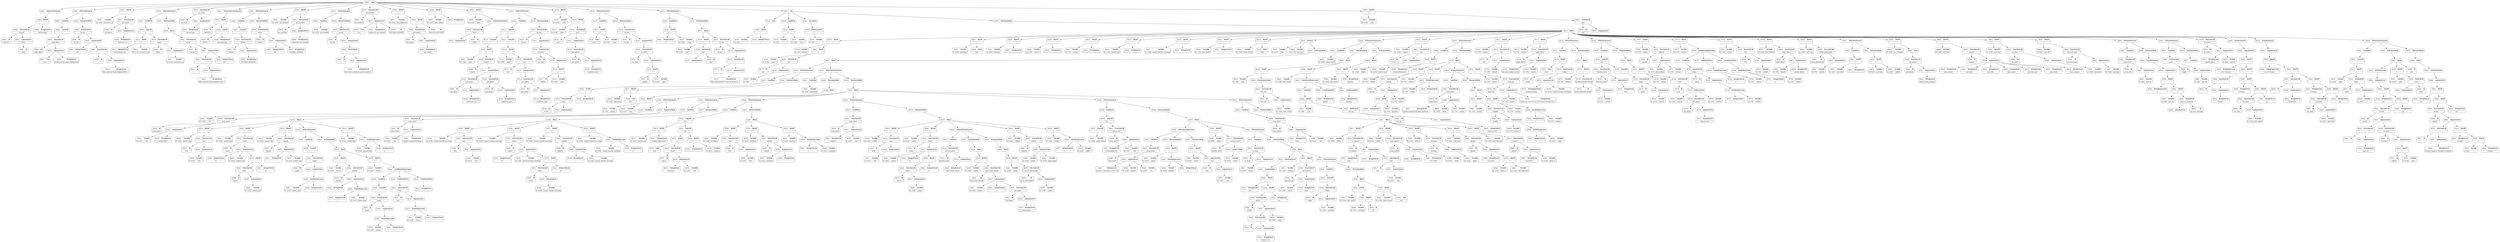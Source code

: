 digraph ast {
node [shape=none];
88981 [label=<<TABLE border='1' cellspacing='0' cellpadding='10' style='rounded' ><TR><TD border='0'>88981</TD><TD border='0'><B>Id</B></TD></TR><HR/><TR><TD border='0' cellpadding='5' colspan='2'>dirname</TD></TR></TABLE>>];
88983 [label=<<TABLE border='1' cellspacing='0' cellpadding='10' style='rounded' ><TR><TD border='0'>88983</TD><TD border='0'><B>ArgumentList</B></TD></TR><HR/><TR><TD border='0' cellpadding='5' colspan='2'>__FILE__</TD></TR></TABLE>>];
88983 -> 88982 [weight=2];
88982 [label=<<TABLE border='1' cellspacing='0' cellpadding='10' style='rounded' ><TR><TD border='0'>88982</TD><TD border='0'><B>Id</B></TD></TR><HR/><TR><TD border='0' cellpadding='5' colspan='2'>__FILE__</TD></TR></TABLE>>];
88985 [label=<<TABLE border='1' cellspacing='0' cellpadding='10' style='rounded' ><TR><TD border='0'>88985</TD><TD border='0'><B>BinOP</B></TD></TR><HR/><TR><TD border='0' cellpadding='5' colspan='2'>.</TD></TR></TABLE>>];
88985 -> 88984 [weight=2];
88985 -> 88986 [weight=2];
88984 [label=<<TABLE border='1' cellspacing='0' cellpadding='10' style='rounded' ><TR><TD border='0'>88984</TD><TD border='0'><B>FunctionCall</B></TD></TR><HR/><TR><TD border='0' cellpadding='5' colspan='2'>dirname</TD></TR></TABLE>>];
88984 -> 88981 [weight=2];
88984 -> 88983 [weight=2];
88987 [label=<<TABLE border='1' cellspacing='0' cellpadding='10' style='rounded' ><TR><TD border='0'>88987</TD><TD border='0'><B>RequireStatement</B></TD></TR></TABLE>>];
88987 -> 88985 [weight=2];
88986 [label=<<TABLE border='1' cellspacing='0' cellpadding='10' style='rounded' ><TR><TD border='0'>88986</TD><TD border='0'><B>StringLiteral</B></TD></TR><HR/><TR><TD border='0' cellpadding='5' colspan='2'>wp-load.php</TD></TR></TABLE>>];
88989 [label=<<TABLE border='1' cellspacing='0' cellpadding='10' style='rounded' ><TR><TD border='0'>88989</TD><TD border='0'><B>Id</B></TD></TR><HR/><TR><TD border='0' cellpadding='5' colspan='2'>apply_filters</TD></TR></TABLE>>];
88991 [label=<<TABLE border='1' cellspacing='0' cellpadding='10' style='rounded' ><TR><TD border='0'>88991</TD><TD border='0'><B>True</B></TD></TR><HR/><TR><TD border='0' cellpadding='5' colspan='2'>true</TD></TR></TABLE>>];
88990 [label=<<TABLE border='1' cellspacing='0' cellpadding='10' style='rounded' ><TR><TD border='0'>88990</TD><TD border='0'><B>StringLiteral</B></TD></TR><HR/><TR><TD border='0' cellpadding='5' colspan='2'>enable_post_by_email_configuration</TD></TR></TABLE>>];
88993 [label=<<TABLE border='1' cellspacing='0' cellpadding='10' style='rounded' ><TR><TD border='0'>88993</TD><TD border='0'><B>FunctionCall</B></TD></TR><HR/><TR><TD border='0' cellpadding='5' colspan='2'>apply_filters</TD></TR></TABLE>>];
88993 -> 88989 [weight=2];
88993 -> 88992 [weight=2];
88992 [label=<<TABLE border='1' cellspacing='0' cellpadding='10' style='rounded' ><TR><TD border='0'>88992</TD><TD border='0'><B>ArgumentList</B></TD></TR></TABLE>>];
88992 -> 88990 [weight=2];
88992 -> 88991 [weight=2];
88995 [label=<<TABLE border='1' cellspacing='0' cellpadding='10' style='rounded' ><TR><TD border='0'>88995</TD><TD border='0'><B>Condition</B></TD></TR></TABLE>>];
88995 -> 88994 [weight=2];
88994 [label=<<TABLE border='1' cellspacing='0' cellpadding='10' style='rounded' ><TR><TD border='0'>88994</TD><TD border='0'><B>UnaryOP</B></TD></TR><HR/><TR><TD border='0' cellpadding='5' colspan='2'>!</TD></TR></TABLE>>];
88994 -> 88993 [weight=2];
88997 [label=<<TABLE border='1' cellspacing='0' cellpadding='10' style='rounded' ><TR><TD border='0'>88997</TD><TD border='0'><B>Id</B></TD></TR><HR/><TR><TD border='0' cellpadding='5' colspan='2'>__</TD></TR></TABLE>>];
88996 [label=<<TABLE border='1' cellspacing='0' cellpadding='10' style='rounded' ><TR><TD border='0'>88996</TD><TD border='0'><B>Id</B></TD></TR><HR/><TR><TD border='0' cellpadding='5' colspan='2'>wp_die</TD></TR></TABLE>>];
88999 [label=<<TABLE border='1' cellspacing='0' cellpadding='10' style='rounded' ><TR><TD border='0'>88999</TD><TD border='0'><B>ArgumentList</B></TD></TR></TABLE>>];
88999 -> 88998 [weight=2];
88998 [label=<<TABLE border='1' cellspacing='0' cellpadding='10' style='rounded' ><TR><TD border='0'>88998</TD><TD border='0'><B>StringLiteral</B></TD></TR><HR/><TR><TD border='0' cellpadding='5' colspan='2'>This action has been disabled by the ...</TD></TR></TABLE>>];
89001 [label=<<TABLE border='1' cellspacing='0' cellpadding='10' style='rounded' ><TR><TD border='0'>89001</TD><TD border='0'><B>IntegerLiteral</B></TD></TR><HR/><TR><TD border='0' cellpadding='5' colspan='2'>403</TD></TR></TABLE>>];
89000 [label=<<TABLE border='1' cellspacing='0' cellpadding='10' style='rounded' ><TR><TD border='0'>89000</TD><TD border='0'><B>FunctionCall</B></TD></TR><HR/><TR><TD border='0' cellpadding='5' colspan='2'>__</TD></TR></TABLE>>];
89000 -> 88997 [weight=2];
89000 -> 88999 [weight=2];
89003 [label=<<TABLE border='1' cellspacing='0' cellpadding='10' style='rounded' ><TR><TD border='0'>89003</TD><TD border='0'><B>FunctionCall</B></TD></TR><HR/><TR><TD border='0' cellpadding='5' colspan='2'>wp_die</TD></TR></TABLE>>];
89003 -> 88996 [weight=2];
89003 -> 89002 [weight=2];
89002 [label=<<TABLE border='1' cellspacing='0' cellpadding='10' style='rounded' ><TR><TD border='0'>89002</TD><TD border='0'><B>ArgumentList</B></TD></TR></TABLE>>];
89002 -> 89000 [weight=2];
89002 -> 89001 [weight=2];
89005 [label=<<TABLE border='1' cellspacing='0' cellpadding='10' style='rounded' ><TR><TD border='0'>89005</TD><TD border='0'><B>StatementBody</B></TD></TR></TABLE>>];
89005 -> 89003 [weight=2];
89004 [label=<<TABLE border='1' cellspacing='0' cellpadding='10' style='rounded' ><TR><TD border='0'>89004</TD><TD border='0'><B>IfThenStatement</B></TD></TR></TABLE>>];
89004 -> 88995 [weight=2];
89004 -> 89005 [weight=2];
89007 [label=<<TABLE border='1' cellspacing='0' cellpadding='10' style='rounded' ><TR><TD border='0'>89007</TD><TD border='0'><B>BinOP</B></TD></TR><HR/><TR><TD border='0' cellpadding='5' colspan='2'>=</TD></TR></TABLE>>];
89007 -> 89006 [weight=2];
89007 -> 89011 [weight=2];
89006 [label=<<TABLE border='1' cellspacing='0' cellpadding='10' style='rounded' ><TR><TD border='0'>89006</TD><TD border='0'><B>Variable</B></TD></TR><HR/><TR><TD border='0' cellpadding='5'>(0, 2134)</TD><TD border='0' cellpadding='5'>mailserver_url</TD></TR></TABLE>>];
89009 [label=<<TABLE border='1' cellspacing='0' cellpadding='10' style='rounded' ><TR><TD border='0'>89009</TD><TD border='0'><B>StringLiteral</B></TD></TR><HR/><TR><TD border='0' cellpadding='5' colspan='2'>mailserver_url</TD></TR></TABLE>>];
89008 [label=<<TABLE border='1' cellspacing='0' cellpadding='10' style='rounded' ><TR><TD border='0'>89008</TD><TD border='0'><B>Id</B></TD></TR><HR/><TR><TD border='0' cellpadding='5' colspan='2'>get_option</TD></TR></TABLE>>];
89011 [label=<<TABLE border='1' cellspacing='0' cellpadding='10' style='rounded' ><TR><TD border='0'>89011</TD><TD border='0'><B>FunctionCall</B></TD></TR><HR/><TR><TD border='0' cellpadding='5' colspan='2'>get_option</TD></TR></TABLE>>];
89011 -> 89008 [weight=2];
89011 -> 89010 [weight=2];
89010 [label=<<TABLE border='1' cellspacing='0' cellpadding='10' style='rounded' ><TR><TD border='0'>89010</TD><TD border='0'><B>ArgumentList</B></TD></TR></TABLE>>];
89010 -> 89009 [weight=2];
89013 [label=<<TABLE border='1' cellspacing='0' cellpadding='10' style='rounded' ><TR><TD border='0'>89013</TD><TD border='0'><B>RelOP</B></TD></TR><HR/><TR><TD border='0' cellpadding='5' colspan='2'>===</TD></TR></TABLE>>];
89013 -> 89012 [weight=2];
89013 -> 89014 [weight=2];
89012 [label=<<TABLE border='1' cellspacing='0' cellpadding='10' style='rounded' ><TR><TD border='0'>89012</TD><TD border='0'><B>StringLiteral</B></TD></TR><HR/><TR><TD border='0' cellpadding='5' colspan='2'>mail.example.com</TD></TR></TABLE>>];
89015 [label=<<TABLE border='1' cellspacing='0' cellpadding='10' style='rounded' ><TR><TD border='0'>89015</TD><TD border='0'><B>LogicOP</B></TD></TR><HR/><TR><TD border='0' cellpadding='5' colspan='2'>||</TD></TR></TABLE>>];
89015 -> 89013 [weight=2];
89015 -> 89019 [weight=2];
89014 [label=<<TABLE border='1' cellspacing='0' cellpadding='10' style='rounded' ><TR><TD border='0'>89014</TD><TD border='0'><B>Variable</B></TD></TR><HR/><TR><TD border='0' cellpadding='5'>(0, 2134)</TD><TD border='0' cellpadding='5'>mailserver_url</TD></TR></TABLE>>];
89017 [label=<<TABLE border='1' cellspacing='0' cellpadding='10' style='rounded' ><TR><TD border='0'>89017</TD><TD border='0'><B>Variable</B></TD></TR><HR/><TR><TD border='0' cellpadding='5'>(0, 2134)</TD><TD border='0' cellpadding='5'>mailserver_url</TD></TR></TABLE>>];
89016 [label=<<TABLE border='1' cellspacing='0' cellpadding='10' style='rounded' ><TR><TD border='0'>89016</TD><TD border='0'><B>Id</B></TD></TR><HR/><TR><TD border='0' cellpadding='5' colspan='2'>empty</TD></TR></TABLE>>];
89019 [label=<<TABLE border='1' cellspacing='0' cellpadding='10' style='rounded' ><TR><TD border='0'>89019</TD><TD border='0'><B>FunctionCall</B></TD></TR><HR/><TR><TD border='0' cellpadding='5' colspan='2'>empty</TD></TR></TABLE>>];
89019 -> 89016 [weight=2];
89019 -> 89018 [weight=2];
89018 [label=<<TABLE border='1' cellspacing='0' cellpadding='10' style='rounded' ><TR><TD border='0'>89018</TD><TD border='0'><B>ArgumentList</B></TD></TR></TABLE>>];
89018 -> 89017 [weight=2];
89021 [label=<<TABLE border='1' cellspacing='0' cellpadding='10' style='rounded' ><TR><TD border='0'>89021</TD><TD border='0'><B>Id</B></TD></TR><HR/><TR><TD border='0' cellpadding='5' colspan='2'>wp_die</TD></TR></TABLE>>];
89020 [label=<<TABLE border='1' cellspacing='0' cellpadding='10' style='rounded' ><TR><TD border='0'>89020</TD><TD border='0'><B>Condition</B></TD></TR></TABLE>>];
89020 -> 89015 [weight=2];
89023 [label=<<TABLE border='1' cellspacing='0' cellpadding='10' style='rounded' ><TR><TD border='0'>89023</TD><TD border='0'><B>StringLiteral</B></TD></TR><HR/><TR><TD border='0' cellpadding='5' colspan='2'>This action has been disabled by the ...</TD></TR></TABLE>>];
89022 [label=<<TABLE border='1' cellspacing='0' cellpadding='10' style='rounded' ><TR><TD border='0'>89022</TD><TD border='0'><B>Id</B></TD></TR><HR/><TR><TD border='0' cellpadding='5' colspan='2'>__</TD></TR></TABLE>>];
89025 [label=<<TABLE border='1' cellspacing='0' cellpadding='10' style='rounded' ><TR><TD border='0'>89025</TD><TD border='0'><B>FunctionCall</B></TD></TR><HR/><TR><TD border='0' cellpadding='5' colspan='2'>__</TD></TR></TABLE>>];
89025 -> 89022 [weight=2];
89025 -> 89024 [weight=2];
89024 [label=<<TABLE border='1' cellspacing='0' cellpadding='10' style='rounded' ><TR><TD border='0'>89024</TD><TD border='0'><B>ArgumentList</B></TD></TR></TABLE>>];
89024 -> 89023 [weight=2];
89027 [label=<<TABLE border='1' cellspacing='0' cellpadding='10' style='rounded' ><TR><TD border='0'>89027</TD><TD border='0'><B>ArgumentList</B></TD></TR></TABLE>>];
89027 -> 89025 [weight=2];
89027 -> 89026 [weight=2];
89026 [label=<<TABLE border='1' cellspacing='0' cellpadding='10' style='rounded' ><TR><TD border='0'>89026</TD><TD border='0'><B>IntegerLiteral</B></TD></TR><HR/><TR><TD border='0' cellpadding='5' colspan='2'>403</TD></TR></TABLE>>];
89029 [label=<<TABLE border='1' cellspacing='0' cellpadding='10' style='rounded' ><TR><TD border='0'>89029</TD><TD border='0'><B>Block</B></TD></TR></TABLE>>];
89029 -> 89028 [weight=2];
89028 [label=<<TABLE border='1' cellspacing='0' cellpadding='10' style='rounded' ><TR><TD border='0'>89028</TD><TD border='0'><B>FunctionCall</B></TD></TR><HR/><TR><TD border='0' cellpadding='5' colspan='2'>wp_die</TD></TR></TABLE>>];
89028 -> 89021 [weight=2];
89028 -> 89027 [weight=2];
89031 [label=<<TABLE border='1' cellspacing='0' cellpadding='10' style='rounded' ><TR><TD border='0'>89031</TD><TD border='0'><B>StatementBody</B></TD></TR></TABLE>>];
89031 -> 89029 [weight=2];
89030 [label=<<TABLE border='1' cellspacing='0' cellpadding='10' style='rounded' ><TR><TD border='0'>89030</TD><TD border='0'><B>IfThenStatement</B></TD></TR></TABLE>>];
89030 -> 89020 [weight=2];
89030 -> 89031 [weight=2];
89033 [label=<<TABLE border='1' cellspacing='0' cellpadding='10' style='rounded' ><TR><TD border='0'>89033</TD><TD border='0'><B>StringLiteral</B></TD></TR><HR/><TR><TD border='0' cellpadding='5' colspan='2'>wp-mail.php</TD></TR></TABLE>>];
89032 [label=<<TABLE border='1' cellspacing='0' cellpadding='10' style='rounded' ><TR><TD border='0'>89032</TD><TD border='0'><B>Id</B></TD></TR><HR/><TR><TD border='0' cellpadding='5' colspan='2'>do_action</TD></TR></TABLE>>];
89035 [label=<<TABLE border='1' cellspacing='0' cellpadding='10' style='rounded' ><TR><TD border='0'>89035</TD><TD border='0'><B>FunctionCall</B></TD></TR><HR/><TR><TD border='0' cellpadding='5' colspan='2'>do_action</TD></TR></TABLE>>];
89035 -> 89032 [weight=2];
89035 -> 89034 [weight=2];
89034 [label=<<TABLE border='1' cellspacing='0' cellpadding='10' style='rounded' ><TR><TD border='0'>89034</TD><TD border='0'><B>ArgumentList</B></TD></TR></TABLE>>];
89034 -> 89033 [weight=2];
89037 [label=<<TABLE border='1' cellspacing='0' cellpadding='10' style='rounded' ><TR><TD border='0'>89037</TD><TD border='0'><B>BinOP</B></TD></TR><HR/><TR><TD border='0' cellpadding='5' colspan='2'>.</TD></TR></TABLE>>];
89037 -> 89036 [weight=2];
89037 -> 89039 [weight=2];
89036 [label=<<TABLE border='1' cellspacing='0' cellpadding='10' style='rounded' ><TR><TD border='0'>89036</TD><TD border='0'><B>Id</B></TD></TR><HR/><TR><TD border='0' cellpadding='5' colspan='2'>ABSPATH</TD></TR></TABLE>>];
89039 [label=<<TABLE border='1' cellspacing='0' cellpadding='10' style='rounded' ><TR><TD border='0'>89039</TD><TD border='0'><B>BinOP</B></TD></TR><HR/><TR><TD border='0' cellpadding='5' colspan='2'>.</TD></TR></TABLE>>];
89039 -> 89038 [weight=2];
89039 -> 89040 [weight=2];
89038 [label=<<TABLE border='1' cellspacing='0' cellpadding='10' style='rounded' ><TR><TD border='0'>89038</TD><TD border='0'><B>Id</B></TD></TR><HR/><TR><TD border='0' cellpadding='5' colspan='2'>WPINC</TD></TR></TABLE>>];
89041 [label=<<TABLE border='1' cellspacing='0' cellpadding='10' style='rounded' ><TR><TD border='0'>89041</TD><TD border='0'><B>RequireOnceStatement</B></TD></TR></TABLE>>];
89041 -> 89037 [weight=2];
89040 [label=<<TABLE border='1' cellspacing='0' cellpadding='10' style='rounded' ><TR><TD border='0'>89040</TD><TD border='0'><B>StringLiteral</B></TD></TR><HR/><TR><TD border='0' cellpadding='5' colspan='2'>class-pop3.php</TD></TR></TABLE>>];
89043 [label=<<TABLE border='1' cellspacing='0' cellpadding='10' style='rounded' ><TR><TD border='0'>89043</TD><TD border='0'><B>Id</B></TD></TR><HR/><TR><TD border='0' cellpadding='5' colspan='2'>defined</TD></TR></TABLE>>];
89045 [label=<<TABLE border='1' cellspacing='0' cellpadding='10' style='rounded' ><TR><TD border='0'>89045</TD><TD border='0'><B>ArgumentList</B></TD></TR></TABLE>>];
89045 -> 89044 [weight=2];
89044 [label=<<TABLE border='1' cellspacing='0' cellpadding='10' style='rounded' ><TR><TD border='0'>89044</TD><TD border='0'><B>StringLiteral</B></TD></TR><HR/><TR><TD border='0' cellpadding='5' colspan='2'>WP_MAIL_INTERVAL</TD></TR></TABLE>>];
89047 [label=<<TABLE border='1' cellspacing='0' cellpadding='10' style='rounded' ><TR><TD border='0'>89047</TD><TD border='0'><B>UnaryOP</B></TD></TR><HR/><TR><TD border='0' cellpadding='5' colspan='2'>!</TD></TR></TABLE>>];
89047 -> 89046 [weight=2];
89046 [label=<<TABLE border='1' cellspacing='0' cellpadding='10' style='rounded' ><TR><TD border='0'>89046</TD><TD border='0'><B>FunctionCall</B></TD></TR><HR/><TR><TD border='0' cellpadding='5' colspan='2'>defined</TD></TR></TABLE>>];
89046 -> 89043 [weight=2];
89046 -> 89045 [weight=2];
89049 [label=<<TABLE border='1' cellspacing='0' cellpadding='10' style='rounded' ><TR><TD border='0'>89049</TD><TD border='0'><B>Id</B></TD></TR><HR/><TR><TD border='0' cellpadding='5' colspan='2'>define</TD></TR></TABLE>>];
89048 [label=<<TABLE border='1' cellspacing='0' cellpadding='10' style='rounded' ><TR><TD border='0'>89048</TD><TD border='0'><B>Condition</B></TD></TR></TABLE>>];
89048 -> 89047 [weight=2];
89051 [label=<<TABLE border='1' cellspacing='0' cellpadding='10' style='rounded' ><TR><TD border='0'>89051</TD><TD border='0'><B>IntegerLiteral</B></TD></TR><HR/><TR><TD border='0' cellpadding='5' colspan='2'>300</TD></TR></TABLE>>];
89050 [label=<<TABLE border='1' cellspacing='0' cellpadding='10' style='rounded' ><TR><TD border='0'>89050</TD><TD border='0'><B>StringLiteral</B></TD></TR><HR/><TR><TD border='0' cellpadding='5' colspan='2'>WP_MAIL_INTERVAL</TD></TR></TABLE>>];
89053 [label=<<TABLE border='1' cellspacing='0' cellpadding='10' style='rounded' ><TR><TD border='0'>89053</TD><TD border='0'><B>FunctionCall</B></TD></TR><HR/><TR><TD border='0' cellpadding='5' colspan='2'>define</TD></TR></TABLE>>];
89053 -> 89049 [weight=2];
89053 -> 89052 [weight=2];
89052 [label=<<TABLE border='1' cellspacing='0' cellpadding='10' style='rounded' ><TR><TD border='0'>89052</TD><TD border='0'><B>ArgumentList</B></TD></TR></TABLE>>];
89052 -> 89050 [weight=2];
89052 -> 89051 [weight=2];
89055 [label=<<TABLE border='1' cellspacing='0' cellpadding='10' style='rounded' ><TR><TD border='0'>89055</TD><TD border='0'><B>StatementBody</B></TD></TR></TABLE>>];
89055 -> 89053 [weight=2];
89054 [label=<<TABLE border='1' cellspacing='0' cellpadding='10' style='rounded' ><TR><TD border='0'>89054</TD><TD border='0'><B>IfThenStatement</B></TD></TR></TABLE>>];
89054 -> 89048 [weight=2];
89054 -> 89055 [weight=2];
89057 [label=<<TABLE border='1' cellspacing='0' cellpadding='10' style='rounded' ><TR><TD border='0'>89057</TD><TD border='0'><B>BinOP</B></TD></TR><HR/><TR><TD border='0' cellpadding='5' colspan='2'>=</TD></TR></TABLE>>];
89057 -> 89056 [weight=2];
89057 -> 89061 [weight=2];
89056 [label=<<TABLE border='1' cellspacing='0' cellpadding='10' style='rounded' ><TR><TD border='0'>89056</TD><TD border='0'><B>Variable</B></TD></TR><HR/><TR><TD border='0' cellpadding='5'>(0, 2135)</TD><TD border='0' cellpadding='5'>last_checked</TD></TR></TABLE>>];
89059 [label=<<TABLE border='1' cellspacing='0' cellpadding='10' style='rounded' ><TR><TD border='0'>89059</TD><TD border='0'><B>StringLiteral</B></TD></TR><HR/><TR><TD border='0' cellpadding='5' colspan='2'>mailserver_last_checked</TD></TR></TABLE>>];
89058 [label=<<TABLE border='1' cellspacing='0' cellpadding='10' style='rounded' ><TR><TD border='0'>89058</TD><TD border='0'><B>Id</B></TD></TR><HR/><TR><TD border='0' cellpadding='5' colspan='2'>get_transient</TD></TR></TABLE>>];
89061 [label=<<TABLE border='1' cellspacing='0' cellpadding='10' style='rounded' ><TR><TD border='0'>89061</TD><TD border='0'><B>FunctionCall</B></TD></TR><HR/><TR><TD border='0' cellpadding='5' colspan='2'>get_transient</TD></TR></TABLE>>];
89061 -> 89058 [weight=2];
89061 -> 89060 [weight=2];
89060 [label=<<TABLE border='1' cellspacing='0' cellpadding='10' style='rounded' ><TR><TD border='0'>89060</TD><TD border='0'><B>ArgumentList</B></TD></TR></TABLE>>];
89060 -> 89059 [weight=2];
89063 [label=<<TABLE border='1' cellspacing='0' cellpadding='10' style='rounded' ><TR><TD border='0'>89063</TD><TD border='0'><B>Condition</B></TD></TR></TABLE>>];
89063 -> 89062 [weight=2];
89062 [label=<<TABLE border='1' cellspacing='0' cellpadding='10' style='rounded' ><TR><TD border='0'>89062</TD><TD border='0'><B>Variable</B></TD></TR><HR/><TR><TD border='0' cellpadding='5'>(0, 2135)</TD><TD border='0' cellpadding='5'>last_checked</TD></TR></TABLE>>];
89065 [label=<<TABLE border='1' cellspacing='0' cellpadding='10' style='rounded' ><TR><TD border='0'>89065</TD><TD border='0'><B>Id</B></TD></TR><HR/><TR><TD border='0' cellpadding='5' colspan='2'>__</TD></TR></TABLE>>];
89064 [label=<<TABLE border='1' cellspacing='0' cellpadding='10' style='rounded' ><TR><TD border='0'>89064</TD><TD border='0'><B>Id</B></TD></TR><HR/><TR><TD border='0' cellpadding='5' colspan='2'>wp_die</TD></TR></TABLE>>];
89067 [label=<<TABLE border='1' cellspacing='0' cellpadding='10' style='rounded' ><TR><TD border='0'>89067</TD><TD border='0'><B>ArgumentList</B></TD></TR></TABLE>>];
89067 -> 89066 [weight=2];
89066 [label=<<TABLE border='1' cellspacing='0' cellpadding='10' style='rounded' ><TR><TD border='0'>89066</TD><TD border='0'><B>StringLiteral</B></TD></TR><HR/><TR><TD border='0' cellpadding='5' colspan='2'>Slow down cowboy, no need to check fo...</TD></TR></TABLE>>];
89069 [label=<<TABLE border='1' cellspacing='0' cellpadding='10' style='rounded' ><TR><TD border='0'>89069</TD><TD border='0'><B>ArgumentList</B></TD></TR></TABLE>>];
89069 -> 89068 [weight=2];
89068 [label=<<TABLE border='1' cellspacing='0' cellpadding='10' style='rounded' ><TR><TD border='0'>89068</TD><TD border='0'><B>FunctionCall</B></TD></TR><HR/><TR><TD border='0' cellpadding='5' colspan='2'>__</TD></TR></TABLE>>];
89068 -> 89065 [weight=2];
89068 -> 89067 [weight=2];
89071 [label=<<TABLE border='1' cellspacing='0' cellpadding='10' style='rounded' ><TR><TD border='0'>89071</TD><TD border='0'><B>IfThenStatement</B></TD></TR></TABLE>>];
89071 -> 89063 [weight=2];
89071 -> 89072 [weight=2];
89070 [label=<<TABLE border='1' cellspacing='0' cellpadding='10' style='rounded' ><TR><TD border='0'>89070</TD><TD border='0'><B>FunctionCall</B></TD></TR><HR/><TR><TD border='0' cellpadding='5' colspan='2'>wp_die</TD></TR></TABLE>>];
89070 -> 89064 [weight=2];
89070 -> 89069 [weight=2];
89073 [label=<<TABLE border='1' cellspacing='0' cellpadding='10' style='rounded' ><TR><TD border='0'>89073</TD><TD border='0'><B>Id</B></TD></TR><HR/><TR><TD border='0' cellpadding='5' colspan='2'>set_transient</TD></TR></TABLE>>];
89072 [label=<<TABLE border='1' cellspacing='0' cellpadding='10' style='rounded' ><TR><TD border='0'>89072</TD><TD border='0'><B>StatementBody</B></TD></TR></TABLE>>];
89072 -> 89070 [weight=2];
89075 [label=<<TABLE border='1' cellspacing='0' cellpadding='10' style='rounded' ><TR><TD border='0'>89075</TD><TD border='0'><B>True</B></TD></TR><HR/><TR><TD border='0' cellpadding='5' colspan='2'>true</TD></TR></TABLE>>];
89074 [label=<<TABLE border='1' cellspacing='0' cellpadding='10' style='rounded' ><TR><TD border='0'>89074</TD><TD border='0'><B>StringLiteral</B></TD></TR><HR/><TR><TD border='0' cellpadding='5' colspan='2'>mailserver_last_checked</TD></TR></TABLE>>];
89077 [label=<<TABLE border='1' cellspacing='0' cellpadding='10' style='rounded' ><TR><TD border='0'>89077</TD><TD border='0'><B>ArgumentList</B></TD></TR></TABLE>>];
89077 -> 89074 [weight=2];
89077 -> 89075 [weight=2];
89077 -> 89076 [weight=2];
89076 [label=<<TABLE border='1' cellspacing='0' cellpadding='10' style='rounded' ><TR><TD border='0'>89076</TD><TD border='0'><B>Id</B></TD></TR><HR/><TR><TD border='0' cellpadding='5' colspan='2'>WP_MAIL_INTERVAL</TD></TR></TABLE>>];
89079 [label=<<TABLE border='1' cellspacing='0' cellpadding='10' style='rounded' ><TR><TD border='0'>89079</TD><TD border='0'><B>Variable</B></TD></TR><HR/><TR><TD border='0' cellpadding='5'>(0, 2136)</TD><TD border='0' cellpadding='5'>time_difference</TD></TR></TABLE>>];
89078 [label=<<TABLE border='1' cellspacing='0' cellpadding='10' style='rounded' ><TR><TD border='0'>89078</TD><TD border='0'><B>FunctionCall</B></TD></TR><HR/><TR><TD border='0' cellpadding='5' colspan='2'>set_transient</TD></TR></TABLE>>];
89078 -> 89073 [weight=2];
89078 -> 89077 [weight=2];
89081 [label=<<TABLE border='1' cellspacing='0' cellpadding='10' style='rounded' ><TR><TD border='0'>89081</TD><TD border='0'><B>Id</B></TD></TR><HR/><TR><TD border='0' cellpadding='5' colspan='2'>get_option</TD></TR></TABLE>>];
89080 [label=<<TABLE border='1' cellspacing='0' cellpadding='10' style='rounded' ><TR><TD border='0'>89080</TD><TD border='0'><B>BinOP</B></TD></TR><HR/><TR><TD border='0' cellpadding='5' colspan='2'>=</TD></TR></TABLE>>];
89080 -> 89079 [weight=2];
89080 -> 89085 [weight=2];
89083 [label=<<TABLE border='1' cellspacing='0' cellpadding='10' style='rounded' ><TR><TD border='0'>89083</TD><TD border='0'><B>ArgumentList</B></TD></TR></TABLE>>];
89083 -> 89082 [weight=2];
89082 [label=<<TABLE border='1' cellspacing='0' cellpadding='10' style='rounded' ><TR><TD border='0'>89082</TD><TD border='0'><B>StringLiteral</B></TD></TR><HR/><TR><TD border='0' cellpadding='5' colspan='2'>gmt_offset</TD></TR></TABLE>>];
89085 [label=<<TABLE border='1' cellspacing='0' cellpadding='10' style='rounded' ><TR><TD border='0'>89085</TD><TD border='0'><B>BinOP</B></TD></TR><HR/><TR><TD border='0' cellpadding='5' colspan='2'>*</TD></TR></TABLE>>];
89085 -> 89084 [weight=2];
89085 -> 89086 [weight=2];
89084 [label=<<TABLE border='1' cellspacing='0' cellpadding='10' style='rounded' ><TR><TD border='0'>89084</TD><TD border='0'><B>FunctionCall</B></TD></TR><HR/><TR><TD border='0' cellpadding='5' colspan='2'>get_option</TD></TR></TABLE>>];
89084 -> 89081 [weight=2];
89084 -> 89083 [weight=2];
89087 [label=<<TABLE border='1' cellspacing='0' cellpadding='10' style='rounded' ><TR><TD border='0'>89087</TD><TD border='0'><B>Variable</B></TD></TR><HR/><TR><TD border='0' cellpadding='5'>(0, 2137)</TD><TD border='0' cellpadding='5'>phone_delim</TD></TR></TABLE>>];
89086 [label=<<TABLE border='1' cellspacing='0' cellpadding='10' style='rounded' ><TR><TD border='0'>89086</TD><TD border='0'><B>Id</B></TD></TR><HR/><TR><TD border='0' cellpadding='5' colspan='2'>HOUR_IN_SECONDS</TD></TR></TABLE>>];
89089 [label=<<TABLE border='1' cellspacing='0' cellpadding='10' style='rounded' ><TR><TD border='0'>89089</TD><TD border='0'><B>StringLiteral</B></TD></TR><HR/><TR><TD border='0' cellpadding='5' colspan='2'>::</TD></TR></TABLE>>];
89088 [label=<<TABLE border='1' cellspacing='0' cellpadding='10' style='rounded' ><TR><TD border='0'>89088</TD><TD border='0'><B>BinOP</B></TD></TR><HR/><TR><TD border='0' cellpadding='5' colspan='2'>=</TD></TR></TABLE>>];
89088 -> 89087 [weight=2];
89088 -> 89089 [weight=2];
89091 [label=<<TABLE border='1' cellspacing='0' cellpadding='10' style='rounded' ><TR><TD border='0'>89091</TD><TD border='0'><B>BinOP</B></TD></TR><HR/><TR><TD border='0' cellpadding='5' colspan='2'>=</TD></TR></TABLE>>];
89091 -> 89090 [weight=2];
89091 -> 89095 [weight=2];
89090 [label=<<TABLE border='1' cellspacing='0' cellpadding='10' style='rounded' ><TR><TD border='0'>89090</TD><TD border='0'><B>Variable</B></TD></TR><HR/><TR><TD border='0' cellpadding='5'>(0, 2138)</TD><TD border='0' cellpadding='5'>pop3</TD></TR></TABLE>>];
89093 [label=<<TABLE border='1' cellspacing='0' cellpadding='10' style='rounded' ><TR><TD border='0'>89093</TD><TD border='0'><B>ArgumentList</B></TD></TR></TABLE>>];
89092 [label=<<TABLE border='1' cellspacing='0' cellpadding='10' style='rounded' ><TR><TD border='0'>89092</TD><TD border='0'><B>Id</B></TD></TR><HR/><TR><TD border='0' cellpadding='5' colspan='2'>POP3</TD></TR></TABLE>>];
89095 [label=<<TABLE border='1' cellspacing='0' cellpadding='10' style='rounded' ><TR><TD border='0'>89095</TD><TD border='0'><B>ClassInstanciation</B></TD></TR></TABLE>>];
89095 -> 89094 [weight=2];
89094 [label=<<TABLE border='1' cellspacing='0' cellpadding='10' style='rounded' ><TR><TD border='0'>89094</TD><TD border='0'><B>FunctionCall</B></TD></TR><HR/><TR><TD border='0' cellpadding='5' colspan='2'>POP3</TD></TR></TABLE>>];
89094 -> 89092 [weight=2];
89094 -> 89093 [weight=2];
89097 [label=<<TABLE border='1' cellspacing='0' cellpadding='10' style='rounded' ><TR><TD border='0'>89097</TD><TD border='0'><B>Variable</B></TD></TR><HR/><TR><TD border='0' cellpadding='5'>(0, 2138)</TD><TD border='0' cellpadding='5'>pop3</TD></TR></TABLE>>];
89099 [label=<<TABLE border='1' cellspacing='0' cellpadding='10' style='rounded' ><TR><TD border='0'>89099</TD><TD border='0'><B>Id</B></TD></TR><HR/><TR><TD border='0' cellpadding='5' colspan='2'>get_option</TD></TR></TABLE>>];
89098 [label=<<TABLE border='1' cellspacing='0' cellpadding='10' style='rounded' ><TR><TD border='0'>89098</TD><TD border='0'><B>Id</B></TD></TR><HR/><TR><TD border='0' cellpadding='5' colspan='2'>connect</TD></TR></TABLE>>];
89101 [label=<<TABLE border='1' cellspacing='0' cellpadding='10' style='rounded' ><TR><TD border='0'>89101</TD><TD border='0'><B>ArgumentList</B></TD></TR></TABLE>>];
89101 -> 89100 [weight=2];
89100 [label=<<TABLE border='1' cellspacing='0' cellpadding='10' style='rounded' ><TR><TD border='0'>89100</TD><TD border='0'><B>StringLiteral</B></TD></TR><HR/><TR><TD border='0' cellpadding='5' colspan='2'>mailserver_url</TD></TR></TABLE>>];
89103 [label=<<TABLE border='1' cellspacing='0' cellpadding='10' style='rounded' ><TR><TD border='0'>89103</TD><TD border='0'><B>Id</B></TD></TR><HR/><TR><TD border='0' cellpadding='5' colspan='2'>get_option</TD></TR></TABLE>>];
89102 [label=<<TABLE border='1' cellspacing='0' cellpadding='10' style='rounded' ><TR><TD border='0'>89102</TD><TD border='0'><B>FunctionCall</B></TD></TR><HR/><TR><TD border='0' cellpadding='5' colspan='2'>get_option</TD></TR></TABLE>>];
89102 -> 89099 [weight=2];
89102 -> 89101 [weight=2];
89105 [label=<<TABLE border='1' cellspacing='0' cellpadding='10' style='rounded' ><TR><TD border='0'>89105</TD><TD border='0'><B>ArgumentList</B></TD></TR></TABLE>>];
89105 -> 89104 [weight=2];
89104 [label=<<TABLE border='1' cellspacing='0' cellpadding='10' style='rounded' ><TR><TD border='0'>89104</TD><TD border='0'><B>StringLiteral</B></TD></TR><HR/><TR><TD border='0' cellpadding='5' colspan='2'>mailserver_port</TD></TR></TABLE>>];
89107 [label=<<TABLE border='1' cellspacing='0' cellpadding='10' style='rounded' ><TR><TD border='0'>89107</TD><TD border='0'><B>ArgumentList</B></TD></TR></TABLE>>];
89107 -> 89102 [weight=2];
89107 -> 89106 [weight=2];
89106 [label=<<TABLE border='1' cellspacing='0' cellpadding='10' style='rounded' ><TR><TD border='0'>89106</TD><TD border='0'><B>FunctionCall</B></TD></TR><HR/><TR><TD border='0' cellpadding='5' colspan='2'>get_option</TD></TR></TABLE>>];
89106 -> 89103 [weight=2];
89106 -> 89105 [weight=2];
89109 [label=<<TABLE border='1' cellspacing='0' cellpadding='10' style='rounded' ><TR><TD border='0'>89109</TD><TD border='0'><B>BinOP</B></TD></TR><HR/><TR><TD border='0' cellpadding='5' colspan='2'>-&gt;</TD></TR></TABLE>>];
89109 -> 89097 [weight=2];
89109 -> 89108 [weight=2];
89108 [label=<<TABLE border='1' cellspacing='0' cellpadding='10' style='rounded' ><TR><TD border='0'>89108</TD><TD border='0'><B>MethodCall</B></TD></TR><HR/><TR><TD border='0' cellpadding='5' colspan='2'>connect</TD></TR></TABLE>>];
89108 -> 89098 [weight=2];
89108 -> 89107 [weight=2];
89111 [label=<<TABLE border='1' cellspacing='0' cellpadding='10' style='rounded' ><TR><TD border='0'>89111</TD><TD border='0'><B>LogicOP</B></TD></TR><HR/><TR><TD border='0' cellpadding='5' colspan='2'>||</TD></TR></TABLE>>];
89111 -> 89110 [weight=2];
89111 -> 89122 [weight=2];
89110 [label=<<TABLE border='1' cellspacing='0' cellpadding='10' style='rounded' ><TR><TD border='0'>89110</TD><TD border='0'><B>UnaryOP</B></TD></TR><HR/><TR><TD border='0' cellpadding='5' colspan='2'>!</TD></TR></TABLE>>];
89110 -> 89109 [weight=2];
89113 [label=<<TABLE border='1' cellspacing='0' cellpadding='10' style='rounded' ><TR><TD border='0'>89113</TD><TD border='0'><B>Variable</B></TD></TR><HR/><TR><TD border='0' cellpadding='5'>(0, 2138)</TD><TD border='0' cellpadding='5'>pop3</TD></TR></TABLE>>];
89115 [label=<<TABLE border='1' cellspacing='0' cellpadding='10' style='rounded' ><TR><TD border='0'>89115</TD><TD border='0'><B>Id</B></TD></TR><HR/><TR><TD border='0' cellpadding='5' colspan='2'>get_option</TD></TR></TABLE>>];
89114 [label=<<TABLE border='1' cellspacing='0' cellpadding='10' style='rounded' ><TR><TD border='0'>89114</TD><TD border='0'><B>Id</B></TD></TR><HR/><TR><TD border='0' cellpadding='5' colspan='2'>user</TD></TR></TABLE>>];
89117 [label=<<TABLE border='1' cellspacing='0' cellpadding='10' style='rounded' ><TR><TD border='0'>89117</TD><TD border='0'><B>ArgumentList</B></TD></TR></TABLE>>];
89117 -> 89116 [weight=2];
89116 [label=<<TABLE border='1' cellspacing='0' cellpadding='10' style='rounded' ><TR><TD border='0'>89116</TD><TD border='0'><B>StringLiteral</B></TD></TR><HR/><TR><TD border='0' cellpadding='5' colspan='2'>mailserver_login</TD></TR></TABLE>>];
89119 [label=<<TABLE border='1' cellspacing='0' cellpadding='10' style='rounded' ><TR><TD border='0'>89119</TD><TD border='0'><B>ArgumentList</B></TD></TR></TABLE>>];
89119 -> 89118 [weight=2];
89118 [label=<<TABLE border='1' cellspacing='0' cellpadding='10' style='rounded' ><TR><TD border='0'>89118</TD><TD border='0'><B>FunctionCall</B></TD></TR><HR/><TR><TD border='0' cellpadding='5' colspan='2'>get_option</TD></TR></TABLE>>];
89118 -> 89115 [weight=2];
89118 -> 89117 [weight=2];
89121 [label=<<TABLE border='1' cellspacing='0' cellpadding='10' style='rounded' ><TR><TD border='0'>89121</TD><TD border='0'><B>BinOP</B></TD></TR><HR/><TR><TD border='0' cellpadding='5' colspan='2'>-&gt;</TD></TR></TABLE>>];
89121 -> 89113 [weight=2];
89121 -> 89120 [weight=2];
89120 [label=<<TABLE border='1' cellspacing='0' cellpadding='10' style='rounded' ><TR><TD border='0'>89120</TD><TD border='0'><B>MethodCall</B></TD></TR><HR/><TR><TD border='0' cellpadding='5' colspan='2'>user</TD></TR></TABLE>>];
89120 -> 89114 [weight=2];
89120 -> 89119 [weight=2];
89123 [label=<<TABLE border='1' cellspacing='0' cellpadding='10' style='rounded' ><TR><TD border='0'>89123</TD><TD border='0'><B>Condition</B></TD></TR></TABLE>>];
89123 -> 89111 [weight=2];
89122 [label=<<TABLE border='1' cellspacing='0' cellpadding='10' style='rounded' ><TR><TD border='0'>89122</TD><TD border='0'><B>UnaryOP</B></TD></TR><HR/><TR><TD border='0' cellpadding='5' colspan='2'>!</TD></TR></TABLE>>];
89122 -> 89121 [weight=2];
89125 [label=<<TABLE border='1' cellspacing='0' cellpadding='10' style='rounded' ><TR><TD border='0'>89125</TD><TD border='0'><B>Id</B></TD></TR><HR/><TR><TD border='0' cellpadding='5' colspan='2'>esc_html</TD></TR></TABLE>>];
89124 [label=<<TABLE border='1' cellspacing='0' cellpadding='10' style='rounded' ><TR><TD border='0'>89124</TD><TD border='0'><B>Id</B></TD></TR><HR/><TR><TD border='0' cellpadding='5' colspan='2'>wp_die</TD></TR></TABLE>>];
89127 [label=<<TABLE border='1' cellspacing='0' cellpadding='10' style='rounded' ><TR><TD border='0'>89127</TD><TD border='0'><B>Id</B></TD></TR><HR/><TR><TD border='0' cellpadding='5' colspan='2'>ERROR</TD></TR></TABLE>>];
89126 [label=<<TABLE border='1' cellspacing='0' cellpadding='10' style='rounded' ><TR><TD border='0'>89126</TD><TD border='0'><B>Variable</B></TD></TR><HR/><TR><TD border='0' cellpadding='5'>(0, 2138)</TD><TD border='0' cellpadding='5'>pop3</TD></TR></TABLE>>];
89129 [label=<<TABLE border='1' cellspacing='0' cellpadding='10' style='rounded' ><TR><TD border='0'>89129</TD><TD border='0'><B>ArgumentList</B></TD></TR></TABLE>>];
89129 -> 89128 [weight=2];
89128 [label=<<TABLE border='1' cellspacing='0' cellpadding='10' style='rounded' ><TR><TD border='0'>89128</TD><TD border='0'><B>BinOP</B></TD></TR><HR/><TR><TD border='0' cellpadding='5' colspan='2'>-&gt;</TD></TR></TABLE>>];
89128 -> 89126 [weight=2];
89128 -> 89127 [weight=2];
89131 [label=<<TABLE border='1' cellspacing='0' cellpadding='10' style='rounded' ><TR><TD border='0'>89131</TD><TD border='0'><B>ArgumentList</B></TD></TR></TABLE>>];
89131 -> 89130 [weight=2];
89130 [label=<<TABLE border='1' cellspacing='0' cellpadding='10' style='rounded' ><TR><TD border='0'>89130</TD><TD border='0'><B>FunctionCall</B></TD></TR><HR/><TR><TD border='0' cellpadding='5' colspan='2'>esc_html</TD></TR></TABLE>>];
89130 -> 89125 [weight=2];
89130 -> 89129 [weight=2];
89133 [label=<<TABLE border='1' cellspacing='0' cellpadding='10' style='rounded' ><TR><TD border='0'>89133</TD><TD border='0'><B>IfThenStatement</B></TD></TR></TABLE>>];
89133 -> 89123 [weight=2];
89133 -> 89134 [weight=2];
89132 [label=<<TABLE border='1' cellspacing='0' cellpadding='10' style='rounded' ><TR><TD border='0'>89132</TD><TD border='0'><B>FunctionCall</B></TD></TR><HR/><TR><TD border='0' cellpadding='5' colspan='2'>wp_die</TD></TR></TABLE>>];
89132 -> 89124 [weight=2];
89132 -> 89131 [weight=2];
89135 [label=<<TABLE border='1' cellspacing='0' cellpadding='10' style='rounded' ><TR><TD border='0'>89135</TD><TD border='0'><B>Variable</B></TD></TR><HR/><TR><TD border='0' cellpadding='5'>(0, 2139)</TD><TD border='0' cellpadding='5'>count</TD></TR></TABLE>>];
89134 [label=<<TABLE border='1' cellspacing='0' cellpadding='10' style='rounded' ><TR><TD border='0'>89134</TD><TD border='0'><B>StatementBody</B></TD></TR></TABLE>>];
89134 -> 89132 [weight=2];
89137 [label=<<TABLE border='1' cellspacing='0' cellpadding='10' style='rounded' ><TR><TD border='0'>89137</TD><TD border='0'><B>Variable</B></TD></TR><HR/><TR><TD border='0' cellpadding='5'>(0, 2138)</TD><TD border='0' cellpadding='5'>pop3</TD></TR></TABLE>>];
89136 [label=<<TABLE border='1' cellspacing='0' cellpadding='10' style='rounded' ><TR><TD border='0'>89136</TD><TD border='0'><B>BinOP</B></TD></TR><HR/><TR><TD border='0' cellpadding='5' colspan='2'>=</TD></TR></TABLE>>];
89136 -> 89135 [weight=2];
89136 -> 89145 [weight=2];
89139 [label=<<TABLE border='1' cellspacing='0' cellpadding='10' style='rounded' ><TR><TD border='0'>89139</TD><TD border='0'><B>Id</B></TD></TR><HR/><TR><TD border='0' cellpadding='5' colspan='2'>get_option</TD></TR></TABLE>>];
89138 [label=<<TABLE border='1' cellspacing='0' cellpadding='10' style='rounded' ><TR><TD border='0'>89138</TD><TD border='0'><B>Id</B></TD></TR><HR/><TR><TD border='0' cellpadding='5' colspan='2'>pass</TD></TR></TABLE>>];
89141 [label=<<TABLE border='1' cellspacing='0' cellpadding='10' style='rounded' ><TR><TD border='0'>89141</TD><TD border='0'><B>ArgumentList</B></TD></TR></TABLE>>];
89141 -> 89140 [weight=2];
89140 [label=<<TABLE border='1' cellspacing='0' cellpadding='10' style='rounded' ><TR><TD border='0'>89140</TD><TD border='0'><B>StringLiteral</B></TD></TR><HR/><TR><TD border='0' cellpadding='5' colspan='2'>mailserver_pass</TD></TR></TABLE>>];
89143 [label=<<TABLE border='1' cellspacing='0' cellpadding='10' style='rounded' ><TR><TD border='0'>89143</TD><TD border='0'><B>ArgumentList</B></TD></TR></TABLE>>];
89143 -> 89142 [weight=2];
89142 [label=<<TABLE border='1' cellspacing='0' cellpadding='10' style='rounded' ><TR><TD border='0'>89142</TD><TD border='0'><B>FunctionCall</B></TD></TR><HR/><TR><TD border='0' cellpadding='5' colspan='2'>get_option</TD></TR></TABLE>>];
89142 -> 89139 [weight=2];
89142 -> 89141 [weight=2];
89145 [label=<<TABLE border='1' cellspacing='0' cellpadding='10' style='rounded' ><TR><TD border='0'>89145</TD><TD border='0'><B>BinOP</B></TD></TR><HR/><TR><TD border='0' cellpadding='5' colspan='2'>-&gt;</TD></TR></TABLE>>];
89145 -> 89137 [weight=2];
89145 -> 89144 [weight=2];
89144 [label=<<TABLE border='1' cellspacing='0' cellpadding='10' style='rounded' ><TR><TD border='0'>89144</TD><TD border='0'><B>MethodCall</B></TD></TR><HR/><TR><TD border='0' cellpadding='5' colspan='2'>pass</TD></TR></TABLE>>];
89144 -> 89138 [weight=2];
89144 -> 89143 [weight=2];
89147 [label=<<TABLE border='1' cellspacing='0' cellpadding='10' style='rounded' ><TR><TD border='0'>89147</TD><TD border='0'><B>RelOP</B></TD></TR><HR/><TR><TD border='0' cellpadding='5' colspan='2'>===</TD></TR></TABLE>>];
89147 -> 89146 [weight=2];
89147 -> 89148 [weight=2];
89146 [label=<<TABLE border='1' cellspacing='0' cellpadding='10' style='rounded' ><TR><TD border='0'>89146</TD><TD border='0'><B>False</B></TD></TR><HR/><TR><TD border='0' cellpadding='5' colspan='2'>false</TD></TR></TABLE>>];
89149 [label=<<TABLE border='1' cellspacing='0' cellpadding='10' style='rounded' ><TR><TD border='0'>89149</TD><TD border='0'><B>Condition</B></TD></TR></TABLE>>];
89149 -> 89147 [weight=2];
89148 [label=<<TABLE border='1' cellspacing='0' cellpadding='10' style='rounded' ><TR><TD border='0'>89148</TD><TD border='0'><B>Variable</B></TD></TR><HR/><TR><TD border='0' cellpadding='5'>(0, 2139)</TD><TD border='0' cellpadding='5'>count</TD></TR></TABLE>>];
89151 [label=<<TABLE border='1' cellspacing='0' cellpadding='10' style='rounded' ><TR><TD border='0'>89151</TD><TD border='0'><B>Id</B></TD></TR><HR/><TR><TD border='0' cellpadding='5' colspan='2'>esc_html</TD></TR></TABLE>>];
89150 [label=<<TABLE border='1' cellspacing='0' cellpadding='10' style='rounded' ><TR><TD border='0'>89150</TD><TD border='0'><B>Id</B></TD></TR><HR/><TR><TD border='0' cellpadding='5' colspan='2'>wp_die</TD></TR></TABLE>>];
89153 [label=<<TABLE border='1' cellspacing='0' cellpadding='10' style='rounded' ><TR><TD border='0'>89153</TD><TD border='0'><B>Id</B></TD></TR><HR/><TR><TD border='0' cellpadding='5' colspan='2'>ERROR</TD></TR></TABLE>>];
89152 [label=<<TABLE border='1' cellspacing='0' cellpadding='10' style='rounded' ><TR><TD border='0'>89152</TD><TD border='0'><B>Variable</B></TD></TR><HR/><TR><TD border='0' cellpadding='5'>(0, 2138)</TD><TD border='0' cellpadding='5'>pop3</TD></TR></TABLE>>];
89155 [label=<<TABLE border='1' cellspacing='0' cellpadding='10' style='rounded' ><TR><TD border='0'>89155</TD><TD border='0'><B>ArgumentList</B></TD></TR></TABLE>>];
89155 -> 89154 [weight=2];
89154 [label=<<TABLE border='1' cellspacing='0' cellpadding='10' style='rounded' ><TR><TD border='0'>89154</TD><TD border='0'><B>BinOP</B></TD></TR><HR/><TR><TD border='0' cellpadding='5' colspan='2'>-&gt;</TD></TR></TABLE>>];
89154 -> 89152 [weight=2];
89154 -> 89153 [weight=2];
89157 [label=<<TABLE border='1' cellspacing='0' cellpadding='10' style='rounded' ><TR><TD border='0'>89157</TD><TD border='0'><B>ArgumentList</B></TD></TR></TABLE>>];
89157 -> 89156 [weight=2];
89156 [label=<<TABLE border='1' cellspacing='0' cellpadding='10' style='rounded' ><TR><TD border='0'>89156</TD><TD border='0'><B>FunctionCall</B></TD></TR><HR/><TR><TD border='0' cellpadding='5' colspan='2'>esc_html</TD></TR></TABLE>>];
89156 -> 89151 [weight=2];
89156 -> 89155 [weight=2];
89159 [label=<<TABLE border='1' cellspacing='0' cellpadding='10' style='rounded' ><TR><TD border='0'>89159</TD><TD border='0'><B>IfThenStatement</B></TD></TR></TABLE>>];
89159 -> 89149 [weight=2];
89159 -> 89160 [weight=2];
89158 [label=<<TABLE border='1' cellspacing='0' cellpadding='10' style='rounded' ><TR><TD border='0'>89158</TD><TD border='0'><B>FunctionCall</B></TD></TR><HR/><TR><TD border='0' cellpadding='5' colspan='2'>wp_die</TD></TR></TABLE>>];
89158 -> 89150 [weight=2];
89158 -> 89157 [weight=2];
89161 [label=<<TABLE border='1' cellspacing='0' cellpadding='10' style='rounded' ><TR><TD border='0'>89161</TD><TD border='0'><B>IntegerLiteral</B></TD></TR><HR/><TR><TD border='0' cellpadding='5' colspan='2'>0</TD></TR></TABLE>>];
89160 [label=<<TABLE border='1' cellspacing='0' cellpadding='10' style='rounded' ><TR><TD border='0'>89160</TD><TD border='0'><B>StatementBody</B></TD></TR></TABLE>>];
89160 -> 89158 [weight=2];
89163 [label=<<TABLE border='1' cellspacing='0' cellpadding='10' style='rounded' ><TR><TD border='0'>89163</TD><TD border='0'><B>Variable</B></TD></TR><HR/><TR><TD border='0' cellpadding='5'>(0, 2139)</TD><TD border='0' cellpadding='5'>count</TD></TR></TABLE>>];
89162 [label=<<TABLE border='1' cellspacing='0' cellpadding='10' style='rounded' ><TR><TD border='0'>89162</TD><TD border='0'><B>RelOP</B></TD></TR><HR/><TR><TD border='0' cellpadding='5' colspan='2'>===</TD></TR></TABLE>>];
89162 -> 89161 [weight=2];
89162 -> 89163 [weight=2];
89165 [label=<<TABLE border='1' cellspacing='0' cellpadding='10' style='rounded' ><TR><TD border='0'>89165</TD><TD border='0'><B>Variable</B></TD></TR><HR/><TR><TD border='0' cellpadding='5'>(0, 2138)</TD><TD border='0' cellpadding='5'>pop3</TD></TR></TABLE>>];
89164 [label=<<TABLE border='1' cellspacing='0' cellpadding='10' style='rounded' ><TR><TD border='0'>89164</TD><TD border='0'><B>Condition</B></TD></TR></TABLE>>];
89164 -> 89162 [weight=2];
89167 [label=<<TABLE border='1' cellspacing='0' cellpadding='10' style='rounded' ><TR><TD border='0'>89167</TD><TD border='0'><B>ArgumentList</B></TD></TR></TABLE>>];
89166 [label=<<TABLE border='1' cellspacing='0' cellpadding='10' style='rounded' ><TR><TD border='0'>89166</TD><TD border='0'><B>Id</B></TD></TR><HR/><TR><TD border='0' cellpadding='5' colspan='2'>quit</TD></TR></TABLE>>];
89169 [label=<<TABLE border='1' cellspacing='0' cellpadding='10' style='rounded' ><TR><TD border='0'>89169</TD><TD border='0'><B>BinOP</B></TD></TR><HR/><TR><TD border='0' cellpadding='5' colspan='2'>-&gt;</TD></TR></TABLE>>];
89169 -> 89165 [weight=2];
89169 -> 89168 [weight=2];
89168 [label=<<TABLE border='1' cellspacing='0' cellpadding='10' style='rounded' ><TR><TD border='0'>89168</TD><TD border='0'><B>MethodCall</B></TD></TR><HR/><TR><TD border='0' cellpadding='5' colspan='2'>quit</TD></TR></TABLE>>];
89168 -> 89166 [weight=2];
89168 -> 89167 [weight=2];
89171 [label=<<TABLE border='1' cellspacing='0' cellpadding='10' style='rounded' ><TR><TD border='0'>89171</TD><TD border='0'><B>Id</B></TD></TR><HR/><TR><TD border='0' cellpadding='5' colspan='2'>__</TD></TR></TABLE>>];
89170 [label=<<TABLE border='1' cellspacing='0' cellpadding='10' style='rounded' ><TR><TD border='0'>89170</TD><TD border='0'><B>Id</B></TD></TR><HR/><TR><TD border='0' cellpadding='5' colspan='2'>wp_die</TD></TR></TABLE>>];
89173 [label=<<TABLE border='1' cellspacing='0' cellpadding='10' style='rounded' ><TR><TD border='0'>89173</TD><TD border='0'><B>ArgumentList</B></TD></TR></TABLE>>];
89173 -> 89172 [weight=2];
89172 [label=<<TABLE border='1' cellspacing='0' cellpadding='10' style='rounded' ><TR><TD border='0'>89172</TD><TD border='0'><B>StringLiteral</B></TD></TR><HR/><TR><TD border='0' cellpadding='5' colspan='2'>There doesn&amp;#8217;t seem to be any ne...</TD></TR></TABLE>>];
89175 [label=<<TABLE border='1' cellspacing='0' cellpadding='10' style='rounded' ><TR><TD border='0'>89175</TD><TD border='0'><B>ArgumentList</B></TD></TR></TABLE>>];
89175 -> 89174 [weight=2];
89174 [label=<<TABLE border='1' cellspacing='0' cellpadding='10' style='rounded' ><TR><TD border='0'>89174</TD><TD border='0'><B>FunctionCall</B></TD></TR><HR/><TR><TD border='0' cellpadding='5' colspan='2'>__</TD></TR></TABLE>>];
89174 -> 89171 [weight=2];
89174 -> 89173 [weight=2];
89177 [label=<<TABLE border='1' cellspacing='0' cellpadding='10' style='rounded' ><TR><TD border='0'>89177</TD><TD border='0'><B>Block</B></TD></TR></TABLE>>];
89177 -> 89169 [weight=2];
89177 -> 89176 [weight=2];
89176 [label=<<TABLE border='1' cellspacing='0' cellpadding='10' style='rounded' ><TR><TD border='0'>89176</TD><TD border='0'><B>FunctionCall</B></TD></TR><HR/><TR><TD border='0' cellpadding='5' colspan='2'>wp_die</TD></TR></TABLE>>];
89176 -> 89170 [weight=2];
89176 -> 89175 [weight=2];
89179 [label=<<TABLE border='1' cellspacing='0' cellpadding='10' style='rounded' ><TR><TD border='0'>89179</TD><TD border='0'><B>StatementBody</B></TD></TR></TABLE>>];
89179 -> 89177 [weight=2];
89178 [label=<<TABLE border='1' cellspacing='0' cellpadding='10' style='rounded' ><TR><TD border='0'>89178</TD><TD border='0'><B>IfThenStatement</B></TD></TR></TABLE>>];
89178 -> 89164 [weight=2];
89178 -> 89179 [weight=2];
89181 [label=<<TABLE border='1' cellspacing='0' cellpadding='10' style='rounded' ><TR><TD border='0'>89181</TD><TD border='0'><B>BinOP</B></TD></TR><HR/><TR><TD border='0' cellpadding='5' colspan='2'>=</TD></TR></TABLE>>];
89181 -> 89180 [weight=2];
89181 -> 89182 [weight=2];
89180 [label=<<TABLE border='1' cellspacing='0' cellpadding='10' style='rounded' ><TR><TD border='0'>89180</TD><TD border='0'><B>Variable</B></TD></TR><HR/><TR><TD border='0' cellpadding='5'>(0, 250)</TD><TD border='0' cellpadding='5'>i</TD></TR></TABLE>>];
89182 [label=<<TABLE border='1' cellspacing='0' cellpadding='10' style='rounded' ><TR><TD border='0'>89182</TD><TD border='0'><B>IntegerLiteral</B></TD></TR><HR/><TR><TD border='0' cellpadding='5' colspan='2'>1</TD></TR></TABLE>>];
89185 [label=<<TABLE border='1' cellspacing='0' cellpadding='10' style='rounded' ><TR><TD border='0'>89185</TD><TD border='0'><B>Variable</B></TD></TR><HR/><TR><TD border='0' cellpadding='5'>(0, 250)</TD><TD border='0' cellpadding='5'>i</TD></TR></TABLE>>];
89184 [label=<<TABLE border='1' cellspacing='0' cellpadding='10' style='rounded' ><TR><TD border='0'>89184</TD><TD border='0'><B>Init</B></TD></TR></TABLE>>];
89184 -> 89181 [weight=2];
89187 [label=<<TABLE border='1' cellspacing='0' cellpadding='10' style='rounded' ><TR><TD border='0'>89187</TD><TD border='0'><B>Variable</B></TD></TR><HR/><TR><TD border='0' cellpadding='5'>(0, 2139)</TD><TD border='0' cellpadding='5'>count</TD></TR></TABLE>>];
89186 [label=<<TABLE border='1' cellspacing='0' cellpadding='10' style='rounded' ><TR><TD border='0'>89186</TD><TD border='0'><B>RelOP</B></TD></TR><HR/><TR><TD border='0' cellpadding='5' colspan='2'>&lt;=</TD></TR></TABLE>>];
89186 -> 89185 [weight=2];
89186 -> 89187 [weight=2];
89189 [label=<<TABLE border='1' cellspacing='0' cellpadding='10' style='rounded' ><TR><TD border='0'>89189</TD><TD border='0'><B>Variable</B></TD></TR><HR/><TR><TD border='0' cellpadding='5'>(0, 250)</TD><TD border='0' cellpadding='5'>i</TD></TR></TABLE>>];
89188 [label=<<TABLE border='1' cellspacing='0' cellpadding='10' style='rounded' ><TR><TD border='0'>89188</TD><TD border='0'><B>Condition</B></TD></TR></TABLE>>];
89188 -> 89186 [weight=2];
89190 [label=<<TABLE border='1' cellspacing='0' cellpadding='10' style='rounded' ><TR><TD border='0'>89190</TD><TD border='0'><B>PostIncrement</B></TD></TR><HR/><TR><TD border='0' cellpadding='5' colspan='2'>++</TD></TR></TABLE>>];
89190 -> 89189 [weight=2];
89192 [label=<<TABLE border='1' cellspacing='0' cellpadding='10' style='rounded' ><TR><TD border='0'>89192</TD><TD border='0'><B>Increment</B></TD></TR></TABLE>>];
89192 -> 89190 [weight=2];
89195 [label=<<TABLE border='1' cellspacing='0' cellpadding='10' style='rounded' ><TR><TD border='0'>89195</TD><TD border='0'><B>BinOP</B></TD></TR><HR/><TR><TD border='0' cellpadding='5' colspan='2'>=</TD></TR></TABLE>>];
89195 -> 89194 [weight=2];
89195 -> 89201 [weight=2];
89194 [label=<<TABLE border='1' cellspacing='0' cellpadding='10' style='rounded' ><TR><TD border='0'>89194</TD><TD border='0'><B>Variable</B></TD></TR><HR/><TR><TD border='0' cellpadding='5'>(0, 116)</TD><TD border='0' cellpadding='5'>message</TD></TR></TABLE>>];
89197 [label=<<TABLE border='1' cellspacing='0' cellpadding='10' style='rounded' ><TR><TD border='0'>89197</TD><TD border='0'><B>Id</B></TD></TR><HR/><TR><TD border='0' cellpadding='5' colspan='2'>get</TD></TR></TABLE>>];
89196 [label=<<TABLE border='1' cellspacing='0' cellpadding='10' style='rounded' ><TR><TD border='0'>89196</TD><TD border='0'><B>Variable</B></TD></TR><HR/><TR><TD border='0' cellpadding='5'>(0, 2138)</TD><TD border='0' cellpadding='5'>pop3</TD></TR></TABLE>>];
89199 [label=<<TABLE border='1' cellspacing='0' cellpadding='10' style='rounded' ><TR><TD border='0'>89199</TD><TD border='0'><B>ArgumentList</B></TD></TR></TABLE>>];
89199 -> 89198 [weight=2];
89198 [label=<<TABLE border='1' cellspacing='0' cellpadding='10' style='rounded' ><TR><TD border='0'>89198</TD><TD border='0'><B>Variable</B></TD></TR><HR/><TR><TD border='0' cellpadding='5'>(0, 250)</TD><TD border='0' cellpadding='5'>i</TD></TR></TABLE>>];
89201 [label=<<TABLE border='1' cellspacing='0' cellpadding='10' style='rounded' ><TR><TD border='0'>89201</TD><TD border='0'><B>BinOP</B></TD></TR><HR/><TR><TD border='0' cellpadding='5' colspan='2'>-&gt;</TD></TR></TABLE>>];
89201 -> 89196 [weight=2];
89201 -> 89200 [weight=2];
89200 [label=<<TABLE border='1' cellspacing='0' cellpadding='10' style='rounded' ><TR><TD border='0'>89200</TD><TD border='0'><B>MethodCall</B></TD></TR><HR/><TR><TD border='0' cellpadding='5' colspan='2'>get</TD></TR></TABLE>>];
89200 -> 89197 [weight=2];
89200 -> 89199 [weight=2];
89203 [label=<<TABLE border='1' cellspacing='0' cellpadding='10' style='rounded' ><TR><TD border='0'>89203</TD><TD border='0'><B>BinOP</B></TD></TR><HR/><TR><TD border='0' cellpadding='5' colspan='2'>=</TD></TR></TABLE>>];
89203 -> 89202 [weight=2];
89203 -> 89204 [weight=2];
89202 [label=<<TABLE border='1' cellspacing='0' cellpadding='10' style='rounded' ><TR><TD border='0'>89202</TD><TD border='0'><B>Variable</B></TD></TR><HR/><TR><TD border='0' cellpadding='5'>(0, 2140)</TD><TD border='0' cellpadding='5'>bodysignal</TD></TR></TABLE>>];
89205 [label=<<TABLE border='1' cellspacing='0' cellpadding='10' style='rounded' ><TR><TD border='0'>89205</TD><TD border='0'><B>Variable</B></TD></TR><HR/><TR><TD border='0' cellpadding='5'>(0, 2141)</TD><TD border='0' cellpadding='5'>boundary</TD></TR></TABLE>>];
89204 [label=<<TABLE border='1' cellspacing='0' cellpadding='10' style='rounded' ><TR><TD border='0'>89204</TD><TD border='0'><B>False</B></TD></TR><HR/><TR><TD border='0' cellpadding='5' colspan='2'>false</TD></TR></TABLE>>];
89207 [label=<<TABLE border='1' cellspacing='0' cellpadding='10' style='rounded' ><TR><TD border='0'>89207</TD><TD border='0'><B>StringLiteral</B></TD></TR><HR/><TR><TD border='0' cellpadding='5' colspan='2'></TD></TR></TABLE>>];
89206 [label=<<TABLE border='1' cellspacing='0' cellpadding='10' style='rounded' ><TR><TD border='0'>89206</TD><TD border='0'><B>BinOP</B></TD></TR><HR/><TR><TD border='0' cellpadding='5' colspan='2'>=</TD></TR></TABLE>>];
89206 -> 89205 [weight=2];
89206 -> 89207 [weight=2];
89209 [label=<<TABLE border='1' cellspacing='0' cellpadding='10' style='rounded' ><TR><TD border='0'>89209</TD><TD border='0'><B>BinOP</B></TD></TR><HR/><TR><TD border='0' cellpadding='5' colspan='2'>=</TD></TR></TABLE>>];
89209 -> 89208 [weight=2];
89209 -> 89210 [weight=2];
89208 [label=<<TABLE border='1' cellspacing='0' cellpadding='10' style='rounded' ><TR><TD border='0'>89208</TD><TD border='0'><B>Variable</B></TD></TR><HR/><TR><TD border='0' cellpadding='5'>(0, 2142)</TD><TD border='0' cellpadding='5'>charset</TD></TR></TABLE>>];
89211 [label=<<TABLE border='1' cellspacing='0' cellpadding='10' style='rounded' ><TR><TD border='0'>89211</TD><TD border='0'><B>Variable</B></TD></TR><HR/><TR><TD border='0' cellpadding='5'>(0, 175)</TD><TD border='0' cellpadding='5'>content</TD></TR></TABLE>>];
89210 [label=<<TABLE border='1' cellspacing='0' cellpadding='10' style='rounded' ><TR><TD border='0'>89210</TD><TD border='0'><B>StringLiteral</B></TD></TR><HR/><TR><TD border='0' cellpadding='5' colspan='2'></TD></TR></TABLE>>];
89213 [label=<<TABLE border='1' cellspacing='0' cellpadding='10' style='rounded' ><TR><TD border='0'>89213</TD><TD border='0'><B>StringLiteral</B></TD></TR><HR/><TR><TD border='0' cellpadding='5' colspan='2'></TD></TR></TABLE>>];
89212 [label=<<TABLE border='1' cellspacing='0' cellpadding='10' style='rounded' ><TR><TD border='0'>89212</TD><TD border='0'><B>BinOP</B></TD></TR><HR/><TR><TD border='0' cellpadding='5' colspan='2'>=</TD></TR></TABLE>>];
89212 -> 89211 [weight=2];
89212 -> 89213 [weight=2];
89215 [label=<<TABLE border='1' cellspacing='0' cellpadding='10' style='rounded' ><TR><TD border='0'>89215</TD><TD border='0'><B>BinOP</B></TD></TR><HR/><TR><TD border='0' cellpadding='5' colspan='2'>=</TD></TR></TABLE>>];
89215 -> 89214 [weight=2];
89215 -> 89216 [weight=2];
89214 [label=<<TABLE border='1' cellspacing='0' cellpadding='10' style='rounded' ><TR><TD border='0'>89214</TD><TD border='0'><B>Variable</B></TD></TR><HR/><TR><TD border='0' cellpadding='5'>(0, 2143)</TD><TD border='0' cellpadding='5'>content_type</TD></TR></TABLE>>];
89217 [label=<<TABLE border='1' cellspacing='0' cellpadding='10' style='rounded' ><TR><TD border='0'>89217</TD><TD border='0'><B>Variable</B></TD></TR><HR/><TR><TD border='0' cellpadding='5'>(0, 2144)</TD><TD border='0' cellpadding='5'>content_transfer_encoding</TD></TR></TABLE>>];
89216 [label=<<TABLE border='1' cellspacing='0' cellpadding='10' style='rounded' ><TR><TD border='0'>89216</TD><TD border='0'><B>StringLiteral</B></TD></TR><HR/><TR><TD border='0' cellpadding='5' colspan='2'></TD></TR></TABLE>>];
89219 [label=<<TABLE border='1' cellspacing='0' cellpadding='10' style='rounded' ><TR><TD border='0'>89219</TD><TD border='0'><B>StringLiteral</B></TD></TR><HR/><TR><TD border='0' cellpadding='5' colspan='2'></TD></TR></TABLE>>];
89218 [label=<<TABLE border='1' cellspacing='0' cellpadding='10' style='rounded' ><TR><TD border='0'>89218</TD><TD border='0'><B>BinOP</B></TD></TR><HR/><TR><TD border='0' cellpadding='5' colspan='2'>=</TD></TR></TABLE>>];
89218 -> 89217 [weight=2];
89218 -> 89219 [weight=2];
89221 [label=<<TABLE border='1' cellspacing='0' cellpadding='10' style='rounded' ><TR><TD border='0'>89221</TD><TD border='0'><B>BinOP</B></TD></TR><HR/><TR><TD border='0' cellpadding='5' colspan='2'>=</TD></TR></TABLE>>];
89221 -> 89220 [weight=2];
89221 -> 89222 [weight=2];
89220 [label=<<TABLE border='1' cellspacing='0' cellpadding='10' style='rounded' ><TR><TD border='0'>89220</TD><TD border='0'><B>Variable</B></TD></TR><HR/><TR><TD border='0' cellpadding='5'>(0, 2145)</TD><TD border='0' cellpadding='5'>post_author</TD></TR></TABLE>>];
89223 [label=<<TABLE border='1' cellspacing='0' cellpadding='10' style='rounded' ><TR><TD border='0'>89223</TD><TD border='0'><B>Variable</B></TD></TR><HR/><TR><TD border='0' cellpadding='5'>(0, 2146)</TD><TD border='0' cellpadding='5'>author_found</TD></TR></TABLE>>];
89222 [label=<<TABLE border='1' cellspacing='0' cellpadding='10' style='rounded' ><TR><TD border='0'>89222</TD><TD border='0'><B>IntegerLiteral</B></TD></TR><HR/><TR><TD border='0' cellpadding='5' colspan='2'>1</TD></TR></TABLE>>];
89225 [label=<<TABLE border='1' cellspacing='0' cellpadding='10' style='rounded' ><TR><TD border='0'>89225</TD><TD border='0'><B>False</B></TD></TR><HR/><TR><TD border='0' cellpadding='5' colspan='2'>false</TD></TR></TABLE>>];
89224 [label=<<TABLE border='1' cellspacing='0' cellpadding='10' style='rounded' ><TR><TD border='0'>89224</TD><TD border='0'><B>BinOP</B></TD></TR><HR/><TR><TD border='0' cellpadding='5' colspan='2'>=</TD></TR></TABLE>>];
89224 -> 89223 [weight=2];
89224 -> 89225 [weight=2];
89227 [label=<<TABLE border='1' cellspacing='0' cellpadding='10' style='rounded' ><TR><TD border='0'>89227</TD><TD border='0'><B>Variable</B></TD></TR><HR/><TR><TD border='0' cellpadding='5'>(0, 2147)</TD><TD border='0' cellpadding='5'>line</TD></TR></TABLE>>];
89226 [label=<<TABLE border='1' cellspacing='0' cellpadding='10' style='rounded' ><TR><TD border='0'>89226</TD><TD border='0'><B>Variable</B></TD></TR><HR/><TR><TD border='0' cellpadding='5'>(0, 116)</TD><TD border='0' cellpadding='5'>message</TD></TR></TABLE>>];
89229 [label=<<TABLE border='1' cellspacing='0' cellpadding='10' style='rounded' ><TR><TD border='0'>89229</TD><TD border='0'><B>Id</B></TD></TR><HR/><TR><TD border='0' cellpadding='5' colspan='2'>strlen</TD></TR></TABLE>>];
89231 [label=<<TABLE border='1' cellspacing='0' cellpadding='10' style='rounded' ><TR><TD border='0'>89231</TD><TD border='0'><B>ArgumentList</B></TD></TR></TABLE>>];
89231 -> 89230 [weight=2];
89230 [label=<<TABLE border='1' cellspacing='0' cellpadding='10' style='rounded' ><TR><TD border='0'>89230</TD><TD border='0'><B>Variable</B></TD></TR><HR/><TR><TD border='0' cellpadding='5'>(0, 2147)</TD><TD border='0' cellpadding='5'>line</TD></TR></TABLE>>];
89233 [label=<<TABLE border='1' cellspacing='0' cellpadding='10' style='rounded' ><TR><TD border='0'>89233</TD><TD border='0'><B>RelOP</B></TD></TR><HR/><TR><TD border='0' cellpadding='5' colspan='2'>&lt;</TD></TR></TABLE>>];
89233 -> 89232 [weight=2];
89233 -> 89234 [weight=2];
89232 [label=<<TABLE border='1' cellspacing='0' cellpadding='10' style='rounded' ><TR><TD border='0'>89232</TD><TD border='0'><B>FunctionCall</B></TD></TR><HR/><TR><TD border='0' cellpadding='5' colspan='2'>strlen</TD></TR></TABLE>>];
89232 -> 89229 [weight=2];
89232 -> 89231 [weight=2];
89235 [label=<<TABLE border='1' cellspacing='0' cellpadding='10' style='rounded' ><TR><TD border='0'>89235</TD><TD border='0'><B>Condition</B></TD></TR></TABLE>>];
89235 -> 89233 [weight=2];
89234 [label=<<TABLE border='1' cellspacing='0' cellpadding='10' style='rounded' ><TR><TD border='0'>89234</TD><TD border='0'><B>IntegerLiteral</B></TD></TR><HR/><TR><TD border='0' cellpadding='5' colspan='2'>3</TD></TR></TABLE>>];
89237 [label=<<TABLE border='1' cellspacing='0' cellpadding='10' style='rounded' ><TR><TD border='0'>89237</TD><TD border='0'><B>BinOP</B></TD></TR><HR/><TR><TD border='0' cellpadding='5' colspan='2'>=</TD></TR></TABLE>>];
89237 -> 89236 [weight=2];
89237 -> 89238 [weight=2];
89236 [label=<<TABLE border='1' cellspacing='0' cellpadding='10' style='rounded' ><TR><TD border='0'>89236</TD><TD border='0'><B>Variable</B></TD></TR><HR/><TR><TD border='0' cellpadding='5'>(0, 2140)</TD><TD border='0' cellpadding='5'>bodysignal</TD></TR></TABLE>>];
89239 [label=<<TABLE border='1' cellspacing='0' cellpadding='10' style='rounded' ><TR><TD border='0'>89239</TD><TD border='0'><B>IfThenStatement</B></TD></TR></TABLE>>];
89239 -> 89235 [weight=2];
89239 -> 89240 [weight=2];
89238 [label=<<TABLE border='1' cellspacing='0' cellpadding='10' style='rounded' ><TR><TD border='0'>89238</TD><TD border='0'><B>True</B></TD></TR><HR/><TR><TD border='0' cellpadding='5' colspan='2'>true</TD></TR></TABLE>>];
89241 [label=<<TABLE border='1' cellspacing='0' cellpadding='10' style='rounded' ><TR><TD border='0'>89241</TD><TD border='0'><B>Variable</B></TD></TR><HR/><TR><TD border='0' cellpadding='5'>(0, 2140)</TD><TD border='0' cellpadding='5'>bodysignal</TD></TR></TABLE>>];
89240 [label=<<TABLE border='1' cellspacing='0' cellpadding='10' style='rounded' ><TR><TD border='0'>89240</TD><TD border='0'><B>StatementBody</B></TD></TR></TABLE>>];
89240 -> 89237 [weight=2];
89243 [label=<<TABLE border='1' cellspacing='0' cellpadding='10' style='rounded' ><TR><TD border='0'>89243</TD><TD border='0'><B>Variable</B></TD></TR><HR/><TR><TD border='0' cellpadding='5'>(0, 175)</TD><TD border='0' cellpadding='5'>content</TD></TR></TABLE>>];
89242 [label=<<TABLE border='1' cellspacing='0' cellpadding='10' style='rounded' ><TR><TD border='0'>89242</TD><TD border='0'><B>Condition</B></TD></TR></TABLE>>];
89242 -> 89241 [weight=2];
89245 [label=<<TABLE border='1' cellspacing='0' cellpadding='10' style='rounded' ><TR><TD border='0'>89245</TD><TD border='0'><B>Variable</B></TD></TR><HR/><TR><TD border='0' cellpadding='5'>(0, 2147)</TD><TD border='0' cellpadding='5'>line</TD></TR></TABLE>>];
89244 [label=<<TABLE border='1' cellspacing='0' cellpadding='10' style='rounded' ><TR><TD border='0'>89244</TD><TD border='0'><B>BinOP</B></TD></TR><HR/><TR><TD border='0' cellpadding='5' colspan='2'>.=</TD></TR></TABLE>>];
89244 -> 89243 [weight=2];
89244 -> 89245 [weight=2];
89247 [label=<<TABLE border='1' cellspacing='0' cellpadding='10' style='rounded' ><TR><TD border='0'>89247</TD><TD border='0'><B>IfThenElseStatement</B></TD></TR></TABLE>>];
89247 -> 89242 [weight=2];
89247 -> 89248 [weight=2];
89247 -> 89616 [weight=2];
89246 [label=<<TABLE border='1' cellspacing='0' cellpadding='10' style='rounded' ><TR><TD border='0'>89246</TD><TD border='0'><B>Block</B></TD></TR></TABLE>>];
89246 -> 89244 [weight=2];
89249 [label=<<TABLE border='1' cellspacing='0' cellpadding='10' style='rounded' ><TR><TD border='0'>89249</TD><TD border='0'><B>Id</B></TD></TR><HR/><TR><TD border='0' cellpadding='5' colspan='2'>preg_match</TD></TR></TABLE>>];
89248 [label=<<TABLE border='1' cellspacing='0' cellpadding='10' style='rounded' ><TR><TD border='0'>89248</TD><TD border='0'><B>StatementBody</B></TD></TR></TABLE>>];
89248 -> 89246 [weight=2];
89251 [label=<<TABLE border='1' cellspacing='0' cellpadding='10' style='rounded' ><TR><TD border='0'>89251</TD><TD border='0'><B>Variable</B></TD></TR><HR/><TR><TD border='0' cellpadding='5'>(0, 2147)</TD><TD border='0' cellpadding='5'>line</TD></TR></TABLE>>];
89250 [label=<<TABLE border='1' cellspacing='0' cellpadding='10' style='rounded' ><TR><TD border='0'>89250</TD><TD border='0'><B>StringLiteral</B></TD></TR><HR/><TR><TD border='0' cellpadding='5' colspan='2'>Content-Type: i</TD></TR></TABLE>>];
89253 [label=<<TABLE border='1' cellspacing='0' cellpadding='10' style='rounded' ><TR><TD border='0'>89253</TD><TD border='0'><B>FunctionCall</B></TD></TR><HR/><TR><TD border='0' cellpadding='5' colspan='2'>preg_match</TD></TR></TABLE>>];
89253 -> 89249 [weight=2];
89253 -> 89252 [weight=2];
89252 [label=<<TABLE border='1' cellspacing='0' cellpadding='10' style='rounded' ><TR><TD border='0'>89252</TD><TD border='0'><B>ArgumentList</B></TD></TR></TABLE>>];
89252 -> 89250 [weight=2];
89252 -> 89251 [weight=2];
89255 [label=<<TABLE border='1' cellspacing='0' cellpadding='10' style='rounded' ><TR><TD border='0'>89255</TD><TD border='0'><B>Variable</B></TD></TR><HR/><TR><TD border='0' cellpadding='5'>(0, 2143)</TD><TD border='0' cellpadding='5'>content_type</TD></TR></TABLE>>];
89254 [label=<<TABLE border='1' cellspacing='0' cellpadding='10' style='rounded' ><TR><TD border='0'>89254</TD><TD border='0'><B>Condition</B></TD></TR></TABLE>>];
89254 -> 89253 [weight=2];
89257 [label=<<TABLE border='1' cellspacing='0' cellpadding='10' style='rounded' ><TR><TD border='0'>89257</TD><TD border='0'><B>Id</B></TD></TR><HR/><TR><TD border='0' cellpadding='5' colspan='2'>trim</TD></TR></TABLE>>];
89256 [label=<<TABLE border='1' cellspacing='0' cellpadding='10' style='rounded' ><TR><TD border='0'>89256</TD><TD border='0'><B>BinOP</B></TD></TR><HR/><TR><TD border='0' cellpadding='5' colspan='2'>=</TD></TR></TABLE>>];
89256 -> 89255 [weight=2];
89256 -> 89260 [weight=2];
89259 [label=<<TABLE border='1' cellspacing='0' cellpadding='10' style='rounded' ><TR><TD border='0'>89259</TD><TD border='0'><B>ArgumentList</B></TD></TR></TABLE>>];
89259 -> 89258 [weight=2];
89258 [label=<<TABLE border='1' cellspacing='0' cellpadding='10' style='rounded' ><TR><TD border='0'>89258</TD><TD border='0'><B>Variable</B></TD></TR><HR/><TR><TD border='0' cellpadding='5'>(0, 2147)</TD><TD border='0' cellpadding='5'>line</TD></TR></TABLE>>];
89261 [label=<<TABLE border='1' cellspacing='0' cellpadding='10' style='rounded' ><TR><TD border='0'>89261</TD><TD border='0'><B>Variable</B></TD></TR><HR/><TR><TD border='0' cellpadding='5'>(0, 2143)</TD><TD border='0' cellpadding='5'>content_type</TD></TR></TABLE>>];
89260 [label=<<TABLE border='1' cellspacing='0' cellpadding='10' style='rounded' ><TR><TD border='0'>89260</TD><TD border='0'><B>FunctionCall</B></TD></TR><HR/><TR><TD border='0' cellpadding='5' colspan='2'>trim</TD></TR></TABLE>>];
89260 -> 89257 [weight=2];
89260 -> 89259 [weight=2];
89263 [label=<<TABLE border='1' cellspacing='0' cellpadding='10' style='rounded' ><TR><TD border='0'>89263</TD><TD border='0'><B>Id</B></TD></TR><HR/><TR><TD border='0' cellpadding='5' colspan='2'>substr</TD></TR></TABLE>>];
89262 [label=<<TABLE border='1' cellspacing='0' cellpadding='10' style='rounded' ><TR><TD border='0'>89262</TD><TD border='0'><B>BinOP</B></TD></TR><HR/><TR><TD border='0' cellpadding='5' colspan='2'>=</TD></TR></TABLE>>];
89262 -> 89261 [weight=2];
89262 -> 89273 [weight=2];
89265 [label=<<TABLE border='1' cellspacing='0' cellpadding='10' style='rounded' ><TR><TD border='0'>89265</TD><TD border='0'><B>IntegerLiteral</B></TD></TR><HR/><TR><TD border='0' cellpadding='5' colspan='2'>14</TD></TR></TABLE>>];
89264 [label=<<TABLE border='1' cellspacing='0' cellpadding='10' style='rounded' ><TR><TD border='0'>89264</TD><TD border='0'><B>Variable</B></TD></TR><HR/><TR><TD border='0' cellpadding='5'>(0, 2143)</TD><TD border='0' cellpadding='5'>content_type</TD></TR></TABLE>>];
89267 [label=<<TABLE border='1' cellspacing='0' cellpadding='10' style='rounded' ><TR><TD border='0'>89267</TD><TD border='0'><B>Variable</B></TD></TR><HR/><TR><TD border='0' cellpadding='5'>(0, 2143)</TD><TD border='0' cellpadding='5'>content_type</TD></TR></TABLE>>];
89266 [label=<<TABLE border='1' cellspacing='0' cellpadding='10' style='rounded' ><TR><TD border='0'>89266</TD><TD border='0'><B>Id</B></TD></TR><HR/><TR><TD border='0' cellpadding='5' colspan='2'>strlen</TD></TR></TABLE>>];
89269 [label=<<TABLE border='1' cellspacing='0' cellpadding='10' style='rounded' ><TR><TD border='0'>89269</TD><TD border='0'><B>FunctionCall</B></TD></TR><HR/><TR><TD border='0' cellpadding='5' colspan='2'>strlen</TD></TR></TABLE>>];
89269 -> 89266 [weight=2];
89269 -> 89268 [weight=2];
89268 [label=<<TABLE border='1' cellspacing='0' cellpadding='10' style='rounded' ><TR><TD border='0'>89268</TD><TD border='0'><B>ArgumentList</B></TD></TR></TABLE>>];
89268 -> 89267 [weight=2];
89271 [label=<<TABLE border='1' cellspacing='0' cellpadding='10' style='rounded' ><TR><TD border='0'>89271</TD><TD border='0'><B>IntegerLiteral</B></TD></TR><HR/><TR><TD border='0' cellpadding='5' colspan='2'>14</TD></TR></TABLE>>];
89270 [label=<<TABLE border='1' cellspacing='0' cellpadding='10' style='rounded' ><TR><TD border='0'>89270</TD><TD border='0'><B>BinOP</B></TD></TR><HR/><TR><TD border='0' cellpadding='5' colspan='2'>-</TD></TR></TABLE>>];
89270 -> 89269 [weight=2];
89270 -> 89271 [weight=2];
89273 [label=<<TABLE border='1' cellspacing='0' cellpadding='10' style='rounded' ><TR><TD border='0'>89273</TD><TD border='0'><B>FunctionCall</B></TD></TR><HR/><TR><TD border='0' cellpadding='5' colspan='2'>substr</TD></TR></TABLE>>];
89273 -> 89263 [weight=2];
89273 -> 89272 [weight=2];
89272 [label=<<TABLE border='1' cellspacing='0' cellpadding='10' style='rounded' ><TR><TD border='0'>89272</TD><TD border='0'><B>ArgumentList</B></TD></TR></TABLE>>];
89272 -> 89264 [weight=2];
89272 -> 89265 [weight=2];
89272 -> 89270 [weight=2];
89275 [label=<<TABLE border='1' cellspacing='0' cellpadding='10' style='rounded' ><TR><TD border='0'>89275</TD><TD border='0'><B>BinOP</B></TD></TR><HR/><TR><TD border='0' cellpadding='5' colspan='2'>=</TD></TR></TABLE>>];
89275 -> 89274 [weight=2];
89275 -> 89280 [weight=2];
89274 [label=<<TABLE border='1' cellspacing='0' cellpadding='10' style='rounded' ><TR><TD border='0'>89274</TD><TD border='0'><B>Variable</B></TD></TR><HR/><TR><TD border='0' cellpadding='5'>(0, 2143)</TD><TD border='0' cellpadding='5'>content_type</TD></TR></TABLE>>];
89277 [label=<<TABLE border='1' cellspacing='0' cellpadding='10' style='rounded' ><TR><TD border='0'>89277</TD><TD border='0'><B>StringLiteral</B></TD></TR><HR/><TR><TD border='0' cellpadding='5' colspan='2'>;</TD></TR></TABLE>>];
89276 [label=<<TABLE border='1' cellspacing='0' cellpadding='10' style='rounded' ><TR><TD border='0'>89276</TD><TD border='0'><B>Id</B></TD></TR><HR/><TR><TD border='0' cellpadding='5' colspan='2'>explode</TD></TR></TABLE>>];
89279 [label=<<TABLE border='1' cellspacing='0' cellpadding='10' style='rounded' ><TR><TD border='0'>89279</TD><TD border='0'><B>ArgumentList</B></TD></TR></TABLE>>];
89279 -> 89277 [weight=2];
89279 -> 89278 [weight=2];
89278 [label=<<TABLE border='1' cellspacing='0' cellpadding='10' style='rounded' ><TR><TD border='0'>89278</TD><TD border='0'><B>Variable</B></TD></TR><HR/><TR><TD border='0' cellpadding='5'>(0, 2143)</TD><TD border='0' cellpadding='5'>content_type</TD></TR></TABLE>>];
89280 [label=<<TABLE border='1' cellspacing='0' cellpadding='10' style='rounded' ><TR><TD border='0'>89280</TD><TD border='0'><B>FunctionCall</B></TD></TR><HR/><TR><TD border='0' cellpadding='5' colspan='2'>explode</TD></TR></TABLE>>];
89280 -> 89276 [weight=2];
89280 -> 89279 [weight=2];
89283 [label=<<TABLE border='1' cellspacing='0' cellpadding='10' style='rounded' ><TR><TD border='0'>89283</TD><TD border='0'><B>Variable</B></TD></TR><HR/><TR><TD border='0' cellpadding='5'>(0, 2143)</TD><TD border='0' cellpadding='5'>content_type</TD></TR></TABLE>>];
89282 [label=<<TABLE border='1' cellspacing='0' cellpadding='10' style='rounded' ><TR><TD border='0'>89282</TD><TD border='0'><B>Id</B></TD></TR><HR/><TR><TD border='0' cellpadding='5' colspan='2'>empty</TD></TR></TABLE>>];
89285 [label=<<TABLE border='1' cellspacing='0' cellpadding='10' style='rounded' ><TR><TD border='0'>89285</TD><TD border='0'><B>PostfixExpression</B></TD></TR></TABLE>>];
89285 -> 89283 [weight=2];
89285 -> 89284 [weight=2];
89284 [label=<<TABLE border='1' cellspacing='0' cellpadding='10' style='rounded' ><TR><TD border='0'>89284</TD><TD border='0'><B>IntegerLiteral</B></TD></TR><HR/><TR><TD border='0' cellpadding='5' colspan='2'>1</TD></TR></TABLE>>];
89287 [label=<<TABLE border='1' cellspacing='0' cellpadding='10' style='rounded' ><TR><TD border='0'>89287</TD><TD border='0'><B>FunctionCall</B></TD></TR><HR/><TR><TD border='0' cellpadding='5' colspan='2'>empty</TD></TR></TABLE>>];
89287 -> 89282 [weight=2];
89287 -> 89286 [weight=2];
89286 [label=<<TABLE border='1' cellspacing='0' cellpadding='10' style='rounded' ><TR><TD border='0'>89286</TD><TD border='0'><B>ArgumentList</B></TD></TR></TABLE>>];
89286 -> 89285 [weight=2];
89289 [label=<<TABLE border='1' cellspacing='0' cellpadding='10' style='rounded' ><TR><TD border='0'>89289</TD><TD border='0'><B>Condition</B></TD></TR></TABLE>>];
89289 -> 89288 [weight=2];
89288 [label=<<TABLE border='1' cellspacing='0' cellpadding='10' style='rounded' ><TR><TD border='0'>89288</TD><TD border='0'><B>UnaryOP</B></TD></TR><HR/><TR><TD border='0' cellpadding='5' colspan='2'>!</TD></TR></TABLE>>];
89288 -> 89287 [weight=2];
89291 [label=<<TABLE border='1' cellspacing='0' cellpadding='10' style='rounded' ><TR><TD border='0'>89291</TD><TD border='0'><B>BinOP</B></TD></TR><HR/><TR><TD border='0' cellpadding='5' colspan='2'>=</TD></TR></TABLE>>];
89291 -> 89290 [weight=2];
89291 -> 89298 [weight=2];
89290 [label=<<TABLE border='1' cellspacing='0' cellpadding='10' style='rounded' ><TR><TD border='0'>89290</TD><TD border='0'><B>Variable</B></TD></TR><HR/><TR><TD border='0' cellpadding='5'>(0, 2142)</TD><TD border='0' cellpadding='5'>charset</TD></TR></TABLE>>];
89293 [label=<<TABLE border='1' cellspacing='0' cellpadding='10' style='rounded' ><TR><TD border='0'>89293</TD><TD border='0'><B>StringLiteral</B></TD></TR><HR/><TR><TD border='0' cellpadding='5' colspan='2'>=</TD></TR></TABLE>>];
89292 [label=<<TABLE border='1' cellspacing='0' cellpadding='10' style='rounded' ><TR><TD border='0'>89292</TD><TD border='0'><B>Id</B></TD></TR><HR/><TR><TD border='0' cellpadding='5' colspan='2'>explode</TD></TR></TABLE>>];
89295 [label=<<TABLE border='1' cellspacing='0' cellpadding='10' style='rounded' ><TR><TD border='0'>89295</TD><TD border='0'><B>IntegerLiteral</B></TD></TR><HR/><TR><TD border='0' cellpadding='5' colspan='2'>1</TD></TR></TABLE>>];
89294 [label=<<TABLE border='1' cellspacing='0' cellpadding='10' style='rounded' ><TR><TD border='0'>89294</TD><TD border='0'><B>Variable</B></TD></TR><HR/><TR><TD border='0' cellpadding='5'>(0, 2143)</TD><TD border='0' cellpadding='5'>content_type</TD></TR></TABLE>>];
89297 [label=<<TABLE border='1' cellspacing='0' cellpadding='10' style='rounded' ><TR><TD border='0'>89297</TD><TD border='0'><B>ArgumentList</B></TD></TR></TABLE>>];
89297 -> 89293 [weight=2];
89297 -> 89296 [weight=2];
89296 [label=<<TABLE border='1' cellspacing='0' cellpadding='10' style='rounded' ><TR><TD border='0'>89296</TD><TD border='0'><B>PostfixExpression</B></TD></TR></TABLE>>];
89296 -> 89294 [weight=2];
89296 -> 89295 [weight=2];
89299 [label=<<TABLE border='1' cellspacing='0' cellpadding='10' style='rounded' ><TR><TD border='0'>89299</TD><TD border='0'><B>Variable</B></TD></TR><HR/><TR><TD border='0' cellpadding='5'>(0, 2142)</TD><TD border='0' cellpadding='5'>charset</TD></TR></TABLE>>];
89298 [label=<<TABLE border='1' cellspacing='0' cellpadding='10' style='rounded' ><TR><TD border='0'>89298</TD><TD border='0'><B>FunctionCall</B></TD></TR><HR/><TR><TD border='0' cellpadding='5' colspan='2'>explode</TD></TR></TABLE>>];
89298 -> 89292 [weight=2];
89298 -> 89297 [weight=2];
89300 [label=<<TABLE border='1' cellspacing='0' cellpadding='10' style='rounded' ><TR><TD border='0'>89300</TD><TD border='0'><B>BinOP</B></TD></TR><HR/><TR><TD border='0' cellpadding='5' colspan='2'>=</TD></TR></TABLE>>];
89300 -> 89299 [weight=2];
89300 -> 89319 [weight=2];
89303 [label=<<TABLE border='1' cellspacing='0' cellpadding='10' style='rounded' ><TR><TD border='0'>89303</TD><TD border='0'><B>Variable</B></TD></TR><HR/><TR><TD border='0' cellpadding='5'>(0, 2142)</TD><TD border='0' cellpadding='5'>charset</TD></TR></TABLE>>];
89302 [label=<<TABLE border='1' cellspacing='0' cellpadding='10' style='rounded' ><TR><TD border='0'>89302</TD><TD border='0'><B>Id</B></TD></TR><HR/><TR><TD border='0' cellpadding='5' colspan='2'>empty</TD></TR></TABLE>>];
89305 [label=<<TABLE border='1' cellspacing='0' cellpadding='10' style='rounded' ><TR><TD border='0'>89305</TD><TD border='0'><B>PostfixExpression</B></TD></TR></TABLE>>];
89305 -> 89303 [weight=2];
89305 -> 89304 [weight=2];
89304 [label=<<TABLE border='1' cellspacing='0' cellpadding='10' style='rounded' ><TR><TD border='0'>89304</TD><TD border='0'><B>IntegerLiteral</B></TD></TR><HR/><TR><TD border='0' cellpadding='5' colspan='2'>1</TD></TR></TABLE>>];
89307 [label=<<TABLE border='1' cellspacing='0' cellpadding='10' style='rounded' ><TR><TD border='0'>89307</TD><TD border='0'><B>FunctionCall</B></TD></TR><HR/><TR><TD border='0' cellpadding='5' colspan='2'>empty</TD></TR></TABLE>>];
89307 -> 89302 [weight=2];
89307 -> 89306 [weight=2];
89306 [label=<<TABLE border='1' cellspacing='0' cellpadding='10' style='rounded' ><TR><TD border='0'>89306</TD><TD border='0'><B>ArgumentList</B></TD></TR></TABLE>>];
89306 -> 89305 [weight=2];
89309 [label=<<TABLE border='1' cellspacing='0' cellpadding='10' style='rounded' ><TR><TD border='0'>89309</TD><TD border='0'><B>Condition</B></TD></TR></TABLE>>];
89309 -> 89308 [weight=2];
89308 [label=<<TABLE border='1' cellspacing='0' cellpadding='10' style='rounded' ><TR><TD border='0'>89308</TD><TD border='0'><B>UnaryOP</B></TD></TR><HR/><TR><TD border='0' cellpadding='5' colspan='2'>!</TD></TR></TABLE>>];
89308 -> 89307 [weight=2];
89311 [label=<<TABLE border='1' cellspacing='0' cellpadding='10' style='rounded' ><TR><TD border='0'>89311</TD><TD border='0'><B>Variable</B></TD></TR><HR/><TR><TD border='0' cellpadding='5'>(0, 2142)</TD><TD border='0' cellpadding='5'>charset</TD></TR></TABLE>>];
89310 [label=<<TABLE border='1' cellspacing='0' cellpadding='10' style='rounded' ><TR><TD border='0'>89310</TD><TD border='0'><B>Id</B></TD></TR><HR/><TR><TD border='0' cellpadding='5' colspan='2'>trim</TD></TR></TABLE>>];
89313 [label=<<TABLE border='1' cellspacing='0' cellpadding='10' style='rounded' ><TR><TD border='0'>89313</TD><TD border='0'><B>PostfixExpression</B></TD></TR></TABLE>>];
89313 -> 89311 [weight=2];
89313 -> 89312 [weight=2];
89312 [label=<<TABLE border='1' cellspacing='0' cellpadding='10' style='rounded' ><TR><TD border='0'>89312</TD><TD border='0'><B>IntegerLiteral</B></TD></TR><HR/><TR><TD border='0' cellpadding='5' colspan='2'>1</TD></TR></TABLE>>];
89315 [label=<<TABLE border='1' cellspacing='0' cellpadding='10' style='rounded' ><TR><TD border='0'>89315</TD><TD border='0'><B>FunctionCall</B></TD></TR><HR/><TR><TD border='0' cellpadding='5' colspan='2'>trim</TD></TR></TABLE>>];
89315 -> 89310 [weight=2];
89315 -> 89314 [weight=2];
89314 [label=<<TABLE border='1' cellspacing='0' cellpadding='10' style='rounded' ><TR><TD border='0'>89314</TD><TD border='0'><B>ArgumentList</B></TD></TR></TABLE>>];
89314 -> 89313 [weight=2];
89317 [label=<<TABLE border='1' cellspacing='0' cellpadding='10' style='rounded' ><TR><TD border='0'>89317</TD><TD border='0'><B>StringLiteral</B></TD></TR><HR/><TR><TD border='0' cellpadding='5' colspan='2'></TD></TR></TABLE>>];
89316 [label=<<TABLE border='1' cellspacing='0' cellpadding='10' style='rounded' ><TR><TD border='0'>89316</TD><TD border='0'><B>ConditionalTrue</B></TD></TR></TABLE>>];
89316 -> 89315 [weight=2];
89319 [label=<<TABLE border='1' cellspacing='0' cellpadding='10' style='rounded' ><TR><TD border='0'>89319</TD><TD border='0'><B>ConditionalExpression</B></TD></TR></TABLE>>];
89319 -> 89309 [weight=2];
89319 -> 89316 [weight=2];
89319 -> 89318 [weight=2];
89318 [label=<<TABLE border='1' cellspacing='0' cellpadding='10' style='rounded' ><TR><TD border='0'>89318</TD><TD border='0'><B>ConditionalFalse</B></TD></TR></TABLE>>];
89318 -> 89317 [weight=2];
89321 [label=<<TABLE border='1' cellspacing='0' cellpadding='10' style='rounded' ><TR><TD border='0'>89321</TD><TD border='0'><B>IfThenStatement</B></TD></TR></TABLE>>];
89321 -> 89289 [weight=2];
89321 -> 89322 [weight=2];
89320 [label=<<TABLE border='1' cellspacing='0' cellpadding='10' style='rounded' ><TR><TD border='0'>89320</TD><TD border='0'><B>Block</B></TD></TR></TABLE>>];
89320 -> 89291 [weight=2];
89320 -> 89300 [weight=2];
89323 [label=<<TABLE border='1' cellspacing='0' cellpadding='10' style='rounded' ><TR><TD border='0'>89323</TD><TD border='0'><B>Variable</B></TD></TR><HR/><TR><TD border='0' cellpadding='5'>(0, 2143)</TD><TD border='0' cellpadding='5'>content_type</TD></TR></TABLE>>];
89322 [label=<<TABLE border='1' cellspacing='0' cellpadding='10' style='rounded' ><TR><TD border='0'>89322</TD><TD border='0'><B>StatementBody</B></TD></TR></TABLE>>];
89322 -> 89320 [weight=2];
89325 [label=<<TABLE border='1' cellspacing='0' cellpadding='10' style='rounded' ><TR><TD border='0'>89325</TD><TD border='0'><B>Variable</B></TD></TR><HR/><TR><TD border='0' cellpadding='5'>(0, 2143)</TD><TD border='0' cellpadding='5'>content_type</TD></TR></TABLE>>];
89324 [label=<<TABLE border='1' cellspacing='0' cellpadding='10' style='rounded' ><TR><TD border='0'>89324</TD><TD border='0'><B>BinOP</B></TD></TR><HR/><TR><TD border='0' cellpadding='5' colspan='2'>=</TD></TR></TABLE>>];
89324 -> 89323 [weight=2];
89324 -> 89327 [weight=2];
89327 [label=<<TABLE border='1' cellspacing='0' cellpadding='10' style='rounded' ><TR><TD border='0'>89327</TD><TD border='0'><B>PostfixExpression</B></TD></TR></TABLE>>];
89327 -> 89325 [weight=2];
89327 -> 89326 [weight=2];
89326 [label=<<TABLE border='1' cellspacing='0' cellpadding='10' style='rounded' ><TR><TD border='0'>89326</TD><TD border='0'><B>IntegerLiteral</B></TD></TR><HR/><TR><TD border='0' cellpadding='5' colspan='2'>0</TD></TR></TABLE>>];
89329 [label=<<TABLE border='1' cellspacing='0' cellpadding='10' style='rounded' ><TR><TD border='0'>89329</TD><TD border='0'><B>IfThenStatement</B></TD></TR></TABLE>>];
89329 -> 89254 [weight=2];
89329 -> 89330 [weight=2];
89328 [label=<<TABLE border='1' cellspacing='0' cellpadding='10' style='rounded' ><TR><TD border='0'>89328</TD><TD border='0'><B>Block</B></TD></TR></TABLE>>];
89328 -> 89256 [weight=2];
89328 -> 89262 [weight=2];
89328 -> 89275 [weight=2];
89328 -> 89321 [weight=2];
89328 -> 89324 [weight=2];
89331 [label=<<TABLE border='1' cellspacing='0' cellpadding='10' style='rounded' ><TR><TD border='0'>89331</TD><TD border='0'><B>Id</B></TD></TR><HR/><TR><TD border='0' cellpadding='5' colspan='2'>preg_match</TD></TR></TABLE>>];
89330 [label=<<TABLE border='1' cellspacing='0' cellpadding='10' style='rounded' ><TR><TD border='0'>89330</TD><TD border='0'><B>StatementBody</B></TD></TR></TABLE>>];
89330 -> 89328 [weight=2];
89333 [label=<<TABLE border='1' cellspacing='0' cellpadding='10' style='rounded' ><TR><TD border='0'>89333</TD><TD border='0'><B>Variable</B></TD></TR><HR/><TR><TD border='0' cellpadding='5'>(0, 2147)</TD><TD border='0' cellpadding='5'>line</TD></TR></TABLE>>];
89332 [label=<<TABLE border='1' cellspacing='0' cellpadding='10' style='rounded' ><TR><TD border='0'>89332</TD><TD border='0'><B>StringLiteral</B></TD></TR><HR/><TR><TD border='0' cellpadding='5' colspan='2'>Content-Transfer-Encoding: i</TD></TR></TABLE>>];
89335 [label=<<TABLE border='1' cellspacing='0' cellpadding='10' style='rounded' ><TR><TD border='0'>89335</TD><TD border='0'><B>FunctionCall</B></TD></TR><HR/><TR><TD border='0' cellpadding='5' colspan='2'>preg_match</TD></TR></TABLE>>];
89335 -> 89331 [weight=2];
89335 -> 89334 [weight=2];
89334 [label=<<TABLE border='1' cellspacing='0' cellpadding='10' style='rounded' ><TR><TD border='0'>89334</TD><TD border='0'><B>ArgumentList</B></TD></TR></TABLE>>];
89334 -> 89332 [weight=2];
89334 -> 89333 [weight=2];
89337 [label=<<TABLE border='1' cellspacing='0' cellpadding='10' style='rounded' ><TR><TD border='0'>89337</TD><TD border='0'><B>Variable</B></TD></TR><HR/><TR><TD border='0' cellpadding='5'>(0, 2144)</TD><TD border='0' cellpadding='5'>content_transfer_encoding</TD></TR></TABLE>>];
89336 [label=<<TABLE border='1' cellspacing='0' cellpadding='10' style='rounded' ><TR><TD border='0'>89336</TD><TD border='0'><B>Condition</B></TD></TR></TABLE>>];
89336 -> 89335 [weight=2];
89339 [label=<<TABLE border='1' cellspacing='0' cellpadding='10' style='rounded' ><TR><TD border='0'>89339</TD><TD border='0'><B>Id</B></TD></TR><HR/><TR><TD border='0' cellpadding='5' colspan='2'>trim</TD></TR></TABLE>>];
89338 [label=<<TABLE border='1' cellspacing='0' cellpadding='10' style='rounded' ><TR><TD border='0'>89338</TD><TD border='0'><B>BinOP</B></TD></TR><HR/><TR><TD border='0' cellpadding='5' colspan='2'>=</TD></TR></TABLE>>];
89338 -> 89337 [weight=2];
89338 -> 89342 [weight=2];
89341 [label=<<TABLE border='1' cellspacing='0' cellpadding='10' style='rounded' ><TR><TD border='0'>89341</TD><TD border='0'><B>ArgumentList</B></TD></TR></TABLE>>];
89341 -> 89340 [weight=2];
89340 [label=<<TABLE border='1' cellspacing='0' cellpadding='10' style='rounded' ><TR><TD border='0'>89340</TD><TD border='0'><B>Variable</B></TD></TR><HR/><TR><TD border='0' cellpadding='5'>(0, 2147)</TD><TD border='0' cellpadding='5'>line</TD></TR></TABLE>>];
89343 [label=<<TABLE border='1' cellspacing='0' cellpadding='10' style='rounded' ><TR><TD border='0'>89343</TD><TD border='0'><B>Variable</B></TD></TR><HR/><TR><TD border='0' cellpadding='5'>(0, 2144)</TD><TD border='0' cellpadding='5'>content_transfer_encoding</TD></TR></TABLE>>];
89342 [label=<<TABLE border='1' cellspacing='0' cellpadding='10' style='rounded' ><TR><TD border='0'>89342</TD><TD border='0'><B>FunctionCall</B></TD></TR><HR/><TR><TD border='0' cellpadding='5' colspan='2'>trim</TD></TR></TABLE>>];
89342 -> 89339 [weight=2];
89342 -> 89341 [weight=2];
89345 [label=<<TABLE border='1' cellspacing='0' cellpadding='10' style='rounded' ><TR><TD border='0'>89345</TD><TD border='0'><B>Id</B></TD></TR><HR/><TR><TD border='0' cellpadding='5' colspan='2'>substr</TD></TR></TABLE>>];
89344 [label=<<TABLE border='1' cellspacing='0' cellpadding='10' style='rounded' ><TR><TD border='0'>89344</TD><TD border='0'><B>BinOP</B></TD></TR><HR/><TR><TD border='0' cellpadding='5' colspan='2'>=</TD></TR></TABLE>>];
89344 -> 89343 [weight=2];
89344 -> 89355 [weight=2];
89347 [label=<<TABLE border='1' cellspacing='0' cellpadding='10' style='rounded' ><TR><TD border='0'>89347</TD><TD border='0'><B>IntegerLiteral</B></TD></TR><HR/><TR><TD border='0' cellpadding='5' colspan='2'>27</TD></TR></TABLE>>];
89346 [label=<<TABLE border='1' cellspacing='0' cellpadding='10' style='rounded' ><TR><TD border='0'>89346</TD><TD border='0'><B>Variable</B></TD></TR><HR/><TR><TD border='0' cellpadding='5'>(0, 2144)</TD><TD border='0' cellpadding='5'>content_transfer_encoding</TD></TR></TABLE>>];
89349 [label=<<TABLE border='1' cellspacing='0' cellpadding='10' style='rounded' ><TR><TD border='0'>89349</TD><TD border='0'><B>Variable</B></TD></TR><HR/><TR><TD border='0' cellpadding='5'>(0, 2144)</TD><TD border='0' cellpadding='5'>content_transfer_encoding</TD></TR></TABLE>>];
89348 [label=<<TABLE border='1' cellspacing='0' cellpadding='10' style='rounded' ><TR><TD border='0'>89348</TD><TD border='0'><B>Id</B></TD></TR><HR/><TR><TD border='0' cellpadding='5' colspan='2'>strlen</TD></TR></TABLE>>];
89351 [label=<<TABLE border='1' cellspacing='0' cellpadding='10' style='rounded' ><TR><TD border='0'>89351</TD><TD border='0'><B>FunctionCall</B></TD></TR><HR/><TR><TD border='0' cellpadding='5' colspan='2'>strlen</TD></TR></TABLE>>];
89351 -> 89348 [weight=2];
89351 -> 89350 [weight=2];
89350 [label=<<TABLE border='1' cellspacing='0' cellpadding='10' style='rounded' ><TR><TD border='0'>89350</TD><TD border='0'><B>ArgumentList</B></TD></TR></TABLE>>];
89350 -> 89349 [weight=2];
89353 [label=<<TABLE border='1' cellspacing='0' cellpadding='10' style='rounded' ><TR><TD border='0'>89353</TD><TD border='0'><B>IntegerLiteral</B></TD></TR><HR/><TR><TD border='0' cellpadding='5' colspan='2'>27</TD></TR></TABLE>>];
89352 [label=<<TABLE border='1' cellspacing='0' cellpadding='10' style='rounded' ><TR><TD border='0'>89352</TD><TD border='0'><B>BinOP</B></TD></TR><HR/><TR><TD border='0' cellpadding='5' colspan='2'>-</TD></TR></TABLE>>];
89352 -> 89351 [weight=2];
89352 -> 89353 [weight=2];
89355 [label=<<TABLE border='1' cellspacing='0' cellpadding='10' style='rounded' ><TR><TD border='0'>89355</TD><TD border='0'><B>FunctionCall</B></TD></TR><HR/><TR><TD border='0' cellpadding='5' colspan='2'>substr</TD></TR></TABLE>>];
89355 -> 89345 [weight=2];
89355 -> 89354 [weight=2];
89354 [label=<<TABLE border='1' cellspacing='0' cellpadding='10' style='rounded' ><TR><TD border='0'>89354</TD><TD border='0'><B>ArgumentList</B></TD></TR></TABLE>>];
89354 -> 89346 [weight=2];
89354 -> 89347 [weight=2];
89354 -> 89352 [weight=2];
89357 [label=<<TABLE border='1' cellspacing='0' cellpadding='10' style='rounded' ><TR><TD border='0'>89357</TD><TD border='0'><B>BinOP</B></TD></TR><HR/><TR><TD border='0' cellpadding='5' colspan='2'>=</TD></TR></TABLE>>];
89357 -> 89356 [weight=2];
89357 -> 89362 [weight=2];
89356 [label=<<TABLE border='1' cellspacing='0' cellpadding='10' style='rounded' ><TR><TD border='0'>89356</TD><TD border='0'><B>Variable</B></TD></TR><HR/><TR><TD border='0' cellpadding='5'>(0, 2144)</TD><TD border='0' cellpadding='5'>content_transfer_encoding</TD></TR></TABLE>>];
89359 [label=<<TABLE border='1' cellspacing='0' cellpadding='10' style='rounded' ><TR><TD border='0'>89359</TD><TD border='0'><B>StringLiteral</B></TD></TR><HR/><TR><TD border='0' cellpadding='5' colspan='2'>;</TD></TR></TABLE>>];
89358 [label=<<TABLE border='1' cellspacing='0' cellpadding='10' style='rounded' ><TR><TD border='0'>89358</TD><TD border='0'><B>Id</B></TD></TR><HR/><TR><TD border='0' cellpadding='5' colspan='2'>explode</TD></TR></TABLE>>];
89361 [label=<<TABLE border='1' cellspacing='0' cellpadding='10' style='rounded' ><TR><TD border='0'>89361</TD><TD border='0'><B>ArgumentList</B></TD></TR></TABLE>>];
89361 -> 89359 [weight=2];
89361 -> 89360 [weight=2];
89360 [label=<<TABLE border='1' cellspacing='0' cellpadding='10' style='rounded' ><TR><TD border='0'>89360</TD><TD border='0'><B>Variable</B></TD></TR><HR/><TR><TD border='0' cellpadding='5'>(0, 2144)</TD><TD border='0' cellpadding='5'>content_transfer_encoding</TD></TR></TABLE>>];
89363 [label=<<TABLE border='1' cellspacing='0' cellpadding='10' style='rounded' ><TR><TD border='0'>89363</TD><TD border='0'><B>Variable</B></TD></TR><HR/><TR><TD border='0' cellpadding='5'>(0, 2144)</TD><TD border='0' cellpadding='5'>content_transfer_encoding</TD></TR></TABLE>>];
89362 [label=<<TABLE border='1' cellspacing='0' cellpadding='10' style='rounded' ><TR><TD border='0'>89362</TD><TD border='0'><B>FunctionCall</B></TD></TR><HR/><TR><TD border='0' cellpadding='5' colspan='2'>explode</TD></TR></TABLE>>];
89362 -> 89358 [weight=2];
89362 -> 89361 [weight=2];
89365 [label=<<TABLE border='1' cellspacing='0' cellpadding='10' style='rounded' ><TR><TD border='0'>89365</TD><TD border='0'><B>Variable</B></TD></TR><HR/><TR><TD border='0' cellpadding='5'>(0, 2144)</TD><TD border='0' cellpadding='5'>content_transfer_encoding</TD></TR></TABLE>>];
89364 [label=<<TABLE border='1' cellspacing='0' cellpadding='10' style='rounded' ><TR><TD border='0'>89364</TD><TD border='0'><B>BinOP</B></TD></TR><HR/><TR><TD border='0' cellpadding='5' colspan='2'>=</TD></TR></TABLE>>];
89364 -> 89363 [weight=2];
89364 -> 89367 [weight=2];
89367 [label=<<TABLE border='1' cellspacing='0' cellpadding='10' style='rounded' ><TR><TD border='0'>89367</TD><TD border='0'><B>PostfixExpression</B></TD></TR></TABLE>>];
89367 -> 89365 [weight=2];
89367 -> 89366 [weight=2];
89366 [label=<<TABLE border='1' cellspacing='0' cellpadding='10' style='rounded' ><TR><TD border='0'>89366</TD><TD border='0'><B>IntegerLiteral</B></TD></TR><HR/><TR><TD border='0' cellpadding='5' colspan='2'>0</TD></TR></TABLE>>];
89369 [label=<<TABLE border='1' cellspacing='0' cellpadding='10' style='rounded' ><TR><TD border='0'>89369</TD><TD border='0'><B>IfThenStatement</B></TD></TR></TABLE>>];
89369 -> 89336 [weight=2];
89369 -> 89370 [weight=2];
89368 [label=<<TABLE border='1' cellspacing='0' cellpadding='10' style='rounded' ><TR><TD border='0'>89368</TD><TD border='0'><B>Block</B></TD></TR></TABLE>>];
89368 -> 89338 [weight=2];
89368 -> 89344 [weight=2];
89368 -> 89357 [weight=2];
89368 -> 89364 [weight=2];
89371 [label=<<TABLE border='1' cellspacing='0' cellpadding='10' style='rounded' ><TR><TD border='0'>89371</TD><TD border='0'><B>Variable</B></TD></TR><HR/><TR><TD border='0' cellpadding='5'>(0, 2143)</TD><TD border='0' cellpadding='5'>content_type</TD></TR></TABLE>>];
89370 [label=<<TABLE border='1' cellspacing='0' cellpadding='10' style='rounded' ><TR><TD border='0'>89370</TD><TD border='0'><B>StatementBody</B></TD></TR></TABLE>>];
89370 -> 89368 [weight=2];
89373 [label=<<TABLE border='1' cellspacing='0' cellpadding='10' style='rounded' ><TR><TD border='0'>89373</TD><TD border='0'><B>StringLiteral</B></TD></TR><HR/><TR><TD border='0' cellpadding='5' colspan='2'>multipartalternative</TD></TR></TABLE>>];
89372 [label=<<TABLE border='1' cellspacing='0' cellpadding='10' style='rounded' ><TR><TD border='0'>89372</TD><TD border='0'><B>RelOP</B></TD></TR><HR/><TR><TD border='0' cellpadding='5' colspan='2'>==</TD></TR></TABLE>>];
89372 -> 89371 [weight=2];
89372 -> 89373 [weight=2];
89375 [label=<<TABLE border='1' cellspacing='0' cellpadding='10' style='rounded' ><TR><TD border='0'>89375</TD><TD border='0'><B>False</B></TD></TR><HR/><TR><TD border='0' cellpadding='5' colspan='2'>false</TD></TR></TABLE>>];
89374 [label=<<TABLE border='1' cellspacing='0' cellpadding='10' style='rounded' ><TR><TD border='0'>89374</TD><TD border='0'><B>LogicOP</B></TD></TR><HR/><TR><TD border='0' cellpadding='5' colspan='2'>&amp;&amp;</TD></TR></TABLE>>];
89374 -> 89372 [weight=2];
89374 -> 89382 [weight=2];
89377 [label=<<TABLE border='1' cellspacing='0' cellpadding='10' style='rounded' ><TR><TD border='0'>89377</TD><TD border='0'><B>Id</B></TD></TR><HR/><TR><TD border='0' cellpadding='5' colspan='2'>strpos</TD></TR></TABLE>>];
89376 [label=<<TABLE border='1' cellspacing='0' cellpadding='10' style='rounded' ><TR><TD border='0'>89376</TD><TD border='0'><B>RelOP</B></TD></TR><HR/><TR><TD border='0' cellpadding='5' colspan='2'>!==</TD></TR></TABLE>>];
89376 -> 89375 [weight=2];
89376 -> 89381 [weight=2];
89379 [label=<<TABLE border='1' cellspacing='0' cellpadding='10' style='rounded' ><TR><TD border='0'>89379</TD><TD border='0'><B>StringLiteral</B></TD></TR><HR/><TR><TD border='0' cellpadding='5' colspan='2'>boundary='</TD></TR></TABLE>>];
89378 [label=<<TABLE border='1' cellspacing='0' cellpadding='10' style='rounded' ><TR><TD border='0'>89378</TD><TD border='0'><B>Variable</B></TD></TR><HR/><TR><TD border='0' cellpadding='5'>(0, 2147)</TD><TD border='0' cellpadding='5'>line</TD></TR></TABLE>>];
89381 [label=<<TABLE border='1' cellspacing='0' cellpadding='10' style='rounded' ><TR><TD border='0'>89381</TD><TD border='0'><B>FunctionCall</B></TD></TR><HR/><TR><TD border='0' cellpadding='5' colspan='2'>strpos</TD></TR></TABLE>>];
89381 -> 89377 [weight=2];
89381 -> 89380 [weight=2];
89380 [label=<<TABLE border='1' cellspacing='0' cellpadding='10' style='rounded' ><TR><TD border='0'>89380</TD><TD border='0'><B>ArgumentList</B></TD></TR></TABLE>>];
89380 -> 89378 [weight=2];
89380 -> 89379 [weight=2];
89383 [label=<<TABLE border='1' cellspacing='0' cellpadding='10' style='rounded' ><TR><TD border='0'>89383</TD><TD border='0'><B>StringLiteral</B></TD></TR><HR/><TR><TD border='0' cellpadding='5' colspan='2'></TD></TR></TABLE>>];
89382 [label=<<TABLE border='1' cellspacing='0' cellpadding='10' style='rounded' ><TR><TD border='0'>89382</TD><TD border='0'><B>LogicOP</B></TD></TR><HR/><TR><TD border='0' cellpadding='5' colspan='2'>&amp;&amp;</TD></TR></TABLE>>];
89382 -> 89376 [weight=2];
89382 -> 89384 [weight=2];
89385 [label=<<TABLE border='1' cellspacing='0' cellpadding='10' style='rounded' ><TR><TD border='0'>89385</TD><TD border='0'><B>Variable</B></TD></TR><HR/><TR><TD border='0' cellpadding='5'>(0, 2141)</TD><TD border='0' cellpadding='5'>boundary</TD></TR></TABLE>>];
89384 [label=<<TABLE border='1' cellspacing='0' cellpadding='10' style='rounded' ><TR><TD border='0'>89384</TD><TD border='0'><B>RelOP</B></TD></TR><HR/><TR><TD border='0' cellpadding='5' colspan='2'>==</TD></TR></TABLE>>];
89384 -> 89383 [weight=2];
89384 -> 89385 [weight=2];
89387 [label=<<TABLE border='1' cellspacing='0' cellpadding='10' style='rounded' ><TR><TD border='0'>89387</TD><TD border='0'><B>Variable</B></TD></TR><HR/><TR><TD border='0' cellpadding='5'>(0, 2141)</TD><TD border='0' cellpadding='5'>boundary</TD></TR></TABLE>>];
89386 [label=<<TABLE border='1' cellspacing='0' cellpadding='10' style='rounded' ><TR><TD border='0'>89386</TD><TD border='0'><B>Condition</B></TD></TR></TABLE>>];
89386 -> 89374 [weight=2];
89389 [label=<<TABLE border='1' cellspacing='0' cellpadding='10' style='rounded' ><TR><TD border='0'>89389</TD><TD border='0'><B>Id</B></TD></TR><HR/><TR><TD border='0' cellpadding='5' colspan='2'>trim</TD></TR></TABLE>>];
89388 [label=<<TABLE border='1' cellspacing='0' cellpadding='10' style='rounded' ><TR><TD border='0'>89388</TD><TD border='0'><B>BinOP</B></TD></TR><HR/><TR><TD border='0' cellpadding='5' colspan='2'>=</TD></TR></TABLE>>];
89388 -> 89387 [weight=2];
89388 -> 89392 [weight=2];
89391 [label=<<TABLE border='1' cellspacing='0' cellpadding='10' style='rounded' ><TR><TD border='0'>89391</TD><TD border='0'><B>ArgumentList</B></TD></TR></TABLE>>];
89391 -> 89390 [weight=2];
89390 [label=<<TABLE border='1' cellspacing='0' cellpadding='10' style='rounded' ><TR><TD border='0'>89390</TD><TD border='0'><B>Variable</B></TD></TR><HR/><TR><TD border='0' cellpadding='5'>(0, 2147)</TD><TD border='0' cellpadding='5'>line</TD></TR></TABLE>>];
89393 [label=<<TABLE border='1' cellspacing='0' cellpadding='10' style='rounded' ><TR><TD border='0'>89393</TD><TD border='0'><B>Variable</B></TD></TR><HR/><TR><TD border='0' cellpadding='5'>(0, 2141)</TD><TD border='0' cellpadding='5'>boundary</TD></TR></TABLE>>];
89392 [label=<<TABLE border='1' cellspacing='0' cellpadding='10' style='rounded' ><TR><TD border='0'>89392</TD><TD border='0'><B>FunctionCall</B></TD></TR><HR/><TR><TD border='0' cellpadding='5' colspan='2'>trim</TD></TR></TABLE>>];
89392 -> 89389 [weight=2];
89392 -> 89391 [weight=2];
89395 [label=<<TABLE border='1' cellspacing='0' cellpadding='10' style='rounded' ><TR><TD border='0'>89395</TD><TD border='0'><B>Id</B></TD></TR><HR/><TR><TD border='0' cellpadding='5' colspan='2'>explode</TD></TR></TABLE>>];
89394 [label=<<TABLE border='1' cellspacing='0' cellpadding='10' style='rounded' ><TR><TD border='0'>89394</TD><TD border='0'><B>BinOP</B></TD></TR><HR/><TR><TD border='0' cellpadding='5' colspan='2'>=</TD></TR></TABLE>>];
89394 -> 89393 [weight=2];
89394 -> 89399 [weight=2];
89397 [label=<<TABLE border='1' cellspacing='0' cellpadding='10' style='rounded' ><TR><TD border='0'>89397</TD><TD border='0'><B>Variable</B></TD></TR><HR/><TR><TD border='0' cellpadding='5'>(0, 2141)</TD><TD border='0' cellpadding='5'>boundary</TD></TR></TABLE>>];
89396 [label=<<TABLE border='1' cellspacing='0' cellpadding='10' style='rounded' ><TR><TD border='0'>89396</TD><TD border='0'><B>StringLiteral</B></TD></TR><HR/><TR><TD border='0' cellpadding='5' colspan='2'>'</TD></TR></TABLE>>];
89399 [label=<<TABLE border='1' cellspacing='0' cellpadding='10' style='rounded' ><TR><TD border='0'>89399</TD><TD border='0'><B>FunctionCall</B></TD></TR><HR/><TR><TD border='0' cellpadding='5' colspan='2'>explode</TD></TR></TABLE>>];
89399 -> 89395 [weight=2];
89399 -> 89398 [weight=2];
89398 [label=<<TABLE border='1' cellspacing='0' cellpadding='10' style='rounded' ><TR><TD border='0'>89398</TD><TD border='0'><B>ArgumentList</B></TD></TR></TABLE>>];
89398 -> 89396 [weight=2];
89398 -> 89397 [weight=2];
89401 [label=<<TABLE border='1' cellspacing='0' cellpadding='10' style='rounded' ><TR><TD border='0'>89401</TD><TD border='0'><B>BinOP</B></TD></TR><HR/><TR><TD border='0' cellpadding='5' colspan='2'>=</TD></TR></TABLE>>];
89401 -> 89400 [weight=2];
89401 -> 89404 [weight=2];
89400 [label=<<TABLE border='1' cellspacing='0' cellpadding='10' style='rounded' ><TR><TD border='0'>89400</TD><TD border='0'><B>Variable</B></TD></TR><HR/><TR><TD border='0' cellpadding='5'>(0, 2141)</TD><TD border='0' cellpadding='5'>boundary</TD></TR></TABLE>>];
89403 [label=<<TABLE border='1' cellspacing='0' cellpadding='10' style='rounded' ><TR><TD border='0'>89403</TD><TD border='0'><B>IntegerLiteral</B></TD></TR><HR/><TR><TD border='0' cellpadding='5' colspan='2'>1</TD></TR></TABLE>>];
89402 [label=<<TABLE border='1' cellspacing='0' cellpadding='10' style='rounded' ><TR><TD border='0'>89402</TD><TD border='0'><B>Variable</B></TD></TR><HR/><TR><TD border='0' cellpadding='5'>(0, 2141)</TD><TD border='0' cellpadding='5'>boundary</TD></TR></TABLE>>];
89405 [label=<<TABLE border='1' cellspacing='0' cellpadding='10' style='rounded' ><TR><TD border='0'>89405</TD><TD border='0'><B>Block</B></TD></TR></TABLE>>];
89405 -> 89388 [weight=2];
89405 -> 89394 [weight=2];
89405 -> 89401 [weight=2];
89404 [label=<<TABLE border='1' cellspacing='0' cellpadding='10' style='rounded' ><TR><TD border='0'>89404</TD><TD border='0'><B>PostfixExpression</B></TD></TR></TABLE>>];
89404 -> 89402 [weight=2];
89404 -> 89403 [weight=2];
89407 [label=<<TABLE border='1' cellspacing='0' cellpadding='10' style='rounded' ><TR><TD border='0'>89407</TD><TD border='0'><B>StatementBody</B></TD></TR></TABLE>>];
89407 -> 89405 [weight=2];
89406 [label=<<TABLE border='1' cellspacing='0' cellpadding='10' style='rounded' ><TR><TD border='0'>89406</TD><TD border='0'><B>IfThenStatement</B></TD></TR></TABLE>>];
89406 -> 89386 [weight=2];
89406 -> 89407 [weight=2];
89409 [label=<<TABLE border='1' cellspacing='0' cellpadding='10' style='rounded' ><TR><TD border='0'>89409</TD><TD border='0'><B>StringLiteral</B></TD></TR><HR/><TR><TD border='0' cellpadding='5' colspan='2'>Subject: i</TD></TR></TABLE>>];
89408 [label=<<TABLE border='1' cellspacing='0' cellpadding='10' style='rounded' ><TR><TD border='0'>89408</TD><TD border='0'><B>Id</B></TD></TR><HR/><TR><TD border='0' cellpadding='5' colspan='2'>preg_match</TD></TR></TABLE>>];
89411 [label=<<TABLE border='1' cellspacing='0' cellpadding='10' style='rounded' ><TR><TD border='0'>89411</TD><TD border='0'><B>ArgumentList</B></TD></TR></TABLE>>];
89411 -> 89409 [weight=2];
89411 -> 89410 [weight=2];
89410 [label=<<TABLE border='1' cellspacing='0' cellpadding='10' style='rounded' ><TR><TD border='0'>89410</TD><TD border='0'><B>Variable</B></TD></TR><HR/><TR><TD border='0' cellpadding='5'>(0, 2147)</TD><TD border='0' cellpadding='5'>line</TD></TR></TABLE>>];
89413 [label=<<TABLE border='1' cellspacing='0' cellpadding='10' style='rounded' ><TR><TD border='0'>89413</TD><TD border='0'><B>Condition</B></TD></TR></TABLE>>];
89413 -> 89412 [weight=2];
89412 [label=<<TABLE border='1' cellspacing='0' cellpadding='10' style='rounded' ><TR><TD border='0'>89412</TD><TD border='0'><B>FunctionCall</B></TD></TR><HR/><TR><TD border='0' cellpadding='5' colspan='2'>preg_match</TD></TR></TABLE>>];
89412 -> 89408 [weight=2];
89412 -> 89411 [weight=2];
89415 [label=<<TABLE border='1' cellspacing='0' cellpadding='10' style='rounded' ><TR><TD border='0'>89415</TD><TD border='0'><B>BinOP</B></TD></TR><HR/><TR><TD border='0' cellpadding='5' colspan='2'>=</TD></TR></TABLE>>];
89415 -> 89414 [weight=2];
89415 -> 89419 [weight=2];
89414 [label=<<TABLE border='1' cellspacing='0' cellpadding='10' style='rounded' ><TR><TD border='0'>89414</TD><TD border='0'><B>Variable</B></TD></TR><HR/><TR><TD border='0' cellpadding='5'>(0, 2148)</TD><TD border='0' cellpadding='5'>subject</TD></TR></TABLE>>];
89417 [label=<<TABLE border='1' cellspacing='0' cellpadding='10' style='rounded' ><TR><TD border='0'>89417</TD><TD border='0'><B>Variable</B></TD></TR><HR/><TR><TD border='0' cellpadding='5'>(0, 2147)</TD><TD border='0' cellpadding='5'>line</TD></TR></TABLE>>];
89416 [label=<<TABLE border='1' cellspacing='0' cellpadding='10' style='rounded' ><TR><TD border='0'>89416</TD><TD border='0'><B>Id</B></TD></TR><HR/><TR><TD border='0' cellpadding='5' colspan='2'>trim</TD></TR></TABLE>>];
89419 [label=<<TABLE border='1' cellspacing='0' cellpadding='10' style='rounded' ><TR><TD border='0'>89419</TD><TD border='0'><B>FunctionCall</B></TD></TR><HR/><TR><TD border='0' cellpadding='5' colspan='2'>trim</TD></TR></TABLE>>];
89419 -> 89416 [weight=2];
89419 -> 89418 [weight=2];
89418 [label=<<TABLE border='1' cellspacing='0' cellpadding='10' style='rounded' ><TR><TD border='0'>89418</TD><TD border='0'><B>ArgumentList</B></TD></TR></TABLE>>];
89418 -> 89417 [weight=2];
89421 [label=<<TABLE border='1' cellspacing='0' cellpadding='10' style='rounded' ><TR><TD border='0'>89421</TD><TD border='0'><B>BinOP</B></TD></TR><HR/><TR><TD border='0' cellpadding='5' colspan='2'>=</TD></TR></TABLE>>];
89421 -> 89420 [weight=2];
89421 -> 89432 [weight=2];
89420 [label=<<TABLE border='1' cellspacing='0' cellpadding='10' style='rounded' ><TR><TD border='0'>89420</TD><TD border='0'><B>Variable</B></TD></TR><HR/><TR><TD border='0' cellpadding='5'>(0, 2148)</TD><TD border='0' cellpadding='5'>subject</TD></TR></TABLE>>];
89423 [label=<<TABLE border='1' cellspacing='0' cellpadding='10' style='rounded' ><TR><TD border='0'>89423</TD><TD border='0'><B>Variable</B></TD></TR><HR/><TR><TD border='0' cellpadding='5'>(0, 2148)</TD><TD border='0' cellpadding='5'>subject</TD></TR></TABLE>>];
89422 [label=<<TABLE border='1' cellspacing='0' cellpadding='10' style='rounded' ><TR><TD border='0'>89422</TD><TD border='0'><B>Id</B></TD></TR><HR/><TR><TD border='0' cellpadding='5' colspan='2'>substr</TD></TR></TABLE>>];
89425 [label=<<TABLE border='1' cellspacing='0' cellpadding='10' style='rounded' ><TR><TD border='0'>89425</TD><TD border='0'><B>Id</B></TD></TR><HR/><TR><TD border='0' cellpadding='5' colspan='2'>strlen</TD></TR></TABLE>>];
89424 [label=<<TABLE border='1' cellspacing='0' cellpadding='10' style='rounded' ><TR><TD border='0'>89424</TD><TD border='0'><B>IntegerLiteral</B></TD></TR><HR/><TR><TD border='0' cellpadding='5' colspan='2'>9</TD></TR></TABLE>>];
89427 [label=<<TABLE border='1' cellspacing='0' cellpadding='10' style='rounded' ><TR><TD border='0'>89427</TD><TD border='0'><B>ArgumentList</B></TD></TR></TABLE>>];
89427 -> 89426 [weight=2];
89426 [label=<<TABLE border='1' cellspacing='0' cellpadding='10' style='rounded' ><TR><TD border='0'>89426</TD><TD border='0'><B>Variable</B></TD></TR><HR/><TR><TD border='0' cellpadding='5'>(0, 2148)</TD><TD border='0' cellpadding='5'>subject</TD></TR></TABLE>>];
89429 [label=<<TABLE border='1' cellspacing='0' cellpadding='10' style='rounded' ><TR><TD border='0'>89429</TD><TD border='0'><B>BinOP</B></TD></TR><HR/><TR><TD border='0' cellpadding='5' colspan='2'>-</TD></TR></TABLE>>];
89429 -> 89428 [weight=2];
89429 -> 89430 [weight=2];
89428 [label=<<TABLE border='1' cellspacing='0' cellpadding='10' style='rounded' ><TR><TD border='0'>89428</TD><TD border='0'><B>FunctionCall</B></TD></TR><HR/><TR><TD border='0' cellpadding='5' colspan='2'>strlen</TD></TR></TABLE>>];
89428 -> 89425 [weight=2];
89428 -> 89427 [weight=2];
89431 [label=<<TABLE border='1' cellspacing='0' cellpadding='10' style='rounded' ><TR><TD border='0'>89431</TD><TD border='0'><B>ArgumentList</B></TD></TR></TABLE>>];
89431 -> 89423 [weight=2];
89431 -> 89424 [weight=2];
89431 -> 89429 [weight=2];
89430 [label=<<TABLE border='1' cellspacing='0' cellpadding='10' style='rounded' ><TR><TD border='0'>89430</TD><TD border='0'><B>IntegerLiteral</B></TD></TR><HR/><TR><TD border='0' cellpadding='5' colspan='2'>9</TD></TR></TABLE>>];
89433 [label=<<TABLE border='1' cellspacing='0' cellpadding='10' style='rounded' ><TR><TD border='0'>89433</TD><TD border='0'><B>Id</B></TD></TR><HR/><TR><TD border='0' cellpadding='5' colspan='2'>function_exists</TD></TR></TABLE>>];
89432 [label=<<TABLE border='1' cellspacing='0' cellpadding='10' style='rounded' ><TR><TD border='0'>89432</TD><TD border='0'><B>FunctionCall</B></TD></TR><HR/><TR><TD border='0' cellpadding='5' colspan='2'>substr</TD></TR></TABLE>>];
89432 -> 89422 [weight=2];
89432 -> 89431 [weight=2];
89435 [label=<<TABLE border='1' cellspacing='0' cellpadding='10' style='rounded' ><TR><TD border='0'>89435</TD><TD border='0'><B>ArgumentList</B></TD></TR></TABLE>>];
89435 -> 89434 [weight=2];
89434 [label=<<TABLE border='1' cellspacing='0' cellpadding='10' style='rounded' ><TR><TD border='0'>89434</TD><TD border='0'><B>StringLiteral</B></TD></TR><HR/><TR><TD border='0' cellpadding='5' colspan='2'>iconv_mime_decode</TD></TR></TABLE>>];
89437 [label=<<TABLE border='1' cellspacing='0' cellpadding='10' style='rounded' ><TR><TD border='0'>89437</TD><TD border='0'><B>Condition</B></TD></TR></TABLE>>];
89437 -> 89436 [weight=2];
89436 [label=<<TABLE border='1' cellspacing='0' cellpadding='10' style='rounded' ><TR><TD border='0'>89436</TD><TD border='0'><B>FunctionCall</B></TD></TR><HR/><TR><TD border='0' cellpadding='5' colspan='2'>function_exists</TD></TR></TABLE>>];
89436 -> 89433 [weight=2];
89436 -> 89435 [weight=2];
89439 [label=<<TABLE border='1' cellspacing='0' cellpadding='10' style='rounded' ><TR><TD border='0'>89439</TD><TD border='0'><B>BinOP</B></TD></TR><HR/><TR><TD border='0' cellpadding='5' colspan='2'>=</TD></TR></TABLE>>];
89439 -> 89438 [weight=2];
89439 -> 89448 [weight=2];
89438 [label=<<TABLE border='1' cellspacing='0' cellpadding='10' style='rounded' ><TR><TD border='0'>89438</TD><TD border='0'><B>Variable</B></TD></TR><HR/><TR><TD border='0' cellpadding='5'>(0, 2148)</TD><TD border='0' cellpadding='5'>subject</TD></TR></TABLE>>];
89441 [label=<<TABLE border='1' cellspacing='0' cellpadding='10' style='rounded' ><TR><TD border='0'>89441</TD><TD border='0'><B>Variable</B></TD></TR><HR/><TR><TD border='0' cellpadding='5'>(0, 2148)</TD><TD border='0' cellpadding='5'>subject</TD></TR></TABLE>>];
89440 [label=<<TABLE border='1' cellspacing='0' cellpadding='10' style='rounded' ><TR><TD border='0'>89440</TD><TD border='0'><B>Id</B></TD></TR><HR/><TR><TD border='0' cellpadding='5' colspan='2'>iconv_mime_decode</TD></TR></TABLE>>];
89443 [label=<<TABLE border='1' cellspacing='0' cellpadding='10' style='rounded' ><TR><TD border='0'>89443</TD><TD border='0'><B>Id</B></TD></TR><HR/><TR><TD border='0' cellpadding='5' colspan='2'>get_option</TD></TR></TABLE>>];
89442 [label=<<TABLE border='1' cellspacing='0' cellpadding='10' style='rounded' ><TR><TD border='0'>89442</TD><TD border='0'><B>IntegerLiteral</B></TD></TR><HR/><TR><TD border='0' cellpadding='5' colspan='2'>2</TD></TR></TABLE>>];
89445 [label=<<TABLE border='1' cellspacing='0' cellpadding='10' style='rounded' ><TR><TD border='0'>89445</TD><TD border='0'><B>ArgumentList</B></TD></TR></TABLE>>];
89445 -> 89444 [weight=2];
89444 [label=<<TABLE border='1' cellspacing='0' cellpadding='10' style='rounded' ><TR><TD border='0'>89444</TD><TD border='0'><B>StringLiteral</B></TD></TR><HR/><TR><TD border='0' cellpadding='5' colspan='2'>blog_charset</TD></TR></TABLE>>];
89447 [label=<<TABLE border='1' cellspacing='0' cellpadding='10' style='rounded' ><TR><TD border='0'>89447</TD><TD border='0'><B>ArgumentList</B></TD></TR></TABLE>>];
89447 -> 89441 [weight=2];
89447 -> 89442 [weight=2];
89447 -> 89446 [weight=2];
89446 [label=<<TABLE border='1' cellspacing='0' cellpadding='10' style='rounded' ><TR><TD border='0'>89446</TD><TD border='0'><B>FunctionCall</B></TD></TR><HR/><TR><TD border='0' cellpadding='5' colspan='2'>get_option</TD></TR></TABLE>>];
89446 -> 89443 [weight=2];
89446 -> 89445 [weight=2];
89449 [label=<<TABLE border='1' cellspacing='0' cellpadding='10' style='rounded' ><TR><TD border='0'>89449</TD><TD border='0'><B>Block</B></TD></TR></TABLE>>];
89449 -> 89439 [weight=2];
89448 [label=<<TABLE border='1' cellspacing='0' cellpadding='10' style='rounded' ><TR><TD border='0'>89448</TD><TD border='0'><B>FunctionCall</B></TD></TR><HR/><TR><TD border='0' cellpadding='5' colspan='2'>iconv_mime_decode</TD></TR></TABLE>>];
89448 -> 89440 [weight=2];
89448 -> 89447 [weight=2];
89451 [label=<<TABLE border='1' cellspacing='0' cellpadding='10' style='rounded' ><TR><TD border='0'>89451</TD><TD border='0'><B>StatementBody</B></TD></TR></TABLE>>];
89451 -> 89449 [weight=2];
89450 [label=<<TABLE border='1' cellspacing='0' cellpadding='10' style='rounded' ><TR><TD border='0'>89450</TD><TD border='0'><B>IfThenElseStatement</B></TD></TR></TABLE>>];
89450 -> 89437 [weight=2];
89450 -> 89451 [weight=2];
89450 -> 89460 [weight=2];
89453 [label=<<TABLE border='1' cellspacing='0' cellpadding='10' style='rounded' ><TR><TD border='0'>89453</TD><TD border='0'><B>BinOP</B></TD></TR><HR/><TR><TD border='0' cellpadding='5' colspan='2'>=</TD></TR></TABLE>>];
89453 -> 89452 [weight=2];
89453 -> 89457 [weight=2];
89452 [label=<<TABLE border='1' cellspacing='0' cellpadding='10' style='rounded' ><TR><TD border='0'>89452</TD><TD border='0'><B>Variable</B></TD></TR><HR/><TR><TD border='0' cellpadding='5'>(0, 2148)</TD><TD border='0' cellpadding='5'>subject</TD></TR></TABLE>>];
89455 [label=<<TABLE border='1' cellspacing='0' cellpadding='10' style='rounded' ><TR><TD border='0'>89455</TD><TD border='0'><B>Variable</B></TD></TR><HR/><TR><TD border='0' cellpadding='5'>(0, 2148)</TD><TD border='0' cellpadding='5'>subject</TD></TR></TABLE>>];
89454 [label=<<TABLE border='1' cellspacing='0' cellpadding='10' style='rounded' ><TR><TD border='0'>89454</TD><TD border='0'><B>Id</B></TD></TR><HR/><TR><TD border='0' cellpadding='5' colspan='2'>wp_iso_descrambler</TD></TR></TABLE>>];
89457 [label=<<TABLE border='1' cellspacing='0' cellpadding='10' style='rounded' ><TR><TD border='0'>89457</TD><TD border='0'><B>FunctionCall</B></TD></TR><HR/><TR><TD border='0' cellpadding='5' colspan='2'>wp_iso_descrambler</TD></TR></TABLE>>];
89457 -> 89454 [weight=2];
89457 -> 89456 [weight=2];
89456 [label=<<TABLE border='1' cellspacing='0' cellpadding='10' style='rounded' ><TR><TD border='0'>89456</TD><TD border='0'><B>ArgumentList</B></TD></TR></TABLE>>];
89456 -> 89455 [weight=2];
89458 [label=<<TABLE border='1' cellspacing='0' cellpadding='10' style='rounded' ><TR><TD border='0'>89458</TD><TD border='0'><B>Block</B></TD></TR></TABLE>>];
89458 -> 89453 [weight=2];
89461 [label=<<TABLE border='1' cellspacing='0' cellpadding='10' style='rounded' ><TR><TD border='0'>89461</TD><TD border='0'><B>Variable</B></TD></TR><HR/><TR><TD border='0' cellpadding='5'>(0, 2148)</TD><TD border='0' cellpadding='5'>subject</TD></TR></TABLE>>];
89460 [label=<<TABLE border='1' cellspacing='0' cellpadding='10' style='rounded' ><TR><TD border='0'>89460</TD><TD border='0'><B>StatementBody</B></TD></TR></TABLE>>];
89460 -> 89458 [weight=2];
89463 [label=<<TABLE border='1' cellspacing='0' cellpadding='10' style='rounded' ><TR><TD border='0'>89463</TD><TD border='0'><B>Id</B></TD></TR><HR/><TR><TD border='0' cellpadding='5' colspan='2'>explode</TD></TR></TABLE>>];
89462 [label=<<TABLE border='1' cellspacing='0' cellpadding='10' style='rounded' ><TR><TD border='0'>89462</TD><TD border='0'><B>BinOP</B></TD></TR><HR/><TR><TD border='0' cellpadding='5' colspan='2'>=</TD></TR></TABLE>>];
89462 -> 89461 [weight=2];
89462 -> 89467 [weight=2];
89465 [label=<<TABLE border='1' cellspacing='0' cellpadding='10' style='rounded' ><TR><TD border='0'>89465</TD><TD border='0'><B>Variable</B></TD></TR><HR/><TR><TD border='0' cellpadding='5'>(0, 2148)</TD><TD border='0' cellpadding='5'>subject</TD></TR></TABLE>>];
89464 [label=<<TABLE border='1' cellspacing='0' cellpadding='10' style='rounded' ><TR><TD border='0'>89464</TD><TD border='0'><B>Variable</B></TD></TR><HR/><TR><TD border='0' cellpadding='5'>(0, 2137)</TD><TD border='0' cellpadding='5'>phone_delim</TD></TR></TABLE>>];
89467 [label=<<TABLE border='1' cellspacing='0' cellpadding='10' style='rounded' ><TR><TD border='0'>89467</TD><TD border='0'><B>FunctionCall</B></TD></TR><HR/><TR><TD border='0' cellpadding='5' colspan='2'>explode</TD></TR></TABLE>>];
89467 -> 89463 [weight=2];
89467 -> 89466 [weight=2];
89466 [label=<<TABLE border='1' cellspacing='0' cellpadding='10' style='rounded' ><TR><TD border='0'>89466</TD><TD border='0'><B>ArgumentList</B></TD></TR></TABLE>>];
89466 -> 89464 [weight=2];
89466 -> 89465 [weight=2];
89469 [label=<<TABLE border='1' cellspacing='0' cellpadding='10' style='rounded' ><TR><TD border='0'>89469</TD><TD border='0'><B>BinOP</B></TD></TR><HR/><TR><TD border='0' cellpadding='5' colspan='2'>=</TD></TR></TABLE>>];
89469 -> 89468 [weight=2];
89469 -> 89472 [weight=2];
89468 [label=<<TABLE border='1' cellspacing='0' cellpadding='10' style='rounded' ><TR><TD border='0'>89468</TD><TD border='0'><B>Variable</B></TD></TR><HR/><TR><TD border='0' cellpadding='5'>(0, 2148)</TD><TD border='0' cellpadding='5'>subject</TD></TR></TABLE>>];
89471 [label=<<TABLE border='1' cellspacing='0' cellpadding='10' style='rounded' ><TR><TD border='0'>89471</TD><TD border='0'><B>IntegerLiteral</B></TD></TR><HR/><TR><TD border='0' cellpadding='5' colspan='2'>0</TD></TR></TABLE>>];
89470 [label=<<TABLE border='1' cellspacing='0' cellpadding='10' style='rounded' ><TR><TD border='0'>89470</TD><TD border='0'><B>Variable</B></TD></TR><HR/><TR><TD border='0' cellpadding='5'>(0, 2148)</TD><TD border='0' cellpadding='5'>subject</TD></TR></TABLE>>];
89473 [label=<<TABLE border='1' cellspacing='0' cellpadding='10' style='rounded' ><TR><TD border='0'>89473</TD><TD border='0'><B>Block</B></TD></TR></TABLE>>];
89473 -> 89415 [weight=2];
89473 -> 89421 [weight=2];
89473 -> 89450 [weight=2];
89473 -> 89462 [weight=2];
89473 -> 89469 [weight=2];
89472 [label=<<TABLE border='1' cellspacing='0' cellpadding='10' style='rounded' ><TR><TD border='0'>89472</TD><TD border='0'><B>PostfixExpression</B></TD></TR></TABLE>>];
89472 -> 89470 [weight=2];
89472 -> 89471 [weight=2];
89475 [label=<<TABLE border='1' cellspacing='0' cellpadding='10' style='rounded' ><TR><TD border='0'>89475</TD><TD border='0'><B>StatementBody</B></TD></TR></TABLE>>];
89475 -> 89473 [weight=2];
89474 [label=<<TABLE border='1' cellspacing='0' cellpadding='10' style='rounded' ><TR><TD border='0'>89474</TD><TD border='0'><B>IfThenStatement</B></TD></TR></TABLE>>];
89474 -> 89413 [weight=2];
89474 -> 89475 [weight=2];
89477 [label=<<TABLE border='1' cellspacing='0' cellpadding='10' style='rounded' ><TR><TD border='0'>89477</TD><TD border='0'><B>Variable</B></TD></TR><HR/><TR><TD border='0' cellpadding='5'>(0, 2146)</TD><TD border='0' cellpadding='5'>author_found</TD></TR></TABLE>>];
89479 [label=<<TABLE border='1' cellspacing='0' cellpadding='10' style='rounded' ><TR><TD border='0'>89479</TD><TD border='0'><B>LogicOP</B></TD></TR><HR/><TR><TD border='0' cellpadding='5' colspan='2'>&amp;&amp;</TD></TR></TABLE>>];
89479 -> 89478 [weight=2];
89479 -> 89484 [weight=2];
89478 [label=<<TABLE border='1' cellspacing='0' cellpadding='10' style='rounded' ><TR><TD border='0'>89478</TD><TD border='0'><B>UnaryOP</B></TD></TR><HR/><TR><TD border='0' cellpadding='5' colspan='2'>!</TD></TR></TABLE>>];
89478 -> 89477 [weight=2];
89481 [label=<<TABLE border='1' cellspacing='0' cellpadding='10' style='rounded' ><TR><TD border='0'>89481</TD><TD border='0'><B>StringLiteral</B></TD></TR><HR/><TR><TD border='0' cellpadding='5' colspan='2'>^(From|Reply-To): </TD></TR></TABLE>>];
89480 [label=<<TABLE border='1' cellspacing='0' cellpadding='10' style='rounded' ><TR><TD border='0'>89480</TD><TD border='0'><B>Id</B></TD></TR><HR/><TR><TD border='0' cellpadding='5' colspan='2'>preg_match</TD></TR></TABLE>>];
89483 [label=<<TABLE border='1' cellspacing='0' cellpadding='10' style='rounded' ><TR><TD border='0'>89483</TD><TD border='0'><B>ArgumentList</B></TD></TR></TABLE>>];
89483 -> 89481 [weight=2];
89483 -> 89482 [weight=2];
89482 [label=<<TABLE border='1' cellspacing='0' cellpadding='10' style='rounded' ><TR><TD border='0'>89482</TD><TD border='0'><B>Variable</B></TD></TR><HR/><TR><TD border='0' cellpadding='5'>(0, 2147)</TD><TD border='0' cellpadding='5'>line</TD></TR></TABLE>>];
89485 [label=<<TABLE border='1' cellspacing='0' cellpadding='10' style='rounded' ><TR><TD border='0'>89485</TD><TD border='0'><B>Condition</B></TD></TR></TABLE>>];
89485 -> 89479 [weight=2];
89484 [label=<<TABLE border='1' cellspacing='0' cellpadding='10' style='rounded' ><TR><TD border='0'>89484</TD><TD border='0'><B>FunctionCall</B></TD></TR><HR/><TR><TD border='0' cellpadding='5' colspan='2'>preg_match</TD></TR></TABLE>>];
89484 -> 89480 [weight=2];
89484 -> 89483 [weight=2];
89487 [label=<<TABLE border='1' cellspacing='0' cellpadding='10' style='rounded' ><TR><TD border='0'>89487</TD><TD border='0'><B>StringLiteral</B></TD></TR><HR/><TR><TD border='0' cellpadding='5' colspan='2'>|[a-z0-9_.-]+@[a-z0-9_.-]+(?!.*&lt;)|i</TD></TR></TABLE>>];
89486 [label=<<TABLE border='1' cellspacing='0' cellpadding='10' style='rounded' ><TR><TD border='0'>89486</TD><TD border='0'><B>Id</B></TD></TR><HR/><TR><TD border='0' cellpadding='5' colspan='2'>preg_match</TD></TR></TABLE>>];
89489 [label=<<TABLE border='1' cellspacing='0' cellpadding='10' style='rounded' ><TR><TD border='0'>89489</TD><TD border='0'><B>Variable</B></TD></TR><HR/><TR><TD border='0' cellpadding='5'>(0, 2149)</TD><TD border='0' cellpadding='5'>matches</TD></TR></TABLE>>];
89488 [label=<<TABLE border='1' cellspacing='0' cellpadding='10' style='rounded' ><TR><TD border='0'>89488</TD><TD border='0'><B>Variable</B></TD></TR><HR/><TR><TD border='0' cellpadding='5'>(0, 2147)</TD><TD border='0' cellpadding='5'>line</TD></TR></TABLE>>];
89491 [label=<<TABLE border='1' cellspacing='0' cellpadding='10' style='rounded' ><TR><TD border='0'>89491</TD><TD border='0'><B>FunctionCall</B></TD></TR><HR/><TR><TD border='0' cellpadding='5' colspan='2'>preg_match</TD></TR></TABLE>>];
89491 -> 89486 [weight=2];
89491 -> 89490 [weight=2];
89490 [label=<<TABLE border='1' cellspacing='0' cellpadding='10' style='rounded' ><TR><TD border='0'>89490</TD><TD border='0'><B>ArgumentList</B></TD></TR></TABLE>>];
89490 -> 89487 [weight=2];
89490 -> 89488 [weight=2];
89490 -> 89489 [weight=2];
89493 [label=<<TABLE border='1' cellspacing='0' cellpadding='10' style='rounded' ><TR><TD border='0'>89493</TD><TD border='0'><B>Variable</B></TD></TR><HR/><TR><TD border='0' cellpadding='5'>(0, 2150)</TD><TD border='0' cellpadding='5'>author</TD></TR></TABLE>>];
89492 [label=<<TABLE border='1' cellspacing='0' cellpadding='10' style='rounded' ><TR><TD border='0'>89492</TD><TD border='0'><B>Condition</B></TD></TR></TABLE>>];
89492 -> 89491 [weight=2];
89495 [label=<<TABLE border='1' cellspacing='0' cellpadding='10' style='rounded' ><TR><TD border='0'>89495</TD><TD border='0'><B>Variable</B></TD></TR><HR/><TR><TD border='0' cellpadding='5'>(0, 2149)</TD><TD border='0' cellpadding='5'>matches</TD></TR></TABLE>>];
89494 [label=<<TABLE border='1' cellspacing='0' cellpadding='10' style='rounded' ><TR><TD border='0'>89494</TD><TD border='0'><B>BinOP</B></TD></TR><HR/><TR><TD border='0' cellpadding='5' colspan='2'>=</TD></TR></TABLE>>];
89494 -> 89493 [weight=2];
89494 -> 89497 [weight=2];
89497 [label=<<TABLE border='1' cellspacing='0' cellpadding='10' style='rounded' ><TR><TD border='0'>89497</TD><TD border='0'><B>PostfixExpression</B></TD></TR></TABLE>>];
89497 -> 89495 [weight=2];
89497 -> 89496 [weight=2];
89496 [label=<<TABLE border='1' cellspacing='0' cellpadding='10' style='rounded' ><TR><TD border='0'>89496</TD><TD border='0'><B>IntegerLiteral</B></TD></TR><HR/><TR><TD border='0' cellpadding='5' colspan='2'>0</TD></TR></TABLE>>];
89499 [label=<<TABLE border='1' cellspacing='0' cellpadding='10' style='rounded' ><TR><TD border='0'>89499</TD><TD border='0'><B>StatementBody</B></TD></TR></TABLE>>];
89499 -> 89494 [weight=2];
89498 [label=<<TABLE border='1' cellspacing='0' cellpadding='10' style='rounded' ><TR><TD border='0'>89498</TD><TD border='0'><B>IfThenElseStatement</B></TD></TR></TABLE>>];
89498 -> 89492 [weight=2];
89498 -> 89499 [weight=2];
89498 -> 89507 [weight=2];
89501 [label=<<TABLE border='1' cellspacing='0' cellpadding='10' style='rounded' ><TR><TD border='0'>89501</TD><TD border='0'><B>BinOP</B></TD></TR><HR/><TR><TD border='0' cellpadding='5' colspan='2'>=</TD></TR></TABLE>>];
89501 -> 89500 [weight=2];
89501 -> 89505 [weight=2];
89500 [label=<<TABLE border='1' cellspacing='0' cellpadding='10' style='rounded' ><TR><TD border='0'>89500</TD><TD border='0'><B>Variable</B></TD></TR><HR/><TR><TD border='0' cellpadding='5'>(0, 2150)</TD><TD border='0' cellpadding='5'>author</TD></TR></TABLE>>];
89503 [label=<<TABLE border='1' cellspacing='0' cellpadding='10' style='rounded' ><TR><TD border='0'>89503</TD><TD border='0'><B>Variable</B></TD></TR><HR/><TR><TD border='0' cellpadding='5'>(0, 2147)</TD><TD border='0' cellpadding='5'>line</TD></TR></TABLE>>];
89502 [label=<<TABLE border='1' cellspacing='0' cellpadding='10' style='rounded' ><TR><TD border='0'>89502</TD><TD border='0'><B>Id</B></TD></TR><HR/><TR><TD border='0' cellpadding='5' colspan='2'>trim</TD></TR></TABLE>>];
89505 [label=<<TABLE border='1' cellspacing='0' cellpadding='10' style='rounded' ><TR><TD border='0'>89505</TD><TD border='0'><B>FunctionCall</B></TD></TR><HR/><TR><TD border='0' cellpadding='5' colspan='2'>trim</TD></TR></TABLE>>];
89505 -> 89502 [weight=2];
89505 -> 89504 [weight=2];
89504 [label=<<TABLE border='1' cellspacing='0' cellpadding='10' style='rounded' ><TR><TD border='0'>89504</TD><TD border='0'><B>ArgumentList</B></TD></TR></TABLE>>];
89504 -> 89503 [weight=2];
89507 [label=<<TABLE border='1' cellspacing='0' cellpadding='10' style='rounded' ><TR><TD border='0'>89507</TD><TD border='0'><B>StatementBody</B></TD></TR></TABLE>>];
89507 -> 89501 [weight=2];
89509 [label=<<TABLE border='1' cellspacing='0' cellpadding='10' style='rounded' ><TR><TD border='0'>89509</TD><TD border='0'><B>BinOP</B></TD></TR><HR/><TR><TD border='0' cellpadding='5' colspan='2'>=</TD></TR></TABLE>>];
89509 -> 89508 [weight=2];
89509 -> 89513 [weight=2];
89508 [label=<<TABLE border='1' cellspacing='0' cellpadding='10' style='rounded' ><TR><TD border='0'>89508</TD><TD border='0'><B>Variable</B></TD></TR><HR/><TR><TD border='0' cellpadding='5'>(0, 2150)</TD><TD border='0' cellpadding='5'>author</TD></TR></TABLE>>];
89511 [label=<<TABLE border='1' cellspacing='0' cellpadding='10' style='rounded' ><TR><TD border='0'>89511</TD><TD border='0'><B>Variable</B></TD></TR><HR/><TR><TD border='0' cellpadding='5'>(0, 2150)</TD><TD border='0' cellpadding='5'>author</TD></TR></TABLE>>];
89510 [label=<<TABLE border='1' cellspacing='0' cellpadding='10' style='rounded' ><TR><TD border='0'>89510</TD><TD border='0'><B>Id</B></TD></TR><HR/><TR><TD border='0' cellpadding='5' colspan='2'>sanitize_email</TD></TR></TABLE>>];
89513 [label=<<TABLE border='1' cellspacing='0' cellpadding='10' style='rounded' ><TR><TD border='0'>89513</TD><TD border='0'><B>FunctionCall</B></TD></TR><HR/><TR><TD border='0' cellpadding='5' colspan='2'>sanitize_email</TD></TR></TABLE>>];
89513 -> 89510 [weight=2];
89513 -> 89512 [weight=2];
89512 [label=<<TABLE border='1' cellspacing='0' cellpadding='10' style='rounded' ><TR><TD border='0'>89512</TD><TD border='0'><B>ArgumentList</B></TD></TR></TABLE>>];
89512 -> 89511 [weight=2];
89515 [label=<<TABLE border='1' cellspacing='0' cellpadding='10' style='rounded' ><TR><TD border='0'>89515</TD><TD border='0'><B>Variable</B></TD></TR><HR/><TR><TD border='0' cellpadding='5'>(0, 2150)</TD><TD border='0' cellpadding='5'>author</TD></TR></TABLE>>];
89514 [label=<<TABLE border='1' cellspacing='0' cellpadding='10' style='rounded' ><TR><TD border='0'>89514</TD><TD border='0'><B>Id</B></TD></TR><HR/><TR><TD border='0' cellpadding='5' colspan='2'>is_email</TD></TR></TABLE>>];
89517 [label=<<TABLE border='1' cellspacing='0' cellpadding='10' style='rounded' ><TR><TD border='0'>89517</TD><TD border='0'><B>FunctionCall</B></TD></TR><HR/><TR><TD border='0' cellpadding='5' colspan='2'>is_email</TD></TR></TABLE>>];
89517 -> 89514 [weight=2];
89517 -> 89516 [weight=2];
89516 [label=<<TABLE border='1' cellspacing='0' cellpadding='10' style='rounded' ><TR><TD border='0'>89516</TD><TD border='0'><B>ArgumentList</B></TD></TR></TABLE>>];
89516 -> 89515 [weight=2];
89519 [label=<<TABLE border='1' cellspacing='0' cellpadding='10' style='rounded' ><TR><TD border='0'>89519</TD><TD border='0'><B>StringLiteral</B></TD></TR><HR/><TR><TD border='0' cellpadding='5' colspan='2'>&lt;p&gt;</TD></TR></TABLE>>];
89518 [label=<<TABLE border='1' cellspacing='0' cellpadding='10' style='rounded' ><TR><TD border='0'>89518</TD><TD border='0'><B>Condition</B></TD></TR></TABLE>>];
89518 -> 89517 [weight=2];
89521 [label=<<TABLE border='1' cellspacing='0' cellpadding='10' style='rounded' ><TR><TD border='0'>89521</TD><TD border='0'><B>Id</B></TD></TR><HR/><TR><TD border='0' cellpadding='5' colspan='2'>sprintf</TD></TR></TABLE>>];
89520 [label=<<TABLE border='1' cellspacing='0' cellpadding='10' style='rounded' ><TR><TD border='0'>89520</TD><TD border='0'><B>BinOP</B></TD></TR><HR/><TR><TD border='0' cellpadding='5' colspan='2'>.</TD></TR></TABLE>>];
89520 -> 89519 [weight=2];
89520 -> 89529 [weight=2];
89523 [label=<<TABLE border='1' cellspacing='0' cellpadding='10' style='rounded' ><TR><TD border='0'>89523</TD><TD border='0'><B>StringLiteral</B></TD></TR><HR/><TR><TD border='0' cellpadding='5' colspan='2'>Author is %s</TD></TR></TABLE>>];
89522 [label=<<TABLE border='1' cellspacing='0' cellpadding='10' style='rounded' ><TR><TD border='0'>89522</TD><TD border='0'><B>Id</B></TD></TR><HR/><TR><TD border='0' cellpadding='5' colspan='2'>__</TD></TR></TABLE>>];
89525 [label=<<TABLE border='1' cellspacing='0' cellpadding='10' style='rounded' ><TR><TD border='0'>89525</TD><TD border='0'><B>FunctionCall</B></TD></TR><HR/><TR><TD border='0' cellpadding='5' colspan='2'>__</TD></TR></TABLE>>];
89525 -> 89522 [weight=2];
89525 -> 89524 [weight=2];
89524 [label=<<TABLE border='1' cellspacing='0' cellpadding='10' style='rounded' ><TR><TD border='0'>89524</TD><TD border='0'><B>ArgumentList</B></TD></TR></TABLE>>];
89524 -> 89523 [weight=2];
89527 [label=<<TABLE border='1' cellspacing='0' cellpadding='10' style='rounded' ><TR><TD border='0'>89527</TD><TD border='0'><B>ArgumentList</B></TD></TR></TABLE>>];
89527 -> 89525 [weight=2];
89527 -> 89526 [weight=2];
89526 [label=<<TABLE border='1' cellspacing='0' cellpadding='10' style='rounded' ><TR><TD border='0'>89526</TD><TD border='0'><B>Variable</B></TD></TR><HR/><TR><TD border='0' cellpadding='5'>(0, 2150)</TD><TD border='0' cellpadding='5'>author</TD></TR></TABLE>>];
89529 [label=<<TABLE border='1' cellspacing='0' cellpadding='10' style='rounded' ><TR><TD border='0'>89529</TD><TD border='0'><B>BinOP</B></TD></TR><HR/><TR><TD border='0' cellpadding='5' colspan='2'>.</TD></TR></TABLE>>];
89529 -> 89528 [weight=2];
89529 -> 89530 [weight=2];
89528 [label=<<TABLE border='1' cellspacing='0' cellpadding='10' style='rounded' ><TR><TD border='0'>89528</TD><TD border='0'><B>FunctionCall</B></TD></TR><HR/><TR><TD border='0' cellpadding='5' colspan='2'>sprintf</TD></TR></TABLE>>];
89528 -> 89521 [weight=2];
89528 -> 89527 [weight=2];
89531 [label=<<TABLE border='1' cellspacing='0' cellpadding='10' style='rounded' ><TR><TD border='0'>89531</TD><TD border='0'><B>ArgumentList</B></TD></TR></TABLE>>];
89531 -> 89520 [weight=2];
89530 [label=<<TABLE border='1' cellspacing='0' cellpadding='10' style='rounded' ><TR><TD border='0'>89530</TD><TD border='0'><B>StringLiteral</B></TD></TR><HR/><TR><TD border='0' cellpadding='5' colspan='2'>&lt;p&gt;</TD></TR></TABLE>>];
89533 [label=<<TABLE border='1' cellspacing='0' cellpadding='10' style='rounded' ><TR><TD border='0'>89533</TD><TD border='0'><B>Variable</B></TD></TR><HR/><TR><TD border='0' cellpadding='5'>(0, 2151)</TD><TD border='0' cellpadding='5'>userdata</TD></TR></TABLE>>];
89532 [label=<<TABLE border='1' cellspacing='0' cellpadding='10' style='rounded' ><TR><TD border='0'>89532</TD><TD border='0'><B>EchoStatement</B></TD></TR></TABLE>>];
89532 -> 89531 [weight=2];
89535 [label=<<TABLE border='1' cellspacing='0' cellpadding='10' style='rounded' ><TR><TD border='0'>89535</TD><TD border='0'><B>Id</B></TD></TR><HR/><TR><TD border='0' cellpadding='5' colspan='2'>get_user_by</TD></TR></TABLE>>];
89534 [label=<<TABLE border='1' cellspacing='0' cellpadding='10' style='rounded' ><TR><TD border='0'>89534</TD><TD border='0'><B>BinOP</B></TD></TR><HR/><TR><TD border='0' cellpadding='5' colspan='2'>=</TD></TR></TABLE>>];
89534 -> 89533 [weight=2];
89534 -> 89539 [weight=2];
89537 [label=<<TABLE border='1' cellspacing='0' cellpadding='10' style='rounded' ><TR><TD border='0'>89537</TD><TD border='0'><B>Variable</B></TD></TR><HR/><TR><TD border='0' cellpadding='5'>(0, 2150)</TD><TD border='0' cellpadding='5'>author</TD></TR></TABLE>>];
89536 [label=<<TABLE border='1' cellspacing='0' cellpadding='10' style='rounded' ><TR><TD border='0'>89536</TD><TD border='0'><B>StringLiteral</B></TD></TR><HR/><TR><TD border='0' cellpadding='5' colspan='2'>email</TD></TR></TABLE>>];
89539 [label=<<TABLE border='1' cellspacing='0' cellpadding='10' style='rounded' ><TR><TD border='0'>89539</TD><TD border='0'><B>FunctionCall</B></TD></TR><HR/><TR><TD border='0' cellpadding='5' colspan='2'>get_user_by</TD></TR></TABLE>>];
89539 -> 89535 [weight=2];
89539 -> 89538 [weight=2];
89538 [label=<<TABLE border='1' cellspacing='0' cellpadding='10' style='rounded' ><TR><TD border='0'>89538</TD><TD border='0'><B>ArgumentList</B></TD></TR></TABLE>>];
89538 -> 89536 [weight=2];
89538 -> 89537 [weight=2];
89541 [label=<<TABLE border='1' cellspacing='0' cellpadding='10' style='rounded' ><TR><TD border='0'>89541</TD><TD border='0'><B>Id</B></TD></TR><HR/><TR><TD border='0' cellpadding='5' colspan='2'>empty</TD></TR></TABLE>>];
89543 [label=<<TABLE border='1' cellspacing='0' cellpadding='10' style='rounded' ><TR><TD border='0'>89543</TD><TD border='0'><B>ArgumentList</B></TD></TR></TABLE>>];
89543 -> 89542 [weight=2];
89542 [label=<<TABLE border='1' cellspacing='0' cellpadding='10' style='rounded' ><TR><TD border='0'>89542</TD><TD border='0'><B>Variable</B></TD></TR><HR/><TR><TD border='0' cellpadding='5'>(0, 2151)</TD><TD border='0' cellpadding='5'>userdata</TD></TR></TABLE>>];
89545 [label=<<TABLE border='1' cellspacing='0' cellpadding='10' style='rounded' ><TR><TD border='0'>89545</TD><TD border='0'><B>UnaryOP</B></TD></TR><HR/><TR><TD border='0' cellpadding='5' colspan='2'>!</TD></TR></TABLE>>];
89545 -> 89544 [weight=2];
89544 [label=<<TABLE border='1' cellspacing='0' cellpadding='10' style='rounded' ><TR><TD border='0'>89544</TD><TD border='0'><B>FunctionCall</B></TD></TR><HR/><TR><TD border='0' cellpadding='5' colspan='2'>empty</TD></TR></TABLE>>];
89544 -> 89541 [weight=2];
89544 -> 89543 [weight=2];
89547 [label=<<TABLE border='1' cellspacing='0' cellpadding='10' style='rounded' ><TR><TD border='0'>89547</TD><TD border='0'><B>Variable</B></TD></TR><HR/><TR><TD border='0' cellpadding='5'>(0, 2145)</TD><TD border='0' cellpadding='5'>post_author</TD></TR></TABLE>>];
89546 [label=<<TABLE border='1' cellspacing='0' cellpadding='10' style='rounded' ><TR><TD border='0'>89546</TD><TD border='0'><B>Condition</B></TD></TR></TABLE>>];
89546 -> 89545 [weight=2];
89549 [label=<<TABLE border='1' cellspacing='0' cellpadding='10' style='rounded' ><TR><TD border='0'>89549</TD><TD border='0'><B>Variable</B></TD></TR><HR/><TR><TD border='0' cellpadding='5'>(0, 2151)</TD><TD border='0' cellpadding='5'>userdata</TD></TR></TABLE>>];
89548 [label=<<TABLE border='1' cellspacing='0' cellpadding='10' style='rounded' ><TR><TD border='0'>89548</TD><TD border='0'><B>BinOP</B></TD></TR><HR/><TR><TD border='0' cellpadding='5' colspan='2'>=</TD></TR></TABLE>>];
89548 -> 89547 [weight=2];
89548 -> 89551 [weight=2];
89551 [label=<<TABLE border='1' cellspacing='0' cellpadding='10' style='rounded' ><TR><TD border='0'>89551</TD><TD border='0'><B>BinOP</B></TD></TR><HR/><TR><TD border='0' cellpadding='5' colspan='2'>-&gt;</TD></TR></TABLE>>];
89551 -> 89549 [weight=2];
89551 -> 89550 [weight=2];
89550 [label=<<TABLE border='1' cellspacing='0' cellpadding='10' style='rounded' ><TR><TD border='0'>89550</TD><TD border='0'><B>Id</B></TD></TR><HR/><TR><TD border='0' cellpadding='5' colspan='2'>ID</TD></TR></TABLE>>];
89553 [label=<<TABLE border='1' cellspacing='0' cellpadding='10' style='rounded' ><TR><TD border='0'>89553</TD><TD border='0'><B>BinOP</B></TD></TR><HR/><TR><TD border='0' cellpadding='5' colspan='2'>=</TD></TR></TABLE>>];
89553 -> 89552 [weight=2];
89553 -> 89554 [weight=2];
89552 [label=<<TABLE border='1' cellspacing='0' cellpadding='10' style='rounded' ><TR><TD border='0'>89552</TD><TD border='0'><B>Variable</B></TD></TR><HR/><TR><TD border='0' cellpadding='5'>(0, 2146)</TD><TD border='0' cellpadding='5'>author_found</TD></TR></TABLE>>];
89555 [label=<<TABLE border='1' cellspacing='0' cellpadding='10' style='rounded' ><TR><TD border='0'>89555</TD><TD border='0'><B>Block</B></TD></TR></TABLE>>];
89555 -> 89548 [weight=2];
89555 -> 89553 [weight=2];
89554 [label=<<TABLE border='1' cellspacing='0' cellpadding='10' style='rounded' ><TR><TD border='0'>89554</TD><TD border='0'><B>True</B></TD></TR><HR/><TR><TD border='0' cellpadding='5' colspan='2'>true</TD></TR></TABLE>>];
89557 [label=<<TABLE border='1' cellspacing='0' cellpadding='10' style='rounded' ><TR><TD border='0'>89557</TD><TD border='0'><B>StatementBody</B></TD></TR></TABLE>>];
89557 -> 89555 [weight=2];
89556 [label=<<TABLE border='1' cellspacing='0' cellpadding='10' style='rounded' ><TR><TD border='0'>89556</TD><TD border='0'><B>IfThenStatement</B></TD></TR></TABLE>>];
89556 -> 89546 [weight=2];
89556 -> 89557 [weight=2];
89559 [label=<<TABLE border='1' cellspacing='0' cellpadding='10' style='rounded' ><TR><TD border='0'>89559</TD><TD border='0'><B>IfThenStatement</B></TD></TR></TABLE>>];
89559 -> 89518 [weight=2];
89559 -> 89560 [weight=2];
89558 [label=<<TABLE border='1' cellspacing='0' cellpadding='10' style='rounded' ><TR><TD border='0'>89558</TD><TD border='0'><B>Block</B></TD></TR></TABLE>>];
89558 -> 89532 [weight=2];
89558 -> 89534 [weight=2];
89558 -> 89556 [weight=2];
89561 [label=<<TABLE border='1' cellspacing='0' cellpadding='10' style='rounded' ><TR><TD border='0'>89561</TD><TD border='0'><B>Block</B></TD></TR></TABLE>>];
89561 -> 89498 [weight=2];
89561 -> 89509 [weight=2];
89561 -> 89559 [weight=2];
89560 [label=<<TABLE border='1' cellspacing='0' cellpadding='10' style='rounded' ><TR><TD border='0'>89560</TD><TD border='0'><B>StatementBody</B></TD></TR></TABLE>>];
89560 -> 89558 [weight=2];
89563 [label=<<TABLE border='1' cellspacing='0' cellpadding='10' style='rounded' ><TR><TD border='0'>89563</TD><TD border='0'><B>StatementBody</B></TD></TR></TABLE>>];
89563 -> 89561 [weight=2];
89562 [label=<<TABLE border='1' cellspacing='0' cellpadding='10' style='rounded' ><TR><TD border='0'>89562</TD><TD border='0'><B>IfThenStatement</B></TD></TR></TABLE>>];
89562 -> 89485 [weight=2];
89562 -> 89563 [weight=2];
89565 [label=<<TABLE border='1' cellspacing='0' cellpadding='10' style='rounded' ><TR><TD border='0'>89565</TD><TD border='0'><B>StringLiteral</B></TD></TR><HR/><TR><TD border='0' cellpadding='5' colspan='2'>Date: i</TD></TR></TABLE>>];
89564 [label=<<TABLE border='1' cellspacing='0' cellpadding='10' style='rounded' ><TR><TD border='0'>89564</TD><TD border='0'><B>Id</B></TD></TR><HR/><TR><TD border='0' cellpadding='5' colspan='2'>preg_match</TD></TR></TABLE>>];
89567 [label=<<TABLE border='1' cellspacing='0' cellpadding='10' style='rounded' ><TR><TD border='0'>89567</TD><TD border='0'><B>ArgumentList</B></TD></TR></TABLE>>];
89567 -> 89565 [weight=2];
89567 -> 89566 [weight=2];
89566 [label=<<TABLE border='1' cellspacing='0' cellpadding='10' style='rounded' ><TR><TD border='0'>89566</TD><TD border='0'><B>Variable</B></TD></TR><HR/><TR><TD border='0' cellpadding='5'>(0, 2147)</TD><TD border='0' cellpadding='5'>line</TD></TR></TABLE>>];
89569 [label=<<TABLE border='1' cellspacing='0' cellpadding='10' style='rounded' ><TR><TD border='0'>89569</TD><TD border='0'><B>Condition</B></TD></TR></TABLE>>];
89569 -> 89568 [weight=2];
89568 [label=<<TABLE border='1' cellspacing='0' cellpadding='10' style='rounded' ><TR><TD border='0'>89568</TD><TD border='0'><B>FunctionCall</B></TD></TR><HR/><TR><TD border='0' cellpadding='5' colspan='2'>preg_match</TD></TR></TABLE>>];
89568 -> 89564 [weight=2];
89568 -> 89567 [weight=2];
89571 [label=<<TABLE border='1' cellspacing='0' cellpadding='10' style='rounded' ><TR><TD border='0'>89571</TD><TD border='0'><B>BinOP</B></TD></TR><HR/><TR><TD border='0' cellpadding='5' colspan='2'>=</TD></TR></TABLE>>];
89571 -> 89570 [weight=2];
89571 -> 89580 [weight=2];
89570 [label=<<TABLE border='1' cellspacing='0' cellpadding='10' style='rounded' ><TR><TD border='0'>89570</TD><TD border='0'><B>Variable</B></TD></TR><HR/><TR><TD border='0' cellpadding='5'>(0, 2152)</TD><TD border='0' cellpadding='5'>ddate</TD></TR></TABLE>>];
89573 [label=<<TABLE border='1' cellspacing='0' cellpadding='10' style='rounded' ><TR><TD border='0'>89573</TD><TD border='0'><B>StringLiteral</B></TD></TR><HR/><TR><TD border='0' cellpadding='5' colspan='2'>Date: </TD></TR></TABLE>>];
89572 [label=<<TABLE border='1' cellspacing='0' cellpadding='10' style='rounded' ><TR><TD border='0'>89572</TD><TD border='0'><B>Id</B></TD></TR><HR/><TR><TD border='0' cellpadding='5' colspan='2'>str_replace</TD></TR></TABLE>>];
89575 [label=<<TABLE border='1' cellspacing='0' cellpadding='10' style='rounded' ><TR><TD border='0'>89575</TD><TD border='0'><B>Id</B></TD></TR><HR/><TR><TD border='0' cellpadding='5' colspan='2'>trim</TD></TR></TABLE>>];
89574 [label=<<TABLE border='1' cellspacing='0' cellpadding='10' style='rounded' ><TR><TD border='0'>89574</TD><TD border='0'><B>StringLiteral</B></TD></TR><HR/><TR><TD border='0' cellpadding='5' colspan='2'></TD></TR></TABLE>>];
89577 [label=<<TABLE border='1' cellspacing='0' cellpadding='10' style='rounded' ><TR><TD border='0'>89577</TD><TD border='0'><B>ArgumentList</B></TD></TR></TABLE>>];
89577 -> 89576 [weight=2];
89576 [label=<<TABLE border='1' cellspacing='0' cellpadding='10' style='rounded' ><TR><TD border='0'>89576</TD><TD border='0'><B>Variable</B></TD></TR><HR/><TR><TD border='0' cellpadding='5'>(0, 2147)</TD><TD border='0' cellpadding='5'>line</TD></TR></TABLE>>];
89579 [label=<<TABLE border='1' cellspacing='0' cellpadding='10' style='rounded' ><TR><TD border='0'>89579</TD><TD border='0'><B>ArgumentList</B></TD></TR></TABLE>>];
89579 -> 89573 [weight=2];
89579 -> 89574 [weight=2];
89579 -> 89578 [weight=2];
89578 [label=<<TABLE border='1' cellspacing='0' cellpadding='10' style='rounded' ><TR><TD border='0'>89578</TD><TD border='0'><B>FunctionCall</B></TD></TR><HR/><TR><TD border='0' cellpadding='5' colspan='2'>trim</TD></TR></TABLE>>];
89578 -> 89575 [weight=2];
89578 -> 89577 [weight=2];
89581 [label=<<TABLE border='1' cellspacing='0' cellpadding='10' style='rounded' ><TR><TD border='0'>89581</TD><TD border='0'><B>Variable</B></TD></TR><HR/><TR><TD border='0' cellpadding='5'>(0, 2152)</TD><TD border='0' cellpadding='5'>ddate</TD></TR></TABLE>>];
89580 [label=<<TABLE border='1' cellspacing='0' cellpadding='10' style='rounded' ><TR><TD border='0'>89580</TD><TD border='0'><B>FunctionCall</B></TD></TR><HR/><TR><TD border='0' cellpadding='5' colspan='2'>str_replace</TD></TR></TABLE>>];
89580 -> 89572 [weight=2];
89580 -> 89579 [weight=2];
89583 [label=<<TABLE border='1' cellspacing='0' cellpadding='10' style='rounded' ><TR><TD border='0'>89583</TD><TD border='0'><B>Id</B></TD></TR><HR/><TR><TD border='0' cellpadding='5' colspan='2'>preg_replace</TD></TR></TABLE>>];
89582 [label=<<TABLE border='1' cellspacing='0' cellpadding='10' style='rounded' ><TR><TD border='0'>89582</TD><TD border='0'><B>BinOP</B></TD></TR><HR/><TR><TD border='0' cellpadding='5' colspan='2'>=</TD></TR></TABLE>>];
89582 -> 89581 [weight=2];
89582 -> 89588 [weight=2];
89585 [label=<<TABLE border='1' cellspacing='0' cellpadding='10' style='rounded' ><TR><TD border='0'>89585</TD><TD border='0'><B>StringLiteral</B></TD></TR><HR/><TR><TD border='0' cellpadding='5' colspan='2'></TD></TR></TABLE>>];
89584 [label=<<TABLE border='1' cellspacing='0' cellpadding='10' style='rounded' ><TR><TD border='0'>89584</TD><TD border='0'><B>StringLiteral</B></TD></TR><HR/><TR><TD border='0' cellpadding='5' colspan='2'>!s*(.+)s*$!</TD></TR></TABLE>>];
89587 [label=<<TABLE border='1' cellspacing='0' cellpadding='10' style='rounded' ><TR><TD border='0'>89587</TD><TD border='0'><B>ArgumentList</B></TD></TR></TABLE>>];
89587 -> 89584 [weight=2];
89587 -> 89585 [weight=2];
89587 -> 89586 [weight=2];
89586 [label=<<TABLE border='1' cellspacing='0' cellpadding='10' style='rounded' ><TR><TD border='0'>89586</TD><TD border='0'><B>Variable</B></TD></TR><HR/><TR><TD border='0' cellpadding='5'>(0, 2152)</TD><TD border='0' cellpadding='5'>ddate</TD></TR></TABLE>>];
89589 [label=<<TABLE border='1' cellspacing='0' cellpadding='10' style='rounded' ><TR><TD border='0'>89589</TD><TD border='0'><B>Variable</B></TD></TR><HR/><TR><TD border='0' cellpadding='5'>(0, 2153)</TD><TD border='0' cellpadding='5'>ddate_U</TD></TR></TABLE>>];
89588 [label=<<TABLE border='1' cellspacing='0' cellpadding='10' style='rounded' ><TR><TD border='0'>89588</TD><TD border='0'><B>FunctionCall</B></TD></TR><HR/><TR><TD border='0' cellpadding='5' colspan='2'>preg_replace</TD></TR></TABLE>>];
89588 -> 89583 [weight=2];
89588 -> 89587 [weight=2];
89591 [label=<<TABLE border='1' cellspacing='0' cellpadding='10' style='rounded' ><TR><TD border='0'>89591</TD><TD border='0'><B>Id</B></TD></TR><HR/><TR><TD border='0' cellpadding='5' colspan='2'>strtotime</TD></TR></TABLE>>];
89590 [label=<<TABLE border='1' cellspacing='0' cellpadding='10' style='rounded' ><TR><TD border='0'>89590</TD><TD border='0'><B>BinOP</B></TD></TR><HR/><TR><TD border='0' cellpadding='5' colspan='2'>=</TD></TR></TABLE>>];
89590 -> 89589 [weight=2];
89590 -> 89594 [weight=2];
89593 [label=<<TABLE border='1' cellspacing='0' cellpadding='10' style='rounded' ><TR><TD border='0'>89593</TD><TD border='0'><B>ArgumentList</B></TD></TR></TABLE>>];
89593 -> 89592 [weight=2];
89592 [label=<<TABLE border='1' cellspacing='0' cellpadding='10' style='rounded' ><TR><TD border='0'>89592</TD><TD border='0'><B>Variable</B></TD></TR><HR/><TR><TD border='0' cellpadding='5'>(0, 2152)</TD><TD border='0' cellpadding='5'>ddate</TD></TR></TABLE>>];
89595 [label=<<TABLE border='1' cellspacing='0' cellpadding='10' style='rounded' ><TR><TD border='0'>89595</TD><TD border='0'><B>Variable</B></TD></TR><HR/><TR><TD border='0' cellpadding='5'>(0, 2154)</TD><TD border='0' cellpadding='5'>post_date</TD></TR></TABLE>>];
89594 [label=<<TABLE border='1' cellspacing='0' cellpadding='10' style='rounded' ><TR><TD border='0'>89594</TD><TD border='0'><B>FunctionCall</B></TD></TR><HR/><TR><TD border='0' cellpadding='5' colspan='2'>strtotime</TD></TR></TABLE>>];
89594 -> 89591 [weight=2];
89594 -> 89593 [weight=2];
89597 [label=<<TABLE border='1' cellspacing='0' cellpadding='10' style='rounded' ><TR><TD border='0'>89597</TD><TD border='0'><B>Id</B></TD></TR><HR/><TR><TD border='0' cellpadding='5' colspan='2'>gmdate</TD></TR></TABLE>>];
89596 [label=<<TABLE border='1' cellspacing='0' cellpadding='10' style='rounded' ><TR><TD border='0'>89596</TD><TD border='0'><B>BinOP</B></TD></TR><HR/><TR><TD border='0' cellpadding='5' colspan='2'>=</TD></TR></TABLE>>];
89596 -> 89595 [weight=2];
89596 -> 89603 [weight=2];
89599 [label=<<TABLE border='1' cellspacing='0' cellpadding='10' style='rounded' ><TR><TD border='0'>89599</TD><TD border='0'><B>Variable</B></TD></TR><HR/><TR><TD border='0' cellpadding='5'>(0, 2153)</TD><TD border='0' cellpadding='5'>ddate_U</TD></TR></TABLE>>];
89598 [label=<<TABLE border='1' cellspacing='0' cellpadding='10' style='rounded' ><TR><TD border='0'>89598</TD><TD border='0'><B>StringLiteral</B></TD></TR><HR/><TR><TD border='0' cellpadding='5' colspan='2'>Y-m-d H:i:s</TD></TR></TABLE>>];
89601 [label=<<TABLE border='1' cellspacing='0' cellpadding='10' style='rounded' ><TR><TD border='0'>89601</TD><TD border='0'><B>Variable</B></TD></TR><HR/><TR><TD border='0' cellpadding='5'>(0, 2136)</TD><TD border='0' cellpadding='5'>time_difference</TD></TR></TABLE>>];
89600 [label=<<TABLE border='1' cellspacing='0' cellpadding='10' style='rounded' ><TR><TD border='0'>89600</TD><TD border='0'><B>BinOP</B></TD></TR><HR/><TR><TD border='0' cellpadding='5' colspan='2'>+</TD></TR></TABLE>>];
89600 -> 89599 [weight=2];
89600 -> 89601 [weight=2];
89603 [label=<<TABLE border='1' cellspacing='0' cellpadding='10' style='rounded' ><TR><TD border='0'>89603</TD><TD border='0'><B>FunctionCall</B></TD></TR><HR/><TR><TD border='0' cellpadding='5' colspan='2'>gmdate</TD></TR></TABLE>>];
89603 -> 89597 [weight=2];
89603 -> 89602 [weight=2];
89602 [label=<<TABLE border='1' cellspacing='0' cellpadding='10' style='rounded' ><TR><TD border='0'>89602</TD><TD border='0'><B>ArgumentList</B></TD></TR></TABLE>>];
89602 -> 89598 [weight=2];
89602 -> 89600 [weight=2];
89605 [label=<<TABLE border='1' cellspacing='0' cellpadding='10' style='rounded' ><TR><TD border='0'>89605</TD><TD border='0'><B>BinOP</B></TD></TR><HR/><TR><TD border='0' cellpadding='5' colspan='2'>=</TD></TR></TABLE>>];
89605 -> 89604 [weight=2];
89605 -> 89610 [weight=2];
89604 [label=<<TABLE border='1' cellspacing='0' cellpadding='10' style='rounded' ><TR><TD border='0'>89604</TD><TD border='0'><B>Variable</B></TD></TR><HR/><TR><TD border='0' cellpadding='5'>(0, 2155)</TD><TD border='0' cellpadding='5'>post_date_gmt</TD></TR></TABLE>>];
89607 [label=<<TABLE border='1' cellspacing='0' cellpadding='10' style='rounded' ><TR><TD border='0'>89607</TD><TD border='0'><B>StringLiteral</B></TD></TR><HR/><TR><TD border='0' cellpadding='5' colspan='2'>Y-m-d H:i:s</TD></TR></TABLE>>];
89606 [label=<<TABLE border='1' cellspacing='0' cellpadding='10' style='rounded' ><TR><TD border='0'>89606</TD><TD border='0'><B>Id</B></TD></TR><HR/><TR><TD border='0' cellpadding='5' colspan='2'>gmdate</TD></TR></TABLE>>];
89609 [label=<<TABLE border='1' cellspacing='0' cellpadding='10' style='rounded' ><TR><TD border='0'>89609</TD><TD border='0'><B>ArgumentList</B></TD></TR></TABLE>>];
89609 -> 89607 [weight=2];
89609 -> 89608 [weight=2];
89608 [label=<<TABLE border='1' cellspacing='0' cellpadding='10' style='rounded' ><TR><TD border='0'>89608</TD><TD border='0'><B>Variable</B></TD></TR><HR/><TR><TD border='0' cellpadding='5'>(0, 2153)</TD><TD border='0' cellpadding='5'>ddate_U</TD></TR></TABLE>>];
89611 [label=<<TABLE border='1' cellspacing='0' cellpadding='10' style='rounded' ><TR><TD border='0'>89611</TD><TD border='0'><B>Block</B></TD></TR></TABLE>>];
89611 -> 89571 [weight=2];
89611 -> 89582 [weight=2];
89611 -> 89590 [weight=2];
89611 -> 89596 [weight=2];
89611 -> 89605 [weight=2];
89610 [label=<<TABLE border='1' cellspacing='0' cellpadding='10' style='rounded' ><TR><TD border='0'>89610</TD><TD border='0'><B>FunctionCall</B></TD></TR><HR/><TR><TD border='0' cellpadding='5' colspan='2'>gmdate</TD></TR></TABLE>>];
89610 -> 89606 [weight=2];
89610 -> 89609 [weight=2];
89613 [label=<<TABLE border='1' cellspacing='0' cellpadding='10' style='rounded' ><TR><TD border='0'>89613</TD><TD border='0'><B>StatementBody</B></TD></TR></TABLE>>];
89613 -> 89611 [weight=2];
89612 [label=<<TABLE border='1' cellspacing='0' cellpadding='10' style='rounded' ><TR><TD border='0'>89612</TD><TD border='0'><B>IfThenStatement</B></TD></TR></TABLE>>];
89612 -> 89569 [weight=2];
89612 -> 89613 [weight=2];
89614 [label=<<TABLE border='1' cellspacing='0' cellpadding='10' style='rounded' ><TR><TD border='0'>89614</TD><TD border='0'><B>Block</B></TD></TR></TABLE>>];
89614 -> 89329 [weight=2];
89614 -> 89369 [weight=2];
89614 -> 89406 [weight=2];
89614 -> 89474 [weight=2];
89614 -> 89562 [weight=2];
89614 -> 89612 [weight=2];
89617 [label=<<TABLE border='1' cellspacing='0' cellpadding='10' style='rounded' ><TR><TD border='0'>89617</TD><TD border='0'><B>Block</B></TD></TR></TABLE>>];
89617 -> 89239 [weight=2];
89617 -> 89247 [weight=2];
89616 [label=<<TABLE border='1' cellspacing='0' cellpadding='10' style='rounded' ><TR><TD border='0'>89616</TD><TD border='0'><B>StatementBody</B></TD></TR></TABLE>>];
89616 -> 89614 [weight=2];
89619 [label=<<TABLE border='1' cellspacing='0' cellpadding='10' style='rounded' ><TR><TD border='0'>89619</TD><TD border='0'><B>StatementBody</B></TD></TR></TABLE>>];
89619 -> 89617 [weight=2];
89618 [label=<<TABLE border='1' cellspacing='0' cellpadding='10' style='rounded' ><TR><TD border='0'>89618</TD><TD border='0'><B>ForEach</B></TD></TR></TABLE>>];
89618 -> 89226 [weight=2];
89618 -> 89227 [weight=2];
89618 -> 89619 [weight=2];
89621 [label=<<TABLE border='1' cellspacing='0' cellpadding='10' style='rounded' ><TR><TD border='0'>89621</TD><TD border='0'><B>Condition</B></TD></TR></TABLE>>];
89621 -> 89620 [weight=2];
89620 [label=<<TABLE border='1' cellspacing='0' cellpadding='10' style='rounded' ><TR><TD border='0'>89620</TD><TD border='0'><B>Variable</B></TD></TR><HR/><TR><TD border='0' cellpadding='5'>(0, 2146)</TD><TD border='0' cellpadding='5'>author_found</TD></TR></TABLE>>];
89623 [label=<<TABLE border='1' cellspacing='0' cellpadding='10' style='rounded' ><TR><TD border='0'>89623</TD><TD border='0'><B>BinOP</B></TD></TR><HR/><TR><TD border='0' cellpadding='5' colspan='2'>=</TD></TR></TABLE>>];
89623 -> 89622 [weight=2];
89623 -> 89628 [weight=2];
89622 [label=<<TABLE border='1' cellspacing='0' cellpadding='10' style='rounded' ><TR><TD border='0'>89622</TD><TD border='0'><B>Variable</B></TD></TR><HR/><TR><TD border='0' cellpadding='5'>(0, 186)</TD><TD border='0' cellpadding='5'>user</TD></TR></TABLE>>];
89625 [label=<<TABLE border='1' cellspacing='0' cellpadding='10' style='rounded' ><TR><TD border='0'>89625</TD><TD border='0'><B>Variable</B></TD></TR><HR/><TR><TD border='0' cellpadding='5'>(0, 2145)</TD><TD border='0' cellpadding='5'>post_author</TD></TR></TABLE>>];
89624 [label=<<TABLE border='1' cellspacing='0' cellpadding='10' style='rounded' ><TR><TD border='0'>89624</TD><TD border='0'><B>Id</B></TD></TR><HR/><TR><TD border='0' cellpadding='5' colspan='2'>WP_User</TD></TR></TABLE>>];
89627 [label=<<TABLE border='1' cellspacing='0' cellpadding='10' style='rounded' ><TR><TD border='0'>89627</TD><TD border='0'><B>FunctionCall</B></TD></TR><HR/><TR><TD border='0' cellpadding='5' colspan='2'>WP_User</TD></TR></TABLE>>];
89627 -> 89624 [weight=2];
89627 -> 89626 [weight=2];
89626 [label=<<TABLE border='1' cellspacing='0' cellpadding='10' style='rounded' ><TR><TD border='0'>89626</TD><TD border='0'><B>ArgumentList</B></TD></TR></TABLE>>];
89626 -> 89625 [weight=2];
89629 [label=<<TABLE border='1' cellspacing='0' cellpadding='10' style='rounded' ><TR><TD border='0'>89629</TD><TD border='0'><B>Variable</B></TD></TR><HR/><TR><TD border='0' cellpadding='5'>(0, 2156)</TD><TD border='0' cellpadding='5'>post_status</TD></TR></TABLE>>];
89628 [label=<<TABLE border='1' cellspacing='0' cellpadding='10' style='rounded' ><TR><TD border='0'>89628</TD><TD border='0'><B>ClassInstanciation</B></TD></TR></TABLE>>];
89628 -> 89627 [weight=2];
89631 [label=<<TABLE border='1' cellspacing='0' cellpadding='10' style='rounded' ><TR><TD border='0'>89631</TD><TD border='0'><B>Variable</B></TD></TR><HR/><TR><TD border='0' cellpadding='5'>(0, 186)</TD><TD border='0' cellpadding='5'>user</TD></TR></TABLE>>];
89630 [label=<<TABLE border='1' cellspacing='0' cellpadding='10' style='rounded' ><TR><TD border='0'>89630</TD><TD border='0'><B>BinOP</B></TD></TR><HR/><TR><TD border='0' cellpadding='5' colspan='2'>=</TD></TR></TABLE>>];
89630 -> 89629 [weight=2];
89630 -> 89642 [weight=2];
89633 [label=<<TABLE border='1' cellspacing='0' cellpadding='10' style='rounded' ><TR><TD border='0'>89633</TD><TD border='0'><B>StringLiteral</B></TD></TR><HR/><TR><TD border='0' cellpadding='5' colspan='2'>publish_posts</TD></TR></TABLE>>];
89632 [label=<<TABLE border='1' cellspacing='0' cellpadding='10' style='rounded' ><TR><TD border='0'>89632</TD><TD border='0'><B>Id</B></TD></TR><HR/><TR><TD border='0' cellpadding='5' colspan='2'>has_cap</TD></TR></TABLE>>];
89635 [label=<<TABLE border='1' cellspacing='0' cellpadding='10' style='rounded' ><TR><TD border='0'>89635</TD><TD border='0'><B>MethodCall</B></TD></TR><HR/><TR><TD border='0' cellpadding='5' colspan='2'>has_cap</TD></TR></TABLE>>];
89635 -> 89632 [weight=2];
89635 -> 89634 [weight=2];
89634 [label=<<TABLE border='1' cellspacing='0' cellpadding='10' style='rounded' ><TR><TD border='0'>89634</TD><TD border='0'><B>ArgumentList</B></TD></TR></TABLE>>];
89634 -> 89633 [weight=2];
89637 [label=<<TABLE border='1' cellspacing='0' cellpadding='10' style='rounded' ><TR><TD border='0'>89637</TD><TD border='0'><B>Condition</B></TD></TR></TABLE>>];
89637 -> 89636 [weight=2];
89636 [label=<<TABLE border='1' cellspacing='0' cellpadding='10' style='rounded' ><TR><TD border='0'>89636</TD><TD border='0'><B>BinOP</B></TD></TR><HR/><TR><TD border='0' cellpadding='5' colspan='2'>-&gt;</TD></TR></TABLE>>];
89636 -> 89631 [weight=2];
89636 -> 89635 [weight=2];
89639 [label=<<TABLE border='1' cellspacing='0' cellpadding='10' style='rounded' ><TR><TD border='0'>89639</TD><TD border='0'><B>ConditionalTrue</B></TD></TR></TABLE>>];
89639 -> 89638 [weight=2];
89638 [label=<<TABLE border='1' cellspacing='0' cellpadding='10' style='rounded' ><TR><TD border='0'>89638</TD><TD border='0'><B>StringLiteral</B></TD></TR><HR/><TR><TD border='0' cellpadding='5' colspan='2'>publish</TD></TR></TABLE>>];
89641 [label=<<TABLE border='1' cellspacing='0' cellpadding='10' style='rounded' ><TR><TD border='0'>89641</TD><TD border='0'><B>ConditionalFalse</B></TD></TR></TABLE>>];
89641 -> 89640 [weight=2];
89640 [label=<<TABLE border='1' cellspacing='0' cellpadding='10' style='rounded' ><TR><TD border='0'>89640</TD><TD border='0'><B>StringLiteral</B></TD></TR><HR/><TR><TD border='0' cellpadding='5' colspan='2'>pending</TD></TR></TABLE>>];
89643 [label=<<TABLE border='1' cellspacing='0' cellpadding='10' style='rounded' ><TR><TD border='0'>89643</TD><TD border='0'><B>Block</B></TD></TR></TABLE>>];
89643 -> 89623 [weight=2];
89643 -> 89630 [weight=2];
89642 [label=<<TABLE border='1' cellspacing='0' cellpadding='10' style='rounded' ><TR><TD border='0'>89642</TD><TD border='0'><B>ConditionalExpression</B></TD></TR></TABLE>>];
89642 -> 89637 [weight=2];
89642 -> 89639 [weight=2];
89642 -> 89641 [weight=2];
89645 [label=<<TABLE border='1' cellspacing='0' cellpadding='10' style='rounded' ><TR><TD border='0'>89645</TD><TD border='0'><B>StatementBody</B></TD></TR></TABLE>>];
89645 -> 89643 [weight=2];
89644 [label=<<TABLE border='1' cellspacing='0' cellpadding='10' style='rounded' ><TR><TD border='0'>89644</TD><TD border='0'><B>IfThenElseStatement</B></TD></TR></TABLE>>];
89644 -> 89621 [weight=2];
89644 -> 89645 [weight=2];
89644 -> 89651 [weight=2];
89647 [label=<<TABLE border='1' cellspacing='0' cellpadding='10' style='rounded' ><TR><TD border='0'>89647</TD><TD border='0'><B>BinOP</B></TD></TR><HR/><TR><TD border='0' cellpadding='5' colspan='2'>=</TD></TR></TABLE>>];
89647 -> 89646 [weight=2];
89647 -> 89648 [weight=2];
89646 [label=<<TABLE border='1' cellspacing='0' cellpadding='10' style='rounded' ><TR><TD border='0'>89646</TD><TD border='0'><B>Variable</B></TD></TR><HR/><TR><TD border='0' cellpadding='5'>(0, 2156)</TD><TD border='0' cellpadding='5'>post_status</TD></TR></TABLE>>];
89649 [label=<<TABLE border='1' cellspacing='0' cellpadding='10' style='rounded' ><TR><TD border='0'>89649</TD><TD border='0'><B>Block</B></TD></TR></TABLE>>];
89649 -> 89647 [weight=2];
89648 [label=<<TABLE border='1' cellspacing='0' cellpadding='10' style='rounded' ><TR><TD border='0'>89648</TD><TD border='0'><B>StringLiteral</B></TD></TR><HR/><TR><TD border='0' cellpadding='5' colspan='2'>pending</TD></TR></TABLE>>];
89651 [label=<<TABLE border='1' cellspacing='0' cellpadding='10' style='rounded' ><TR><TD border='0'>89651</TD><TD border='0'><B>StatementBody</B></TD></TR></TABLE>>];
89651 -> 89649 [weight=2];
89653 [label=<<TABLE border='1' cellspacing='0' cellpadding='10' style='rounded' ><TR><TD border='0'>89653</TD><TD border='0'><B>BinOP</B></TD></TR><HR/><TR><TD border='0' cellpadding='5' colspan='2'>=</TD></TR></TABLE>>];
89653 -> 89652 [weight=2];
89653 -> 89657 [weight=2];
89652 [label=<<TABLE border='1' cellspacing='0' cellpadding='10' style='rounded' ><TR><TD border='0'>89652</TD><TD border='0'><B>Variable</B></TD></TR><HR/><TR><TD border='0' cellpadding='5'>(0, 2148)</TD><TD border='0' cellpadding='5'>subject</TD></TR></TABLE>>];
89655 [label=<<TABLE border='1' cellspacing='0' cellpadding='10' style='rounded' ><TR><TD border='0'>89655</TD><TD border='0'><B>Variable</B></TD></TR><HR/><TR><TD border='0' cellpadding='5'>(0, 2148)</TD><TD border='0' cellpadding='5'>subject</TD></TR></TABLE>>];
89654 [label=<<TABLE border='1' cellspacing='0' cellpadding='10' style='rounded' ><TR><TD border='0'>89654</TD><TD border='0'><B>Id</B></TD></TR><HR/><TR><TD border='0' cellpadding='5' colspan='2'>trim</TD></TR></TABLE>>];
89657 [label=<<TABLE border='1' cellspacing='0' cellpadding='10' style='rounded' ><TR><TD border='0'>89657</TD><TD border='0'><B>FunctionCall</B></TD></TR><HR/><TR><TD border='0' cellpadding='5' colspan='2'>trim</TD></TR></TABLE>>];
89657 -> 89654 [weight=2];
89657 -> 89656 [weight=2];
89656 [label=<<TABLE border='1' cellspacing='0' cellpadding='10' style='rounded' ><TR><TD border='0'>89656</TD><TD border='0'><B>ArgumentList</B></TD></TR></TABLE>>];
89656 -> 89655 [weight=2];
89659 [label=<<TABLE border='1' cellspacing='0' cellpadding='10' style='rounded' ><TR><TD border='0'>89659</TD><TD border='0'><B>RelOP</B></TD></TR><HR/><TR><TD border='0' cellpadding='5' colspan='2'>==</TD></TR></TABLE>>];
89659 -> 89658 [weight=2];
89659 -> 89660 [weight=2];
89658 [label=<<TABLE border='1' cellspacing='0' cellpadding='10' style='rounded' ><TR><TD border='0'>89658</TD><TD border='0'><B>Variable</B></TD></TR><HR/><TR><TD border='0' cellpadding='5'>(0, 2143)</TD><TD border='0' cellpadding='5'>content_type</TD></TR></TABLE>>];
89661 [label=<<TABLE border='1' cellspacing='0' cellpadding='10' style='rounded' ><TR><TD border='0'>89661</TD><TD border='0'><B>Condition</B></TD></TR></TABLE>>];
89661 -> 89659 [weight=2];
89660 [label=<<TABLE border='1' cellspacing='0' cellpadding='10' style='rounded' ><TR><TD border='0'>89660</TD><TD border='0'><B>StringLiteral</B></TD></TR><HR/><TR><TD border='0' cellpadding='5' colspan='2'>multipartalternative</TD></TR></TABLE>>];
89663 [label=<<TABLE border='1' cellspacing='0' cellpadding='10' style='rounded' ><TR><TD border='0'>89663</TD><TD border='0'><B>BinOP</B></TD></TR><HR/><TR><TD border='0' cellpadding='5' colspan='2'>=</TD></TR></TABLE>>];
89663 -> 89662 [weight=2];
89663 -> 89670 [weight=2];
89662 [label=<<TABLE border='1' cellspacing='0' cellpadding='10' style='rounded' ><TR><TD border='0'>89662</TD><TD border='0'><B>Variable</B></TD></TR><HR/><TR><TD border='0' cellpadding='5'>(0, 175)</TD><TD border='0' cellpadding='5'>content</TD></TR></TABLE>>];
89665 [label=<<TABLE border='1' cellspacing='0' cellpadding='10' style='rounded' ><TR><TD border='0'>89665</TD><TD border='0'><B>StringLiteral</B></TD></TR><HR/><TR><TD border='0' cellpadding='5' colspan='2'>--</TD></TR></TABLE>>];
89664 [label=<<TABLE border='1' cellspacing='0' cellpadding='10' style='rounded' ><TR><TD border='0'>89664</TD><TD border='0'><B>Id</B></TD></TR><HR/><TR><TD border='0' cellpadding='5' colspan='2'>explode</TD></TR></TABLE>>];
89667 [label=<<TABLE border='1' cellspacing='0' cellpadding='10' style='rounded' ><TR><TD border='0'>89667</TD><TD border='0'><B>Variable</B></TD></TR><HR/><TR><TD border='0' cellpadding='5'>(0, 2141)</TD><TD border='0' cellpadding='5'>boundary</TD></TR></TABLE>>];
89666 [label=<<TABLE border='1' cellspacing='0' cellpadding='10' style='rounded' ><TR><TD border='0'>89666</TD><TD border='0'><B>BinOP</B></TD></TR><HR/><TR><TD border='0' cellpadding='5' colspan='2'>.</TD></TR></TABLE>>];
89666 -> 89665 [weight=2];
89666 -> 89667 [weight=2];
89669 [label=<<TABLE border='1' cellspacing='0' cellpadding='10' style='rounded' ><TR><TD border='0'>89669</TD><TD border='0'><B>ArgumentList</B></TD></TR></TABLE>>];
89669 -> 89666 [weight=2];
89669 -> 89668 [weight=2];
89668 [label=<<TABLE border='1' cellspacing='0' cellpadding='10' style='rounded' ><TR><TD border='0'>89668</TD><TD border='0'><B>Variable</B></TD></TR><HR/><TR><TD border='0' cellpadding='5'>(0, 175)</TD><TD border='0' cellpadding='5'>content</TD></TR></TABLE>>];
89671 [label=<<TABLE border='1' cellspacing='0' cellpadding='10' style='rounded' ><TR><TD border='0'>89671</TD><TD border='0'><B>Variable</B></TD></TR><HR/><TR><TD border='0' cellpadding='5'>(0, 175)</TD><TD border='0' cellpadding='5'>content</TD></TR></TABLE>>];
89670 [label=<<TABLE border='1' cellspacing='0' cellpadding='10' style='rounded' ><TR><TD border='0'>89670</TD><TD border='0'><B>FunctionCall</B></TD></TR><HR/><TR><TD border='0' cellpadding='5' colspan='2'>explode</TD></TR></TABLE>>];
89670 -> 89664 [weight=2];
89670 -> 89669 [weight=2];
89673 [label=<<TABLE border='1' cellspacing='0' cellpadding='10' style='rounded' ><TR><TD border='0'>89673</TD><TD border='0'><B>Variable</B></TD></TR><HR/><TR><TD border='0' cellpadding='5'>(0, 175)</TD><TD border='0' cellpadding='5'>content</TD></TR></TABLE>>];
89672 [label=<<TABLE border='1' cellspacing='0' cellpadding='10' style='rounded' ><TR><TD border='0'>89672</TD><TD border='0'><B>BinOP</B></TD></TR><HR/><TR><TD border='0' cellpadding='5' colspan='2'>=</TD></TR></TABLE>>];
89672 -> 89671 [weight=2];
89672 -> 89675 [weight=2];
89675 [label=<<TABLE border='1' cellspacing='0' cellpadding='10' style='rounded' ><TR><TD border='0'>89675</TD><TD border='0'><B>PostfixExpression</B></TD></TR></TABLE>>];
89675 -> 89673 [weight=2];
89675 -> 89674 [weight=2];
89674 [label=<<TABLE border='1' cellspacing='0' cellpadding='10' style='rounded' ><TR><TD border='0'>89674</TD><TD border='0'><B>IntegerLiteral</B></TD></TR><HR/><TR><TD border='0' cellpadding='5' colspan='2'>2</TD></TR></TABLE>>];
89677 [label=<<TABLE border='1' cellspacing='0' cellpadding='10' style='rounded' ><TR><TD border='0'>89677</TD><TD border='0'><B>StringLiteral</B></TD></TR><HR/><TR><TD border='0' cellpadding='5' colspan='2'>Content-Transfer-Encoding: quoted-pr...</TD></TR></TABLE>>];
89676 [label=<<TABLE border='1' cellspacing='0' cellpadding='10' style='rounded' ><TR><TD border='0'>89676</TD><TD border='0'><B>Id</B></TD></TR><HR/><TR><TD border='0' cellpadding='5' colspan='2'>preg_match</TD></TR></TABLE>>];
89679 [label=<<TABLE border='1' cellspacing='0' cellpadding='10' style='rounded' ><TR><TD border='0'>89679</TD><TD border='0'><B>Variable</B></TD></TR><HR/><TR><TD border='0' cellpadding='5'>(0, 2157)</TD><TD border='0' cellpadding='5'>delim</TD></TR></TABLE>>];
89678 [label=<<TABLE border='1' cellspacing='0' cellpadding='10' style='rounded' ><TR><TD border='0'>89678</TD><TD border='0'><B>Variable</B></TD></TR><HR/><TR><TD border='0' cellpadding='5'>(0, 175)</TD><TD border='0' cellpadding='5'>content</TD></TR></TABLE>>];
89681 [label=<<TABLE border='1' cellspacing='0' cellpadding='10' style='rounded' ><TR><TD border='0'>89681</TD><TD border='0'><B>FunctionCall</B></TD></TR><HR/><TR><TD border='0' cellpadding='5' colspan='2'>preg_match</TD></TR></TABLE>>];
89681 -> 89676 [weight=2];
89681 -> 89680 [weight=2];
89680 [label=<<TABLE border='1' cellspacing='0' cellpadding='10' style='rounded' ><TR><TD border='0'>89680</TD><TD border='0'><B>ArgumentList</B></TD></TR></TABLE>>];
89680 -> 89677 [weight=2];
89680 -> 89678 [weight=2];
89680 -> 89679 [weight=2];
89683 [label=<<TABLE border='1' cellspacing='0' cellpadding='10' style='rounded' ><TR><TD border='0'>89683</TD><TD border='0'><B>Variable</B></TD></TR><HR/><TR><TD border='0' cellpadding='5'>(0, 175)</TD><TD border='0' cellpadding='5'>content</TD></TR></TABLE>>];
89682 [label=<<TABLE border='1' cellspacing='0' cellpadding='10' style='rounded' ><TR><TD border='0'>89682</TD><TD border='0'><B>Condition</B></TD></TR></TABLE>>];
89682 -> 89681 [weight=2];
89685 [label=<<TABLE border='1' cellspacing='0' cellpadding='10' style='rounded' ><TR><TD border='0'>89685</TD><TD border='0'><B>Id</B></TD></TR><HR/><TR><TD border='0' cellpadding='5' colspan='2'>explode</TD></TR></TABLE>>];
89684 [label=<<TABLE border='1' cellspacing='0' cellpadding='10' style='rounded' ><TR><TD border='0'>89684</TD><TD border='0'><B>BinOP</B></TD></TR><HR/><TR><TD border='0' cellpadding='5' colspan='2'>=</TD></TR></TABLE>>];
89684 -> 89683 [weight=2];
89684 -> 89691 [weight=2];
89687 [label=<<TABLE border='1' cellspacing='0' cellpadding='10' style='rounded' ><TR><TD border='0'>89687</TD><TD border='0'><B>IntegerLiteral</B></TD></TR><HR/><TR><TD border='0' cellpadding='5' colspan='2'>0</TD></TR></TABLE>>];
89686 [label=<<TABLE border='1' cellspacing='0' cellpadding='10' style='rounded' ><TR><TD border='0'>89686</TD><TD border='0'><B>Variable</B></TD></TR><HR/><TR><TD border='0' cellpadding='5'>(0, 2157)</TD><TD border='0' cellpadding='5'>delim</TD></TR></TABLE>>];
89689 [label=<<TABLE border='1' cellspacing='0' cellpadding='10' style='rounded' ><TR><TD border='0'>89689</TD><TD border='0'><B>Variable</B></TD></TR><HR/><TR><TD border='0' cellpadding='5'>(0, 175)</TD><TD border='0' cellpadding='5'>content</TD></TR></TABLE>>];
89688 [label=<<TABLE border='1' cellspacing='0' cellpadding='10' style='rounded' ><TR><TD border='0'>89688</TD><TD border='0'><B>PostfixExpression</B></TD></TR></TABLE>>];
89688 -> 89686 [weight=2];
89688 -> 89687 [weight=2];
89691 [label=<<TABLE border='1' cellspacing='0' cellpadding='10' style='rounded' ><TR><TD border='0'>89691</TD><TD border='0'><B>FunctionCall</B></TD></TR><HR/><TR><TD border='0' cellpadding='5' colspan='2'>explode</TD></TR></TABLE>>];
89691 -> 89685 [weight=2];
89691 -> 89690 [weight=2];
89690 [label=<<TABLE border='1' cellspacing='0' cellpadding='10' style='rounded' ><TR><TD border='0'>89690</TD><TD border='0'><B>ArgumentList</B></TD></TR></TABLE>>];
89690 -> 89688 [weight=2];
89690 -> 89689 [weight=2];
89693 [label=<<TABLE border='1' cellspacing='0' cellpadding='10' style='rounded' ><TR><TD border='0'>89693</TD><TD border='0'><B>BinOP</B></TD></TR><HR/><TR><TD border='0' cellpadding='5' colspan='2'>=</TD></TR></TABLE>>];
89693 -> 89692 [weight=2];
89693 -> 89696 [weight=2];
89692 [label=<<TABLE border='1' cellspacing='0' cellpadding='10' style='rounded' ><TR><TD border='0'>89692</TD><TD border='0'><B>Variable</B></TD></TR><HR/><TR><TD border='0' cellpadding='5'>(0, 175)</TD><TD border='0' cellpadding='5'>content</TD></TR></TABLE>>];
89695 [label=<<TABLE border='1' cellspacing='0' cellpadding='10' style='rounded' ><TR><TD border='0'>89695</TD><TD border='0'><B>IntegerLiteral</B></TD></TR><HR/><TR><TD border='0' cellpadding='5' colspan='2'>1</TD></TR></TABLE>>];
89694 [label=<<TABLE border='1' cellspacing='0' cellpadding='10' style='rounded' ><TR><TD border='0'>89694</TD><TD border='0'><B>Variable</B></TD></TR><HR/><TR><TD border='0' cellpadding='5'>(0, 175)</TD><TD border='0' cellpadding='5'>content</TD></TR></TABLE>>];
89697 [label=<<TABLE border='1' cellspacing='0' cellpadding='10' style='rounded' ><TR><TD border='0'>89697</TD><TD border='0'><B>Block</B></TD></TR></TABLE>>];
89697 -> 89684 [weight=2];
89697 -> 89693 [weight=2];
89696 [label=<<TABLE border='1' cellspacing='0' cellpadding='10' style='rounded' ><TR><TD border='0'>89696</TD><TD border='0'><B>PostfixExpression</B></TD></TR></TABLE>>];
89696 -> 89694 [weight=2];
89696 -> 89695 [weight=2];
89699 [label=<<TABLE border='1' cellspacing='0' cellpadding='10' style='rounded' ><TR><TD border='0'>89699</TD><TD border='0'><B>StatementBody</B></TD></TR></TABLE>>];
89699 -> 89697 [weight=2];
89698 [label=<<TABLE border='1' cellspacing='0' cellpadding='10' style='rounded' ><TR><TD border='0'>89698</TD><TD border='0'><B>IfThenStatement</B></TD></TR></TABLE>>];
89698 -> 89682 [weight=2];
89698 -> 89699 [weight=2];
89701 [label=<<TABLE border='1' cellspacing='0' cellpadding='10' style='rounded' ><TR><TD border='0'>89701</TD><TD border='0'><B>BinOP</B></TD></TR><HR/><TR><TD border='0' cellpadding='5' colspan='2'>=</TD></TR></TABLE>>];
89701 -> 89700 [weight=2];
89701 -> 89706 [weight=2];
89700 [label=<<TABLE border='1' cellspacing='0' cellpadding='10' style='rounded' ><TR><TD border='0'>89700</TD><TD border='0'><B>Variable</B></TD></TR><HR/><TR><TD border='0' cellpadding='5'>(0, 175)</TD><TD border='0' cellpadding='5'>content</TD></TR></TABLE>>];
89703 [label=<<TABLE border='1' cellspacing='0' cellpadding='10' style='rounded' ><TR><TD border='0'>89703</TD><TD border='0'><B>Variable</B></TD></TR><HR/><TR><TD border='0' cellpadding='5'>(0, 175)</TD><TD border='0' cellpadding='5'>content</TD></TR></TABLE>>];
89702 [label=<<TABLE border='1' cellspacing='0' cellpadding='10' style='rounded' ><TR><TD border='0'>89702</TD><TD border='0'><B>Id</B></TD></TR><HR/><TR><TD border='0' cellpadding='5' colspan='2'>strip_tags</TD></TR></TABLE>>];
89705 [label=<<TABLE border='1' cellspacing='0' cellpadding='10' style='rounded' ><TR><TD border='0'>89705</TD><TD border='0'><B>ArgumentList</B></TD></TR></TABLE>>];
89705 -> 89703 [weight=2];
89705 -> 89704 [weight=2];
89704 [label=<<TABLE border='1' cellspacing='0' cellpadding='10' style='rounded' ><TR><TD border='0'>89704</TD><TD border='0'><B>StringLiteral</B></TD></TR><HR/><TR><TD border='0' cellpadding='5' colspan='2'>&lt;img&gt;&lt;p&gt;&lt;br&gt;&lt;i&gt;&lt;b&gt;&lt;u&gt;&lt;em&gt;&lt;strong&gt;&lt;str...</TD></TR></TABLE>>];
89707 [label=<<TABLE border='1' cellspacing='0' cellpadding='10' style='rounded' ><TR><TD border='0'>89707</TD><TD border='0'><B>Block</B></TD></TR></TABLE>>];
89707 -> 89663 [weight=2];
89707 -> 89672 [weight=2];
89707 -> 89698 [weight=2];
89707 -> 89701 [weight=2];
89706 [label=<<TABLE border='1' cellspacing='0' cellpadding='10' style='rounded' ><TR><TD border='0'>89706</TD><TD border='0'><B>FunctionCall</B></TD></TR><HR/><TR><TD border='0' cellpadding='5' colspan='2'>strip_tags</TD></TR></TABLE>>];
89706 -> 89702 [weight=2];
89706 -> 89705 [weight=2];
89709 [label=<<TABLE border='1' cellspacing='0' cellpadding='10' style='rounded' ><TR><TD border='0'>89709</TD><TD border='0'><B>StatementBody</B></TD></TR></TABLE>>];
89709 -> 89707 [weight=2];
89708 [label=<<TABLE border='1' cellspacing='0' cellpadding='10' style='rounded' ><TR><TD border='0'>89708</TD><TD border='0'><B>IfThenStatement</B></TD></TR></TABLE>>];
89708 -> 89661 [weight=2];
89708 -> 89709 [weight=2];
89711 [label=<<TABLE border='1' cellspacing='0' cellpadding='10' style='rounded' ><TR><TD border='0'>89711</TD><TD border='0'><B>BinOP</B></TD></TR><HR/><TR><TD border='0' cellpadding='5' colspan='2'>=</TD></TR></TABLE>>];
89711 -> 89710 [weight=2];
89711 -> 89715 [weight=2];
89710 [label=<<TABLE border='1' cellspacing='0' cellpadding='10' style='rounded' ><TR><TD border='0'>89710</TD><TD border='0'><B>Variable</B></TD></TR><HR/><TR><TD border='0' cellpadding='5'>(0, 175)</TD><TD border='0' cellpadding='5'>content</TD></TR></TABLE>>];
89713 [label=<<TABLE border='1' cellspacing='0' cellpadding='10' style='rounded' ><TR><TD border='0'>89713</TD><TD border='0'><B>Variable</B></TD></TR><HR/><TR><TD border='0' cellpadding='5'>(0, 175)</TD><TD border='0' cellpadding='5'>content</TD></TR></TABLE>>];
89712 [label=<<TABLE border='1' cellspacing='0' cellpadding='10' style='rounded' ><TR><TD border='0'>89712</TD><TD border='0'><B>Id</B></TD></TR><HR/><TR><TD border='0' cellpadding='5' colspan='2'>trim</TD></TR></TABLE>>];
89715 [label=<<TABLE border='1' cellspacing='0' cellpadding='10' style='rounded' ><TR><TD border='0'>89715</TD><TD border='0'><B>FunctionCall</B></TD></TR><HR/><TR><TD border='0' cellpadding='5' colspan='2'>trim</TD></TR></TABLE>>];
89715 -> 89712 [weight=2];
89715 -> 89714 [weight=2];
89714 [label=<<TABLE border='1' cellspacing='0' cellpadding='10' style='rounded' ><TR><TD border='0'>89714</TD><TD border='0'><B>ArgumentList</B></TD></TR></TABLE>>];
89714 -> 89713 [weight=2];
89717 [label=<<TABLE border='1' cellspacing='0' cellpadding='10' style='rounded' ><TR><TD border='0'>89717</TD><TD border='0'><B>BinOP</B></TD></TR><HR/><TR><TD border='0' cellpadding='5' colspan='2'>=</TD></TR></TABLE>>];
89717 -> 89716 [weight=2];
89717 -> 89722 [weight=2];
89716 [label=<<TABLE border='1' cellspacing='0' cellpadding='10' style='rounded' ><TR><TD border='0'>89716</TD><TD border='0'><B>Variable</B></TD></TR><HR/><TR><TD border='0' cellpadding='5'>(0, 175)</TD><TD border='0' cellpadding='5'>content</TD></TR></TABLE>>];
89719 [label=<<TABLE border='1' cellspacing='0' cellpadding='10' style='rounded' ><TR><TD border='0'>89719</TD><TD border='0'><B>StringLiteral</B></TD></TR><HR/><TR><TD border='0' cellpadding='5' colspan='2'>wp_mail_original_content</TD></TR></TABLE>>];
89718 [label=<<TABLE border='1' cellspacing='0' cellpadding='10' style='rounded' ><TR><TD border='0'>89718</TD><TD border='0'><B>Id</B></TD></TR><HR/><TR><TD border='0' cellpadding='5' colspan='2'>apply_filters</TD></TR></TABLE>>];
89721 [label=<<TABLE border='1' cellspacing='0' cellpadding='10' style='rounded' ><TR><TD border='0'>89721</TD><TD border='0'><B>ArgumentList</B></TD></TR></TABLE>>];
89721 -> 89719 [weight=2];
89721 -> 89720 [weight=2];
89720 [label=<<TABLE border='1' cellspacing='0' cellpadding='10' style='rounded' ><TR><TD border='0'>89720</TD><TD border='0'><B>Variable</B></TD></TR><HR/><TR><TD border='0' cellpadding='5'>(0, 175)</TD><TD border='0' cellpadding='5'>content</TD></TR></TABLE>>];
89723 [label=<<TABLE border='1' cellspacing='0' cellpadding='10' style='rounded' ><TR><TD border='0'>89723</TD><TD border='0'><B>False</B></TD></TR><HR/><TR><TD border='0' cellpadding='5' colspan='2'>false</TD></TR></TABLE>>];
89722 [label=<<TABLE border='1' cellspacing='0' cellpadding='10' style='rounded' ><TR><TD border='0'>89722</TD><TD border='0'><B>FunctionCall</B></TD></TR><HR/><TR><TD border='0' cellpadding='5' colspan='2'>apply_filters</TD></TR></TABLE>>];
89722 -> 89718 [weight=2];
89722 -> 89721 [weight=2];
89725 [label=<<TABLE border='1' cellspacing='0' cellpadding='10' style='rounded' ><TR><TD border='0'>89725</TD><TD border='0'><B>Id</B></TD></TR><HR/><TR><TD border='0' cellpadding='5' colspan='2'>stripos</TD></TR></TABLE>>];
89724 [label=<<TABLE border='1' cellspacing='0' cellpadding='10' style='rounded' ><TR><TD border='0'>89724</TD><TD border='0'><B>RelOP</B></TD></TR><HR/><TR><TD border='0' cellpadding='5' colspan='2'>!==</TD></TR></TABLE>>];
89724 -> 89723 [weight=2];
89724 -> 89729 [weight=2];
89727 [label=<<TABLE border='1' cellspacing='0' cellpadding='10' style='rounded' ><TR><TD border='0'>89727</TD><TD border='0'><B>StringExpression</B></TD></TR><HR/><TR><TD border='0' cellpadding='5' colspan='2'>quoted-printable</TD></TR></TABLE>>];
89726 [label=<<TABLE border='1' cellspacing='0' cellpadding='10' style='rounded' ><TR><TD border='0'>89726</TD><TD border='0'><B>Variable</B></TD></TR><HR/><TR><TD border='0' cellpadding='5'>(0, 2144)</TD><TD border='0' cellpadding='5'>content_transfer_encoding</TD></TR></TABLE>>];
89729 [label=<<TABLE border='1' cellspacing='0' cellpadding='10' style='rounded' ><TR><TD border='0'>89729</TD><TD border='0'><B>FunctionCall</B></TD></TR><HR/><TR><TD border='0' cellpadding='5' colspan='2'>stripos</TD></TR></TABLE>>];
89729 -> 89725 [weight=2];
89729 -> 89728 [weight=2];
89728 [label=<<TABLE border='1' cellspacing='0' cellpadding='10' style='rounded' ><TR><TD border='0'>89728</TD><TD border='0'><B>ArgumentList</B></TD></TR></TABLE>>];
89728 -> 89726 [weight=2];
89728 -> 89727 [weight=2];
89731 [label=<<TABLE border='1' cellspacing='0' cellpadding='10' style='rounded' ><TR><TD border='0'>89731</TD><TD border='0'><B>Variable</B></TD></TR><HR/><TR><TD border='0' cellpadding='5'>(0, 175)</TD><TD border='0' cellpadding='5'>content</TD></TR></TABLE>>];
89730 [label=<<TABLE border='1' cellspacing='0' cellpadding='10' style='rounded' ><TR><TD border='0'>89730</TD><TD border='0'><B>Condition</B></TD></TR></TABLE>>];
89730 -> 89724 [weight=2];
89733 [label=<<TABLE border='1' cellspacing='0' cellpadding='10' style='rounded' ><TR><TD border='0'>89733</TD><TD border='0'><B>Id</B></TD></TR><HR/><TR><TD border='0' cellpadding='5' colspan='2'>quoted_printable_decode</TD></TR></TABLE>>];
89732 [label=<<TABLE border='1' cellspacing='0' cellpadding='10' style='rounded' ><TR><TD border='0'>89732</TD><TD border='0'><B>BinOP</B></TD></TR><HR/><TR><TD border='0' cellpadding='5' colspan='2'>=</TD></TR></TABLE>>];
89732 -> 89731 [weight=2];
89732 -> 89736 [weight=2];
89735 [label=<<TABLE border='1' cellspacing='0' cellpadding='10' style='rounded' ><TR><TD border='0'>89735</TD><TD border='0'><B>ArgumentList</B></TD></TR></TABLE>>];
89735 -> 89734 [weight=2];
89734 [label=<<TABLE border='1' cellspacing='0' cellpadding='10' style='rounded' ><TR><TD border='0'>89734</TD><TD border='0'><B>Variable</B></TD></TR><HR/><TR><TD border='0' cellpadding='5'>(0, 175)</TD><TD border='0' cellpadding='5'>content</TD></TR></TABLE>>];
89737 [label=<<TABLE border='1' cellspacing='0' cellpadding='10' style='rounded' ><TR><TD border='0'>89737</TD><TD border='0'><B>Block</B></TD></TR></TABLE>>];
89737 -> 89732 [weight=2];
89736 [label=<<TABLE border='1' cellspacing='0' cellpadding='10' style='rounded' ><TR><TD border='0'>89736</TD><TD border='0'><B>FunctionCall</B></TD></TR><HR/><TR><TD border='0' cellpadding='5' colspan='2'>quoted_printable_decode</TD></TR></TABLE>>];
89736 -> 89733 [weight=2];
89736 -> 89735 [weight=2];
89739 [label=<<TABLE border='1' cellspacing='0' cellpadding='10' style='rounded' ><TR><TD border='0'>89739</TD><TD border='0'><B>StatementBody</B></TD></TR></TABLE>>];
89739 -> 89737 [weight=2];
89738 [label=<<TABLE border='1' cellspacing='0' cellpadding='10' style='rounded' ><TR><TD border='0'>89738</TD><TD border='0'><B>IfThenStatement</B></TD></TR></TABLE>>];
89738 -> 89730 [weight=2];
89738 -> 89739 [weight=2];
89741 [label=<<TABLE border='1' cellspacing='0' cellpadding='10' style='rounded' ><TR><TD border='0'>89741</TD><TD border='0'><B>StringLiteral</B></TD></TR><HR/><TR><TD border='0' cellpadding='5' colspan='2'>iconv</TD></TR></TABLE>>];
89740 [label=<<TABLE border='1' cellspacing='0' cellpadding='10' style='rounded' ><TR><TD border='0'>89740</TD><TD border='0'><B>Id</B></TD></TR><HR/><TR><TD border='0' cellpadding='5' colspan='2'>function_exists</TD></TR></TABLE>>];
89743 [label=<<TABLE border='1' cellspacing='0' cellpadding='10' style='rounded' ><TR><TD border='0'>89743</TD><TD border='0'><B>FunctionCall</B></TD></TR><HR/><TR><TD border='0' cellpadding='5' colspan='2'>function_exists</TD></TR></TABLE>>];
89743 -> 89740 [weight=2];
89743 -> 89742 [weight=2];
89742 [label=<<TABLE border='1' cellspacing='0' cellpadding='10' style='rounded' ><TR><TD border='0'>89742</TD><TD border='0'><B>ArgumentList</B></TD></TR></TABLE>>];
89742 -> 89741 [weight=2];
89744 [label=<<TABLE border='1' cellspacing='0' cellpadding='10' style='rounded' ><TR><TD border='0'>89744</TD><TD border='0'><B>LogicOP</B></TD></TR><HR/><TR><TD border='0' cellpadding='5' colspan='2'>&amp;&amp;</TD></TR></TABLE>>];
89744 -> 89743 [weight=2];
89744 -> 89750 [weight=2];
89747 [label=<<TABLE border='1' cellspacing='0' cellpadding='10' style='rounded' ><TR><TD border='0'>89747</TD><TD border='0'><B>Variable</B></TD></TR><HR/><TR><TD border='0' cellpadding='5'>(0, 2142)</TD><TD border='0' cellpadding='5'>charset</TD></TR></TABLE>>];
89746 [label=<<TABLE border='1' cellspacing='0' cellpadding='10' style='rounded' ><TR><TD border='0'>89746</TD><TD border='0'><B>Id</B></TD></TR><HR/><TR><TD border='0' cellpadding='5' colspan='2'>empty</TD></TR></TABLE>>];
89749 [label=<<TABLE border='1' cellspacing='0' cellpadding='10' style='rounded' ><TR><TD border='0'>89749</TD><TD border='0'><B>FunctionCall</B></TD></TR><HR/><TR><TD border='0' cellpadding='5' colspan='2'>empty</TD></TR></TABLE>>];
89749 -> 89746 [weight=2];
89749 -> 89748 [weight=2];
89748 [label=<<TABLE border='1' cellspacing='0' cellpadding='10' style='rounded' ><TR><TD border='0'>89748</TD><TD border='0'><B>ArgumentList</B></TD></TR></TABLE>>];
89748 -> 89747 [weight=2];
89751 [label=<<TABLE border='1' cellspacing='0' cellpadding='10' style='rounded' ><TR><TD border='0'>89751</TD><TD border='0'><B>Condition</B></TD></TR></TABLE>>];
89751 -> 89744 [weight=2];
89750 [label=<<TABLE border='1' cellspacing='0' cellpadding='10' style='rounded' ><TR><TD border='0'>89750</TD><TD border='0'><B>UnaryOP</B></TD></TR><HR/><TR><TD border='0' cellpadding='5' colspan='2'>!</TD></TR></TABLE>>];
89750 -> 89749 [weight=2];
89753 [label=<<TABLE border='1' cellspacing='0' cellpadding='10' style='rounded' ><TR><TD border='0'>89753</TD><TD border='0'><B>BinOP</B></TD></TR><HR/><TR><TD border='0' cellpadding='5' colspan='2'>=</TD></TR></TABLE>>];
89753 -> 89752 [weight=2];
89753 -> 89762 [weight=2];
89752 [label=<<TABLE border='1' cellspacing='0' cellpadding='10' style='rounded' ><TR><TD border='0'>89752</TD><TD border='0'><B>Variable</B></TD></TR><HR/><TR><TD border='0' cellpadding='5'>(0, 175)</TD><TD border='0' cellpadding='5'>content</TD></TR></TABLE>>];
89755 [label=<<TABLE border='1' cellspacing='0' cellpadding='10' style='rounded' ><TR><TD border='0'>89755</TD><TD border='0'><B>Variable</B></TD></TR><HR/><TR><TD border='0' cellpadding='5'>(0, 2142)</TD><TD border='0' cellpadding='5'>charset</TD></TR></TABLE>>];
89754 [label=<<TABLE border='1' cellspacing='0' cellpadding='10' style='rounded' ><TR><TD border='0'>89754</TD><TD border='0'><B>Id</B></TD></TR><HR/><TR><TD border='0' cellpadding='5' colspan='2'>iconv</TD></TR></TABLE>>];
89757 [label=<<TABLE border='1' cellspacing='0' cellpadding='10' style='rounded' ><TR><TD border='0'>89757</TD><TD border='0'><B>StringLiteral</B></TD></TR><HR/><TR><TD border='0' cellpadding='5' colspan='2'>blog_charset</TD></TR></TABLE>>];
89756 [label=<<TABLE border='1' cellspacing='0' cellpadding='10' style='rounded' ><TR><TD border='0'>89756</TD><TD border='0'><B>Id</B></TD></TR><HR/><TR><TD border='0' cellpadding='5' colspan='2'>get_option</TD></TR></TABLE>>];
89759 [label=<<TABLE border='1' cellspacing='0' cellpadding='10' style='rounded' ><TR><TD border='0'>89759</TD><TD border='0'><B>FunctionCall</B></TD></TR><HR/><TR><TD border='0' cellpadding='5' colspan='2'>get_option</TD></TR></TABLE>>];
89759 -> 89756 [weight=2];
89759 -> 89758 [weight=2];
89758 [label=<<TABLE border='1' cellspacing='0' cellpadding='10' style='rounded' ><TR><TD border='0'>89758</TD><TD border='0'><B>ArgumentList</B></TD></TR></TABLE>>];
89758 -> 89757 [weight=2];
89761 [label=<<TABLE border='1' cellspacing='0' cellpadding='10' style='rounded' ><TR><TD border='0'>89761</TD><TD border='0'><B>ArgumentList</B></TD></TR></TABLE>>];
89761 -> 89755 [weight=2];
89761 -> 89759 [weight=2];
89761 -> 89760 [weight=2];
89760 [label=<<TABLE border='1' cellspacing='0' cellpadding='10' style='rounded' ><TR><TD border='0'>89760</TD><TD border='0'><B>Variable</B></TD></TR><HR/><TR><TD border='0' cellpadding='5'>(0, 175)</TD><TD border='0' cellpadding='5'>content</TD></TR></TABLE>>];
89763 [label=<<TABLE border='1' cellspacing='0' cellpadding='10' style='rounded' ><TR><TD border='0'>89763</TD><TD border='0'><B>Block</B></TD></TR></TABLE>>];
89763 -> 89753 [weight=2];
89762 [label=<<TABLE border='1' cellspacing='0' cellpadding='10' style='rounded' ><TR><TD border='0'>89762</TD><TD border='0'><B>FunctionCall</B></TD></TR><HR/><TR><TD border='0' cellpadding='5' colspan='2'>iconv</TD></TR></TABLE>>];
89762 -> 89754 [weight=2];
89762 -> 89761 [weight=2];
89765 [label=<<TABLE border='1' cellspacing='0' cellpadding='10' style='rounded' ><TR><TD border='0'>89765</TD><TD border='0'><B>StatementBody</B></TD></TR></TABLE>>];
89765 -> 89763 [weight=2];
89764 [label=<<TABLE border='1' cellspacing='0' cellpadding='10' style='rounded' ><TR><TD border='0'>89764</TD><TD border='0'><B>IfThenStatement</B></TD></TR></TABLE>>];
89764 -> 89751 [weight=2];
89764 -> 89765 [weight=2];
89767 [label=<<TABLE border='1' cellspacing='0' cellpadding='10' style='rounded' ><TR><TD border='0'>89767</TD><TD border='0'><B>BinOP</B></TD></TR><HR/><TR><TD border='0' cellpadding='5' colspan='2'>=</TD></TR></TABLE>>];
89767 -> 89766 [weight=2];
89767 -> 89772 [weight=2];
89766 [label=<<TABLE border='1' cellspacing='0' cellpadding='10' style='rounded' ><TR><TD border='0'>89766</TD><TD border='0'><B>Variable</B></TD></TR><HR/><TR><TD border='0' cellpadding='5'>(0, 175)</TD><TD border='0' cellpadding='5'>content</TD></TR></TABLE>>];
89769 [label=<<TABLE border='1' cellspacing='0' cellpadding='10' style='rounded' ><TR><TD border='0'>89769</TD><TD border='0'><B>Variable</B></TD></TR><HR/><TR><TD border='0' cellpadding='5'>(0, 2137)</TD><TD border='0' cellpadding='5'>phone_delim</TD></TR></TABLE>>];
89768 [label=<<TABLE border='1' cellspacing='0' cellpadding='10' style='rounded' ><TR><TD border='0'>89768</TD><TD border='0'><B>Id</B></TD></TR><HR/><TR><TD border='0' cellpadding='5' colspan='2'>explode</TD></TR></TABLE>>];
89771 [label=<<TABLE border='1' cellspacing='0' cellpadding='10' style='rounded' ><TR><TD border='0'>89771</TD><TD border='0'><B>ArgumentList</B></TD></TR></TABLE>>];
89771 -> 89769 [weight=2];
89771 -> 89770 [weight=2];
89770 [label=<<TABLE border='1' cellspacing='0' cellpadding='10' style='rounded' ><TR><TD border='0'>89770</TD><TD border='0'><B>Variable</B></TD></TR><HR/><TR><TD border='0' cellpadding='5'>(0, 175)</TD><TD border='0' cellpadding='5'>content</TD></TR></TABLE>>];
89773 [label=<<TABLE border='1' cellspacing='0' cellpadding='10' style='rounded' ><TR><TD border='0'>89773</TD><TD border='0'><B>Variable</B></TD></TR><HR/><TR><TD border='0' cellpadding='5'>(0, 175)</TD><TD border='0' cellpadding='5'>content</TD></TR></TABLE>>];
89772 [label=<<TABLE border='1' cellspacing='0' cellpadding='10' style='rounded' ><TR><TD border='0'>89772</TD><TD border='0'><B>FunctionCall</B></TD></TR><HR/><TR><TD border='0' cellpadding='5' colspan='2'>explode</TD></TR></TABLE>>];
89772 -> 89768 [weight=2];
89772 -> 89771 [weight=2];
89775 [label=<<TABLE border='1' cellspacing='0' cellpadding='10' style='rounded' ><TR><TD border='0'>89775</TD><TD border='0'><B>Id</B></TD></TR><HR/><TR><TD border='0' cellpadding='5' colspan='2'>empty</TD></TR></TABLE>>];
89774 [label=<<TABLE border='1' cellspacing='0' cellpadding='10' style='rounded' ><TR><TD border='0'>89774</TD><TD border='0'><B>BinOP</B></TD></TR><HR/><TR><TD border='0' cellpadding='5' colspan='2'>=</TD></TR></TABLE>>];
89774 -> 89773 [weight=2];
89774 -> 89790 [weight=2];
89777 [label=<<TABLE border='1' cellspacing='0' cellpadding='10' style='rounded' ><TR><TD border='0'>89777</TD><TD border='0'><B>IntegerLiteral</B></TD></TR><HR/><TR><TD border='0' cellpadding='5' colspan='2'>1</TD></TR></TABLE>>];
89776 [label=<<TABLE border='1' cellspacing='0' cellpadding='10' style='rounded' ><TR><TD border='0'>89776</TD><TD border='0'><B>Variable</B></TD></TR><HR/><TR><TD border='0' cellpadding='5'>(0, 175)</TD><TD border='0' cellpadding='5'>content</TD></TR></TABLE>>];
89779 [label=<<TABLE border='1' cellspacing='0' cellpadding='10' style='rounded' ><TR><TD border='0'>89779</TD><TD border='0'><B>ArgumentList</B></TD></TR></TABLE>>];
89779 -> 89778 [weight=2];
89778 [label=<<TABLE border='1' cellspacing='0' cellpadding='10' style='rounded' ><TR><TD border='0'>89778</TD><TD border='0'><B>PostfixExpression</B></TD></TR></TABLE>>];
89778 -> 89776 [weight=2];
89778 -> 89777 [weight=2];
89781 [label=<<TABLE border='1' cellspacing='0' cellpadding='10' style='rounded' ><TR><TD border='0'>89781</TD><TD border='0'><B>Condition</B></TD></TR></TABLE>>];
89781 -> 89780 [weight=2];
89780 [label=<<TABLE border='1' cellspacing='0' cellpadding='10' style='rounded' ><TR><TD border='0'>89780</TD><TD border='0'><B>FunctionCall</B></TD></TR><HR/><TR><TD border='0' cellpadding='5' colspan='2'>empty</TD></TR></TABLE>>];
89780 -> 89775 [weight=2];
89780 -> 89779 [weight=2];
89783 [label=<<TABLE border='1' cellspacing='0' cellpadding='10' style='rounded' ><TR><TD border='0'>89783</TD><TD border='0'><B>IntegerLiteral</B></TD></TR><HR/><TR><TD border='0' cellpadding='5' colspan='2'>0</TD></TR></TABLE>>];
89782 [label=<<TABLE border='1' cellspacing='0' cellpadding='10' style='rounded' ><TR><TD border='0'>89782</TD><TD border='0'><B>Variable</B></TD></TR><HR/><TR><TD border='0' cellpadding='5'>(0, 175)</TD><TD border='0' cellpadding='5'>content</TD></TR></TABLE>>];
89785 [label=<<TABLE border='1' cellspacing='0' cellpadding='10' style='rounded' ><TR><TD border='0'>89785</TD><TD border='0'><B>ConditionalTrue</B></TD></TR></TABLE>>];
89785 -> 89784 [weight=2];
89784 [label=<<TABLE border='1' cellspacing='0' cellpadding='10' style='rounded' ><TR><TD border='0'>89784</TD><TD border='0'><B>PostfixExpression</B></TD></TR></TABLE>>];
89784 -> 89782 [weight=2];
89784 -> 89783 [weight=2];
89787 [label=<<TABLE border='1' cellspacing='0' cellpadding='10' style='rounded' ><TR><TD border='0'>89787</TD><TD border='0'><B>IntegerLiteral</B></TD></TR><HR/><TR><TD border='0' cellpadding='5' colspan='2'>1</TD></TR></TABLE>>];
89786 [label=<<TABLE border='1' cellspacing='0' cellpadding='10' style='rounded' ><TR><TD border='0'>89786</TD><TD border='0'><B>Variable</B></TD></TR><HR/><TR><TD border='0' cellpadding='5'>(0, 175)</TD><TD border='0' cellpadding='5'>content</TD></TR></TABLE>>];
89789 [label=<<TABLE border='1' cellspacing='0' cellpadding='10' style='rounded' ><TR><TD border='0'>89789</TD><TD border='0'><B>ConditionalFalse</B></TD></TR></TABLE>>];
89789 -> 89788 [weight=2];
89788 [label=<<TABLE border='1' cellspacing='0' cellpadding='10' style='rounded' ><TR><TD border='0'>89788</TD><TD border='0'><B>PostfixExpression</B></TD></TR></TABLE>>];
89788 -> 89786 [weight=2];
89788 -> 89787 [weight=2];
89791 [label=<<TABLE border='1' cellspacing='0' cellpadding='10' style='rounded' ><TR><TD border='0'>89791</TD><TD border='0'><B>Variable</B></TD></TR><HR/><TR><TD border='0' cellpadding='5'>(0, 175)</TD><TD border='0' cellpadding='5'>content</TD></TR></TABLE>>];
89790 [label=<<TABLE border='1' cellspacing='0' cellpadding='10' style='rounded' ><TR><TD border='0'>89790</TD><TD border='0'><B>ConditionalExpression</B></TD></TR></TABLE>>];
89790 -> 89781 [weight=2];
89790 -> 89785 [weight=2];
89790 -> 89789 [weight=2];
89793 [label=<<TABLE border='1' cellspacing='0' cellpadding='10' style='rounded' ><TR><TD border='0'>89793</TD><TD border='0'><B>Id</B></TD></TR><HR/><TR><TD border='0' cellpadding='5' colspan='2'>trim</TD></TR></TABLE>>];
89792 [label=<<TABLE border='1' cellspacing='0' cellpadding='10' style='rounded' ><TR><TD border='0'>89792</TD><TD border='0'><B>BinOP</B></TD></TR><HR/><TR><TD border='0' cellpadding='5' colspan='2'>=</TD></TR></TABLE>>];
89792 -> 89791 [weight=2];
89792 -> 89796 [weight=2];
89795 [label=<<TABLE border='1' cellspacing='0' cellpadding='10' style='rounded' ><TR><TD border='0'>89795</TD><TD border='0'><B>ArgumentList</B></TD></TR></TABLE>>];
89795 -> 89794 [weight=2];
89794 [label=<<TABLE border='1' cellspacing='0' cellpadding='10' style='rounded' ><TR><TD border='0'>89794</TD><TD border='0'><B>Variable</B></TD></TR><HR/><TR><TD border='0' cellpadding='5'>(0, 175)</TD><TD border='0' cellpadding='5'>content</TD></TR></TABLE>>];
89797 [label=<<TABLE border='1' cellspacing='0' cellpadding='10' style='rounded' ><TR><TD border='0'>89797</TD><TD border='0'><B>Variable</B></TD></TR><HR/><TR><TD border='0' cellpadding='5'>(0, 2158)</TD><TD border='0' cellpadding='5'>post_content</TD></TR></TABLE>>];
89796 [label=<<TABLE border='1' cellspacing='0' cellpadding='10' style='rounded' ><TR><TD border='0'>89796</TD><TD border='0'><B>FunctionCall</B></TD></TR><HR/><TR><TD border='0' cellpadding='5' colspan='2'>trim</TD></TR></TABLE>>];
89796 -> 89793 [weight=2];
89796 -> 89795 [weight=2];
89799 [label=<<TABLE border='1' cellspacing='0' cellpadding='10' style='rounded' ><TR><TD border='0'>89799</TD><TD border='0'><B>Id</B></TD></TR><HR/><TR><TD border='0' cellpadding='5' colspan='2'>apply_filters</TD></TR></TABLE>>];
89798 [label=<<TABLE border='1' cellspacing='0' cellpadding='10' style='rounded' ><TR><TD border='0'>89798</TD><TD border='0'><B>BinOP</B></TD></TR><HR/><TR><TD border='0' cellpadding='5' colspan='2'>=</TD></TR></TABLE>>];
89798 -> 89797 [weight=2];
89798 -> 89803 [weight=2];
89801 [label=<<TABLE border='1' cellspacing='0' cellpadding='10' style='rounded' ><TR><TD border='0'>89801</TD><TD border='0'><B>Variable</B></TD></TR><HR/><TR><TD border='0' cellpadding='5'>(0, 175)</TD><TD border='0' cellpadding='5'>content</TD></TR></TABLE>>];
89800 [label=<<TABLE border='1' cellspacing='0' cellpadding='10' style='rounded' ><TR><TD border='0'>89800</TD><TD border='0'><B>StringLiteral</B></TD></TR><HR/><TR><TD border='0' cellpadding='5' colspan='2'>phone_content</TD></TR></TABLE>>];
89803 [label=<<TABLE border='1' cellspacing='0' cellpadding='10' style='rounded' ><TR><TD border='0'>89803</TD><TD border='0'><B>FunctionCall</B></TD></TR><HR/><TR><TD border='0' cellpadding='5' colspan='2'>apply_filters</TD></TR></TABLE>>];
89803 -> 89799 [weight=2];
89803 -> 89802 [weight=2];
89802 [label=<<TABLE border='1' cellspacing='0' cellpadding='10' style='rounded' ><TR><TD border='0'>89802</TD><TD border='0'><B>ArgumentList</B></TD></TR></TABLE>>];
89802 -> 89800 [weight=2];
89802 -> 89801 [weight=2];
89805 [label=<<TABLE border='1' cellspacing='0' cellpadding='10' style='rounded' ><TR><TD border='0'>89805</TD><TD border='0'><B>BinOP</B></TD></TR><HR/><TR><TD border='0' cellpadding='5' colspan='2'>=</TD></TR></TABLE>>];
89805 -> 89804 [weight=2];
89805 -> 89809 [weight=2];
89804 [label=<<TABLE border='1' cellspacing='0' cellpadding='10' style='rounded' ><TR><TD border='0'>89804</TD><TD border='0'><B>Variable</B></TD></TR><HR/><TR><TD border='0' cellpadding='5'>(0, 1201)</TD><TD border='0' cellpadding='5'>post_title</TD></TR></TABLE>>];
89807 [label=<<TABLE border='1' cellspacing='0' cellpadding='10' style='rounded' ><TR><TD border='0'>89807</TD><TD border='0'><B>Variable</B></TD></TR><HR/><TR><TD border='0' cellpadding='5'>(0, 175)</TD><TD border='0' cellpadding='5'>content</TD></TR></TABLE>>];
89806 [label=<<TABLE border='1' cellspacing='0' cellpadding='10' style='rounded' ><TR><TD border='0'>89806</TD><TD border='0'><B>Id</B></TD></TR><HR/><TR><TD border='0' cellpadding='5' colspan='2'>xmlrpc_getposttitle</TD></TR></TABLE>>];
89809 [label=<<TABLE border='1' cellspacing='0' cellpadding='10' style='rounded' ><TR><TD border='0'>89809</TD><TD border='0'><B>FunctionCall</B></TD></TR><HR/><TR><TD border='0' cellpadding='5' colspan='2'>xmlrpc_getposttitle</TD></TR></TABLE>>];
89809 -> 89806 [weight=2];
89809 -> 89808 [weight=2];
89808 [label=<<TABLE border='1' cellspacing='0' cellpadding='10' style='rounded' ><TR><TD border='0'>89808</TD><TD border='0'><B>ArgumentList</B></TD></TR></TABLE>>];
89808 -> 89807 [weight=2];
89811 [label=<<TABLE border='1' cellspacing='0' cellpadding='10' style='rounded' ><TR><TD border='0'>89811</TD><TD border='0'><B>RelOP</B></TD></TR><HR/><TR><TD border='0' cellpadding='5' colspan='2'>==</TD></TR></TABLE>>];
89811 -> 89810 [weight=2];
89811 -> 89812 [weight=2];
89810 [label=<<TABLE border='1' cellspacing='0' cellpadding='10' style='rounded' ><TR><TD border='0'>89810</TD><TD border='0'><B>Variable</B></TD></TR><HR/><TR><TD border='0' cellpadding='5'>(0, 1201)</TD><TD border='0' cellpadding='5'>post_title</TD></TR></TABLE>>];
89813 [label=<<TABLE border='1' cellspacing='0' cellpadding='10' style='rounded' ><TR><TD border='0'>89813</TD><TD border='0'><B>Condition</B></TD></TR></TABLE>>];
89813 -> 89811 [weight=2];
89812 [label=<<TABLE border='1' cellspacing='0' cellpadding='10' style='rounded' ><TR><TD border='0'>89812</TD><TD border='0'><B>StringLiteral</B></TD></TR><HR/><TR><TD border='0' cellpadding='5' colspan='2'></TD></TR></TABLE>>];
89815 [label=<<TABLE border='1' cellspacing='0' cellpadding='10' style='rounded' ><TR><TD border='0'>89815</TD><TD border='0'><B>BinOP</B></TD></TR><HR/><TR><TD border='0' cellpadding='5' colspan='2'>=</TD></TR></TABLE>>];
89815 -> 89814 [weight=2];
89815 -> 89816 [weight=2];
89814 [label=<<TABLE border='1' cellspacing='0' cellpadding='10' style='rounded' ><TR><TD border='0'>89814</TD><TD border='0'><B>Variable</B></TD></TR><HR/><TR><TD border='0' cellpadding='5'>(0, 1201)</TD><TD border='0' cellpadding='5'>post_title</TD></TR></TABLE>>];
89817 [label=<<TABLE border='1' cellspacing='0' cellpadding='10' style='rounded' ><TR><TD border='0'>89817</TD><TD border='0'><B>IfThenStatement</B></TD></TR></TABLE>>];
89817 -> 89813 [weight=2];
89817 -> 89818 [weight=2];
89816 [label=<<TABLE border='1' cellspacing='0' cellpadding='10' style='rounded' ><TR><TD border='0'>89816</TD><TD border='0'><B>Variable</B></TD></TR><HR/><TR><TD border='0' cellpadding='5'>(0, 2148)</TD><TD border='0' cellpadding='5'>subject</TD></TR></TABLE>>];
89819 [label=<<TABLE border='1' cellspacing='0' cellpadding='10' style='rounded' ><TR><TD border='0'>89819</TD><TD border='0'><B>Variable</B></TD></TR><HR/><TR><TD border='0' cellpadding='5'>(0, 2159)</TD><TD border='0' cellpadding='5'>post_category</TD></TR></TABLE>>];
89818 [label=<<TABLE border='1' cellspacing='0' cellpadding='10' style='rounded' ><TR><TD border='0'>89818</TD><TD border='0'><B>StatementBody</B></TD></TR></TABLE>>];
89818 -> 89815 [weight=2];
89821 [label=<<TABLE border='1' cellspacing='0' cellpadding='10' style='rounded' ><TR><TD border='0'>89821</TD><TD border='0'><B>Id</B></TD></TR><HR/><TR><TD border='0' cellpadding='5' colspan='2'>get_option</TD></TR></TABLE>>];
89820 [label=<<TABLE border='1' cellspacing='0' cellpadding='10' style='rounded' ><TR><TD border='0'>89820</TD><TD border='0'><B>BinOP</B></TD></TR><HR/><TR><TD border='0' cellpadding='5' colspan='2'>=</TD></TR></TABLE>>];
89820 -> 89819 [weight=2];
89820 -> 89825 [weight=2];
89823 [label=<<TABLE border='1' cellspacing='0' cellpadding='10' style='rounded' ><TR><TD border='0'>89823</TD><TD border='0'><B>ArgumentList</B></TD></TR></TABLE>>];
89823 -> 89822 [weight=2];
89822 [label=<<TABLE border='1' cellspacing='0' cellpadding='10' style='rounded' ><TR><TD border='0'>89822</TD><TD border='0'><B>StringLiteral</B></TD></TR><HR/><TR><TD border='0' cellpadding='5' colspan='2'>default_email_category</TD></TR></TABLE>>];
89825 [label=<<TABLE border='1' cellspacing='0' cellpadding='10' style='rounded' ><TR><TD border='0'>89825</TD><TD border='0'><B>Array</B></TD></TR></TABLE>>];
89825 -> 89824 [weight=2];
89824 [label=<<TABLE border='1' cellspacing='0' cellpadding='10' style='rounded' ><TR><TD border='0'>89824</TD><TD border='0'><B>FunctionCall</B></TD></TR><HR/><TR><TD border='0' cellpadding='5' colspan='2'>get_option</TD></TR></TABLE>>];
89824 -> 89821 [weight=2];
89824 -> 89823 [weight=2];
89827 [label=<<TABLE border='1' cellspacing='0' cellpadding='10' style='rounded' ><TR><TD border='0'>89827</TD><TD border='0'><B>BinOP</B></TD></TR><HR/><TR><TD border='0' cellpadding='5' colspan='2'>=</TD></TR></TABLE>>];
89827 -> 89826 [weight=2];
89827 -> 89837 [weight=2];
89826 [label=<<TABLE border='1' cellspacing='0' cellpadding='10' style='rounded' ><TR><TD border='0'>89826</TD><TD border='0'><B>Variable</B></TD></TR><HR/><TR><TD border='0' cellpadding='5'>(0, 2160)</TD><TD border='0' cellpadding='5'>post_data</TD></TR></TABLE>>];
89829 [label=<<TABLE border='1' cellspacing='0' cellpadding='10' style='rounded' ><TR><TD border='0'>89829</TD><TD border='0'><B>StringLiteral</B></TD></TR><HR/><TR><TD border='0' cellpadding='5' colspan='2'>post_content</TD></TR></TABLE>>];
89828 [label=<<TABLE border='1' cellspacing='0' cellpadding='10' style='rounded' ><TR><TD border='0'>89828</TD><TD border='0'><B>Id</B></TD></TR><HR/><TR><TD border='0' cellpadding='5' colspan='2'>compact</TD></TR></TABLE>>];
89831 [label=<<TABLE border='1' cellspacing='0' cellpadding='10' style='rounded' ><TR><TD border='0'>89831</TD><TD border='0'><B>StringLiteral</B></TD></TR><HR/><TR><TD border='0' cellpadding='5' colspan='2'>post_date</TD></TR></TABLE>>];
89830 [label=<<TABLE border='1' cellspacing='0' cellpadding='10' style='rounded' ><TR><TD border='0'>89830</TD><TD border='0'><B>StringLiteral</B></TD></TR><HR/><TR><TD border='0' cellpadding='5' colspan='2'>post_title</TD></TR></TABLE>>];
89833 [label=<<TABLE border='1' cellspacing='0' cellpadding='10' style='rounded' ><TR><TD border='0'>89833</TD><TD border='0'><B>StringLiteral</B></TD></TR><HR/><TR><TD border='0' cellpadding='5' colspan='2'>post_author</TD></TR></TABLE>>];
89832 [label=<<TABLE border='1' cellspacing='0' cellpadding='10' style='rounded' ><TR><TD border='0'>89832</TD><TD border='0'><B>StringLiteral</B></TD></TR><HR/><TR><TD border='0' cellpadding='5' colspan='2'>post_date_gmt</TD></TR></TABLE>>];
89835 [label=<<TABLE border='1' cellspacing='0' cellpadding='10' style='rounded' ><TR><TD border='0'>89835</TD><TD border='0'><B>StringLiteral</B></TD></TR><HR/><TR><TD border='0' cellpadding='5' colspan='2'>post_status</TD></TR></TABLE>>];
89834 [label=<<TABLE border='1' cellspacing='0' cellpadding='10' style='rounded' ><TR><TD border='0'>89834</TD><TD border='0'><B>StringLiteral</B></TD></TR><HR/><TR><TD border='0' cellpadding='5' colspan='2'>post_category</TD></TR></TABLE>>];
89837 [label=<<TABLE border='1' cellspacing='0' cellpadding='10' style='rounded' ><TR><TD border='0'>89837</TD><TD border='0'><B>FunctionCall</B></TD></TR><HR/><TR><TD border='0' cellpadding='5' colspan='2'>compact</TD></TR></TABLE>>];
89837 -> 89828 [weight=2];
89837 -> 89836 [weight=2];
89836 [label=<<TABLE border='1' cellspacing='0' cellpadding='10' style='rounded' ><TR><TD border='0'>89836</TD><TD border='0'><B>ArgumentList</B></TD></TR></TABLE>>];
89836 -> 89829 [weight=2];
89836 -> 89830 [weight=2];
89836 -> 89831 [weight=2];
89836 -> 89832 [weight=2];
89836 -> 89833 [weight=2];
89836 -> 89834 [weight=2];
89836 -> 89835 [weight=2];
89839 [label=<<TABLE border='1' cellspacing='0' cellpadding='10' style='rounded' ><TR><TD border='0'>89839</TD><TD border='0'><B>BinOP</B></TD></TR><HR/><TR><TD border='0' cellpadding='5' colspan='2'>=</TD></TR></TABLE>>];
89839 -> 89838 [weight=2];
89839 -> 89843 [weight=2];
89838 [label=<<TABLE border='1' cellspacing='0' cellpadding='10' style='rounded' ><TR><TD border='0'>89838</TD><TD border='0'><B>Variable</B></TD></TR><HR/><TR><TD border='0' cellpadding='5'>(0, 2160)</TD><TD border='0' cellpadding='5'>post_data</TD></TR></TABLE>>];
89841 [label=<<TABLE border='1' cellspacing='0' cellpadding='10' style='rounded' ><TR><TD border='0'>89841</TD><TD border='0'><B>Variable</B></TD></TR><HR/><TR><TD border='0' cellpadding='5'>(0, 2160)</TD><TD border='0' cellpadding='5'>post_data</TD></TR></TABLE>>];
89840 [label=<<TABLE border='1' cellspacing='0' cellpadding='10' style='rounded' ><TR><TD border='0'>89840</TD><TD border='0'><B>Id</B></TD></TR><HR/><TR><TD border='0' cellpadding='5' colspan='2'>wp_slash</TD></TR></TABLE>>];
89843 [label=<<TABLE border='1' cellspacing='0' cellpadding='10' style='rounded' ><TR><TD border='0'>89843</TD><TD border='0'><B>FunctionCall</B></TD></TR><HR/><TR><TD border='0' cellpadding='5' colspan='2'>wp_slash</TD></TR></TABLE>>];
89843 -> 89840 [weight=2];
89843 -> 89842 [weight=2];
89842 [label=<<TABLE border='1' cellspacing='0' cellpadding='10' style='rounded' ><TR><TD border='0'>89842</TD><TD border='0'><B>ArgumentList</B></TD></TR></TABLE>>];
89842 -> 89841 [weight=2];
89845 [label=<<TABLE border='1' cellspacing='0' cellpadding='10' style='rounded' ><TR><TD border='0'>89845</TD><TD border='0'><B>BinOP</B></TD></TR><HR/><TR><TD border='0' cellpadding='5' colspan='2'>=</TD></TR></TABLE>>];
89845 -> 89844 [weight=2];
89845 -> 89849 [weight=2];
89844 [label=<<TABLE border='1' cellspacing='0' cellpadding='10' style='rounded' ><TR><TD border='0'>89844</TD><TD border='0'><B>Variable</B></TD></TR><HR/><TR><TD border='0' cellpadding='5'>(0, 200)</TD><TD border='0' cellpadding='5'>post_ID</TD></TR></TABLE>>];
89847 [label=<<TABLE border='1' cellspacing='0' cellpadding='10' style='rounded' ><TR><TD border='0'>89847</TD><TD border='0'><B>Variable</B></TD></TR><HR/><TR><TD border='0' cellpadding='5'>(0, 2160)</TD><TD border='0' cellpadding='5'>post_data</TD></TR></TABLE>>];
89846 [label=<<TABLE border='1' cellspacing='0' cellpadding='10' style='rounded' ><TR><TD border='0'>89846</TD><TD border='0'><B>Id</B></TD></TR><HR/><TR><TD border='0' cellpadding='5' colspan='2'>wp_insert_post</TD></TR></TABLE>>];
89849 [label=<<TABLE border='1' cellspacing='0' cellpadding='10' style='rounded' ><TR><TD border='0'>89849</TD><TD border='0'><B>FunctionCall</B></TD></TR><HR/><TR><TD border='0' cellpadding='5' colspan='2'>wp_insert_post</TD></TR></TABLE>>];
89849 -> 89846 [weight=2];
89849 -> 89848 [weight=2];
89848 [label=<<TABLE border='1' cellspacing='0' cellpadding='10' style='rounded' ><TR><TD border='0'>89848</TD><TD border='0'><B>ArgumentList</B></TD></TR></TABLE>>];
89848 -> 89847 [weight=2];
89851 [label=<<TABLE border='1' cellspacing='0' cellpadding='10' style='rounded' ><TR><TD border='0'>89851</TD><TD border='0'><B>Variable</B></TD></TR><HR/><TR><TD border='0' cellpadding='5'>(0, 200)</TD><TD border='0' cellpadding='5'>post_ID</TD></TR></TABLE>>];
89850 [label=<<TABLE border='1' cellspacing='0' cellpadding='10' style='rounded' ><TR><TD border='0'>89850</TD><TD border='0'><B>Id</B></TD></TR><HR/><TR><TD border='0' cellpadding='5' colspan='2'>is_wp_error</TD></TR></TABLE>>];
89853 [label=<<TABLE border='1' cellspacing='0' cellpadding='10' style='rounded' ><TR><TD border='0'>89853</TD><TD border='0'><B>FunctionCall</B></TD></TR><HR/><TR><TD border='0' cellpadding='5' colspan='2'>is_wp_error</TD></TR></TABLE>>];
89853 -> 89850 [weight=2];
89853 -> 89852 [weight=2];
89852 [label=<<TABLE border='1' cellspacing='0' cellpadding='10' style='rounded' ><TR><TD border='0'>89852</TD><TD border='0'><B>ArgumentList</B></TD></TR></TABLE>>];
89852 -> 89851 [weight=2];
89855 [label=<<TABLE border='1' cellspacing='0' cellpadding='10' style='rounded' ><TR><TD border='0'>89855</TD><TD border='0'><B>StringExpression</B></TD></TR><HR/><TR><TD border='0' cellpadding='5' colspan='2'>n</TD></TR></TABLE>>];
89854 [label=<<TABLE border='1' cellspacing='0' cellpadding='10' style='rounded' ><TR><TD border='0'>89854</TD><TD border='0'><B>Condition</B></TD></TR></TABLE>>];
89854 -> 89853 [weight=2];
89857 [label=<<TABLE border='1' cellspacing='0' cellpadding='10' style='rounded' ><TR><TD border='0'>89857</TD><TD border='0'><B>Variable</B></TD></TR><HR/><TR><TD border='0' cellpadding='5'>(0, 200)</TD><TD border='0' cellpadding='5'>post_ID</TD></TR></TABLE>>];
89856 [label=<<TABLE border='1' cellspacing='0' cellpadding='10' style='rounded' ><TR><TD border='0'>89856</TD><TD border='0'><B>BinOP</B></TD></TR><HR/><TR><TD border='0' cellpadding='5' colspan='2'>.</TD></TR></TABLE>>];
89856 -> 89855 [weight=2];
89856 -> 89861 [weight=2];
89859 [label=<<TABLE border='1' cellspacing='0' cellpadding='10' style='rounded' ><TR><TD border='0'>89859</TD><TD border='0'><B>ArgumentList</B></TD></TR></TABLE>>];
89858 [label=<<TABLE border='1' cellspacing='0' cellpadding='10' style='rounded' ><TR><TD border='0'>89858</TD><TD border='0'><B>Id</B></TD></TR><HR/><TR><TD border='0' cellpadding='5' colspan='2'>get_error_message</TD></TR></TABLE>>];
89861 [label=<<TABLE border='1' cellspacing='0' cellpadding='10' style='rounded' ><TR><TD border='0'>89861</TD><TD border='0'><B>BinOP</B></TD></TR><HR/><TR><TD border='0' cellpadding='5' colspan='2'>-&gt;</TD></TR></TABLE>>];
89861 -> 89857 [weight=2];
89861 -> 89860 [weight=2];
89860 [label=<<TABLE border='1' cellspacing='0' cellpadding='10' style='rounded' ><TR><TD border='0'>89860</TD><TD border='0'><B>MethodCall</B></TD></TR><HR/><TR><TD border='0' cellpadding='5' colspan='2'>get_error_message</TD></TR></TABLE>>];
89860 -> 89858 [weight=2];
89860 -> 89859 [weight=2];
89863 [label=<<TABLE border='1' cellspacing='0' cellpadding='10' style='rounded' ><TR><TD border='0'>89863</TD><TD border='0'><B>EchoStatement</B></TD></TR></TABLE>>];
89863 -> 89862 [weight=2];
89862 [label=<<TABLE border='1' cellspacing='0' cellpadding='10' style='rounded' ><TR><TD border='0'>89862</TD><TD border='0'><B>ArgumentList</B></TD></TR></TABLE>>];
89862 -> 89856 [weight=2];
89865 [label=<<TABLE border='1' cellspacing='0' cellpadding='10' style='rounded' ><TR><TD border='0'>89865</TD><TD border='0'><B>StatementBody</B></TD></TR></TABLE>>];
89865 -> 89863 [weight=2];
89864 [label=<<TABLE border='1' cellspacing='0' cellpadding='10' style='rounded' ><TR><TD border='0'>89864</TD><TD border='0'><B>IfThenStatement</B></TD></TR></TABLE>>];
89864 -> 89854 [weight=2];
89864 -> 89865 [weight=2];
89867 [label=<<TABLE border='1' cellspacing='0' cellpadding='10' style='rounded' ><TR><TD border='0'>89867</TD><TD border='0'><B>Variable</B></TD></TR><HR/><TR><TD border='0' cellpadding='5'>(0, 200)</TD><TD border='0' cellpadding='5'>post_ID</TD></TR></TABLE>>];
89866 [label=<<TABLE border='1' cellspacing='0' cellpadding='10' style='rounded' ><TR><TD border='0'>89866</TD><TD border='0'><B>Id</B></TD></TR><HR/><TR><TD border='0' cellpadding='5' colspan='2'>empty</TD></TR></TABLE>>];
89869 [label=<<TABLE border='1' cellspacing='0' cellpadding='10' style='rounded' ><TR><TD border='0'>89869</TD><TD border='0'><B>FunctionCall</B></TD></TR><HR/><TR><TD border='0' cellpadding='5' colspan='2'>empty</TD></TR></TABLE>>];
89869 -> 89866 [weight=2];
89869 -> 89868 [weight=2];
89868 [label=<<TABLE border='1' cellspacing='0' cellpadding='10' style='rounded' ><TR><TD border='0'>89868</TD><TD border='0'><B>ArgumentList</B></TD></TR></TABLE>>];
89868 -> 89867 [weight=2];
89871 [label=<<TABLE border='1' cellspacing='0' cellpadding='10' style='rounded' ><TR><TD border='0'>89871</TD><TD border='0'><B>Continue</B></TD></TR></TABLE>>];
89870 [label=<<TABLE border='1' cellspacing='0' cellpadding='10' style='rounded' ><TR><TD border='0'>89870</TD><TD border='0'><B>Condition</B></TD></TR></TABLE>>];
89870 -> 89869 [weight=2];
89873 [label=<<TABLE border='1' cellspacing='0' cellpadding='10' style='rounded' ><TR><TD border='0'>89873</TD><TD border='0'><B>StatementBody</B></TD></TR></TABLE>>];
89873 -> 89871 [weight=2];
89872 [label=<<TABLE border='1' cellspacing='0' cellpadding='10' style='rounded' ><TR><TD border='0'>89872</TD><TD border='0'><B>IfThenStatement</B></TD></TR></TABLE>>];
89872 -> 89870 [weight=2];
89872 -> 89873 [weight=2];
89875 [label=<<TABLE border='1' cellspacing='0' cellpadding='10' style='rounded' ><TR><TD border='0'>89875</TD><TD border='0'><B>StringLiteral</B></TD></TR><HR/><TR><TD border='0' cellpadding='5' colspan='2'>publish_phone</TD></TR></TABLE>>];
89874 [label=<<TABLE border='1' cellspacing='0' cellpadding='10' style='rounded' ><TR><TD border='0'>89874</TD><TD border='0'><B>Id</B></TD></TR><HR/><TR><TD border='0' cellpadding='5' colspan='2'>do_action</TD></TR></TABLE>>];
89877 [label=<<TABLE border='1' cellspacing='0' cellpadding='10' style='rounded' ><TR><TD border='0'>89877</TD><TD border='0'><B>ArgumentList</B></TD></TR></TABLE>>];
89877 -> 89875 [weight=2];
89877 -> 89876 [weight=2];
89876 [label=<<TABLE border='1' cellspacing='0' cellpadding='10' style='rounded' ><TR><TD border='0'>89876</TD><TD border='0'><B>Variable</B></TD></TR><HR/><TR><TD border='0' cellpadding='5'>(0, 200)</TD><TD border='0' cellpadding='5'>post_ID</TD></TR></TABLE>>];
89879 [label=<<TABLE border='1' cellspacing='0' cellpadding='10' style='rounded' ><TR><TD border='0'>89879</TD><TD border='0'><B>StringExpression</B></TD></TR><HR/><TR><TD border='0' cellpadding='5' colspan='2'>n&lt;p&gt;&lt;strong&gt;</TD></TR></TABLE>>];
89878 [label=<<TABLE border='1' cellspacing='0' cellpadding='10' style='rounded' ><TR><TD border='0'>89878</TD><TD border='0'><B>FunctionCall</B></TD></TR><HR/><TR><TD border='0' cellpadding='5' colspan='2'>do_action</TD></TR></TABLE>>];
89878 -> 89874 [weight=2];
89878 -> 89877 [weight=2];
89881 [label=<<TABLE border='1' cellspacing='0' cellpadding='10' style='rounded' ><TR><TD border='0'>89881</TD><TD border='0'><B>Id</B></TD></TR><HR/><TR><TD border='0' cellpadding='5' colspan='2'>__</TD></TR></TABLE>>];
89880 [label=<<TABLE border='1' cellspacing='0' cellpadding='10' style='rounded' ><TR><TD border='0'>89880</TD><TD border='0'><B>BinOP</B></TD></TR><HR/><TR><TD border='0' cellpadding='5' colspan='2'>.</TD></TR></TABLE>>];
89880 -> 89879 [weight=2];
89880 -> 89885 [weight=2];
89883 [label=<<TABLE border='1' cellspacing='0' cellpadding='10' style='rounded' ><TR><TD border='0'>89883</TD><TD border='0'><B>ArgumentList</B></TD></TR></TABLE>>];
89883 -> 89882 [weight=2];
89882 [label=<<TABLE border='1' cellspacing='0' cellpadding='10' style='rounded' ><TR><TD border='0'>89882</TD><TD border='0'><B>StringLiteral</B></TD></TR><HR/><TR><TD border='0' cellpadding='5' colspan='2'>Author:</TD></TR></TABLE>>];
89885 [label=<<TABLE border='1' cellspacing='0' cellpadding='10' style='rounded' ><TR><TD border='0'>89885</TD><TD border='0'><B>BinOP</B></TD></TR><HR/><TR><TD border='0' cellpadding='5' colspan='2'>.</TD></TR></TABLE>>];
89885 -> 89884 [weight=2];
89885 -> 89887 [weight=2];
89884 [label=<<TABLE border='1' cellspacing='0' cellpadding='10' style='rounded' ><TR><TD border='0'>89884</TD><TD border='0'><B>FunctionCall</B></TD></TR><HR/><TR><TD border='0' cellpadding='5' colspan='2'>__</TD></TR></TABLE>>];
89884 -> 89881 [weight=2];
89884 -> 89883 [weight=2];
89887 [label=<<TABLE border='1' cellspacing='0' cellpadding='10' style='rounded' ><TR><TD border='0'>89887</TD><TD border='0'><B>BinOP</B></TD></TR><HR/><TR><TD border='0' cellpadding='5' colspan='2'>.</TD></TR></TABLE>>];
89887 -> 89886 [weight=2];
89887 -> 89892 [weight=2];
89886 [label=<<TABLE border='1' cellspacing='0' cellpadding='10' style='rounded' ><TR><TD border='0'>89886</TD><TD border='0'><B>StringLiteral</B></TD></TR><HR/><TR><TD border='0' cellpadding='5' colspan='2'>&lt;strong&gt; </TD></TR></TABLE>>];
89889 [label=<<TABLE border='1' cellspacing='0' cellpadding='10' style='rounded' ><TR><TD border='0'>89889</TD><TD border='0'><B>Variable</B></TD></TR><HR/><TR><TD border='0' cellpadding='5'>(0, 2145)</TD><TD border='0' cellpadding='5'>post_author</TD></TR></TABLE>>];
89888 [label=<<TABLE border='1' cellspacing='0' cellpadding='10' style='rounded' ><TR><TD border='0'>89888</TD><TD border='0'><B>Id</B></TD></TR><HR/><TR><TD border='0' cellpadding='5' colspan='2'>esc_html</TD></TR></TABLE>>];
89891 [label=<<TABLE border='1' cellspacing='0' cellpadding='10' style='rounded' ><TR><TD border='0'>89891</TD><TD border='0'><B>FunctionCall</B></TD></TR><HR/><TR><TD border='0' cellpadding='5' colspan='2'>esc_html</TD></TR></TABLE>>];
89891 -> 89888 [weight=2];
89891 -> 89890 [weight=2];
89890 [label=<<TABLE border='1' cellspacing='0' cellpadding='10' style='rounded' ><TR><TD border='0'>89890</TD><TD border='0'><B>ArgumentList</B></TD></TR></TABLE>>];
89890 -> 89889 [weight=2];
89893 [label=<<TABLE border='1' cellspacing='0' cellpadding='10' style='rounded' ><TR><TD border='0'>89893</TD><TD border='0'><B>StringLiteral</B></TD></TR><HR/><TR><TD border='0' cellpadding='5' colspan='2'>&lt;p&gt;</TD></TR></TABLE>>];
89892 [label=<<TABLE border='1' cellspacing='0' cellpadding='10' style='rounded' ><TR><TD border='0'>89892</TD><TD border='0'><B>BinOP</B></TD></TR><HR/><TR><TD border='0' cellpadding='5' colspan='2'>.</TD></TR></TABLE>>];
89892 -> 89891 [weight=2];
89892 -> 89893 [weight=2];
89895 [label=<<TABLE border='1' cellspacing='0' cellpadding='10' style='rounded' ><TR><TD border='0'>89895</TD><TD border='0'><B>EchoStatement</B></TD></TR></TABLE>>];
89895 -> 89894 [weight=2];
89894 [label=<<TABLE border='1' cellspacing='0' cellpadding='10' style='rounded' ><TR><TD border='0'>89894</TD><TD border='0'><B>ArgumentList</B></TD></TR></TABLE>>];
89894 -> 89880 [weight=2];
89897 [label=<<TABLE border='1' cellspacing='0' cellpadding='10' style='rounded' ><TR><TD border='0'>89897</TD><TD border='0'><B>BinOP</B></TD></TR><HR/><TR><TD border='0' cellpadding='5' colspan='2'>.</TD></TR></TABLE>>];
89897 -> 89896 [weight=2];
89897 -> 89902 [weight=2];
89896 [label=<<TABLE border='1' cellspacing='0' cellpadding='10' style='rounded' ><TR><TD border='0'>89896</TD><TD border='0'><B>StringExpression</B></TD></TR><HR/><TR><TD border='0' cellpadding='5' colspan='2'>n&lt;p&gt;&lt;strong&gt;</TD></TR></TABLE>>];
89899 [label=<<TABLE border='1' cellspacing='0' cellpadding='10' style='rounded' ><TR><TD border='0'>89899</TD><TD border='0'><B>StringLiteral</B></TD></TR><HR/><TR><TD border='0' cellpadding='5' colspan='2'>Posted title:</TD></TR></TABLE>>];
89898 [label=<<TABLE border='1' cellspacing='0' cellpadding='10' style='rounded' ><TR><TD border='0'>89898</TD><TD border='0'><B>Id</B></TD></TR><HR/><TR><TD border='0' cellpadding='5' colspan='2'>__</TD></TR></TABLE>>];
89901 [label=<<TABLE border='1' cellspacing='0' cellpadding='10' style='rounded' ><TR><TD border='0'>89901</TD><TD border='0'><B>FunctionCall</B></TD></TR><HR/><TR><TD border='0' cellpadding='5' colspan='2'>__</TD></TR></TABLE>>];
89901 -> 89898 [weight=2];
89901 -> 89900 [weight=2];
89900 [label=<<TABLE border='1' cellspacing='0' cellpadding='10' style='rounded' ><TR><TD border='0'>89900</TD><TD border='0'><B>ArgumentList</B></TD></TR></TABLE>>];
89900 -> 89899 [weight=2];
89903 [label=<<TABLE border='1' cellspacing='0' cellpadding='10' style='rounded' ><TR><TD border='0'>89903</TD><TD border='0'><B>StringLiteral</B></TD></TR><HR/><TR><TD border='0' cellpadding='5' colspan='2'>&lt;strong&gt; </TD></TR></TABLE>>];
89902 [label=<<TABLE border='1' cellspacing='0' cellpadding='10' style='rounded' ><TR><TD border='0'>89902</TD><TD border='0'><B>BinOP</B></TD></TR><HR/><TR><TD border='0' cellpadding='5' colspan='2'>.</TD></TR></TABLE>>];
89902 -> 89901 [weight=2];
89902 -> 89904 [weight=2];
89905 [label=<<TABLE border='1' cellspacing='0' cellpadding='10' style='rounded' ><TR><TD border='0'>89905</TD><TD border='0'><B>Id</B></TD></TR><HR/><TR><TD border='0' cellpadding='5' colspan='2'>esc_html</TD></TR></TABLE>>];
89904 [label=<<TABLE border='1' cellspacing='0' cellpadding='10' style='rounded' ><TR><TD border='0'>89904</TD><TD border='0'><B>BinOP</B></TD></TR><HR/><TR><TD border='0' cellpadding='5' colspan='2'>.</TD></TR></TABLE>>];
89904 -> 89903 [weight=2];
89904 -> 89909 [weight=2];
89907 [label=<<TABLE border='1' cellspacing='0' cellpadding='10' style='rounded' ><TR><TD border='0'>89907</TD><TD border='0'><B>ArgumentList</B></TD></TR></TABLE>>];
89907 -> 89906 [weight=2];
89906 [label=<<TABLE border='1' cellspacing='0' cellpadding='10' style='rounded' ><TR><TD border='0'>89906</TD><TD border='0'><B>Variable</B></TD></TR><HR/><TR><TD border='0' cellpadding='5'>(0, 1201)</TD><TD border='0' cellpadding='5'>post_title</TD></TR></TABLE>>];
89909 [label=<<TABLE border='1' cellspacing='0' cellpadding='10' style='rounded' ><TR><TD border='0'>89909</TD><TD border='0'><B>BinOP</B></TD></TR><HR/><TR><TD border='0' cellpadding='5' colspan='2'>.</TD></TR></TABLE>>];
89909 -> 89908 [weight=2];
89909 -> 89910 [weight=2];
89908 [label=<<TABLE border='1' cellspacing='0' cellpadding='10' style='rounded' ><TR><TD border='0'>89908</TD><TD border='0'><B>FunctionCall</B></TD></TR><HR/><TR><TD border='0' cellpadding='5' colspan='2'>esc_html</TD></TR></TABLE>>];
89908 -> 89905 [weight=2];
89908 -> 89907 [weight=2];
89911 [label=<<TABLE border='1' cellspacing='0' cellpadding='10' style='rounded' ><TR><TD border='0'>89911</TD><TD border='0'><B>ArgumentList</B></TD></TR></TABLE>>];
89911 -> 89897 [weight=2];
89910 [label=<<TABLE border='1' cellspacing='0' cellpadding='10' style='rounded' ><TR><TD border='0'>89910</TD><TD border='0'><B>StringLiteral</B></TD></TR><HR/><TR><TD border='0' cellpadding='5' colspan='2'>&lt;p&gt;</TD></TR></TABLE>>];
89912 [label=<<TABLE border='1' cellspacing='0' cellpadding='10' style='rounded' ><TR><TD border='0'>89912</TD><TD border='0'><B>EchoStatement</B></TD></TR></TABLE>>];
89912 -> 89911 [weight=2];
89915 [label=<<TABLE border='1' cellspacing='0' cellpadding='10' style='rounded' ><TR><TD border='0'>89915</TD><TD border='0'><B>Id</B></TD></TR><HR/><TR><TD border='0' cellpadding='5' colspan='2'>delete</TD></TR></TABLE>>];
89914 [label=<<TABLE border='1' cellspacing='0' cellpadding='10' style='rounded' ><TR><TD border='0'>89914</TD><TD border='0'><B>Variable</B></TD></TR><HR/><TR><TD border='0' cellpadding='5'>(0, 2138)</TD><TD border='0' cellpadding='5'>pop3</TD></TR></TABLE>>];
89917 [label=<<TABLE border='1' cellspacing='0' cellpadding='10' style='rounded' ><TR><TD border='0'>89917</TD><TD border='0'><B>ArgumentList</B></TD></TR></TABLE>>];
89917 -> 89916 [weight=2];
89916 [label=<<TABLE border='1' cellspacing='0' cellpadding='10' style='rounded' ><TR><TD border='0'>89916</TD><TD border='0'><B>Variable</B></TD></TR><HR/><TR><TD border='0' cellpadding='5'>(0, 250)</TD><TD border='0' cellpadding='5'>i</TD></TR></TABLE>>];
89919 [label=<<TABLE border='1' cellspacing='0' cellpadding='10' style='rounded' ><TR><TD border='0'>89919</TD><TD border='0'><B>BinOP</B></TD></TR><HR/><TR><TD border='0' cellpadding='5' colspan='2'>-&gt;</TD></TR></TABLE>>];
89919 -> 89914 [weight=2];
89919 -> 89918 [weight=2];
89918 [label=<<TABLE border='1' cellspacing='0' cellpadding='10' style='rounded' ><TR><TD border='0'>89918</TD><TD border='0'><B>MethodCall</B></TD></TR><HR/><TR><TD border='0' cellpadding='5' colspan='2'>delete</TD></TR></TABLE>>];
89918 -> 89915 [weight=2];
89918 -> 89917 [weight=2];
89921 [label=<<TABLE border='1' cellspacing='0' cellpadding='10' style='rounded' ><TR><TD border='0'>89921</TD><TD border='0'><B>Condition</B></TD></TR></TABLE>>];
89921 -> 89920 [weight=2];
89920 [label=<<TABLE border='1' cellspacing='0' cellpadding='10' style='rounded' ><TR><TD border='0'>89920</TD><TD border='0'><B>UnaryOP</B></TD></TR><HR/><TR><TD border='0' cellpadding='5' colspan='2'>!</TD></TR></TABLE>>];
89920 -> 89919 [weight=2];
89923 [label=<<TABLE border='1' cellspacing='0' cellpadding='10' style='rounded' ><TR><TD border='0'>89923</TD><TD border='0'><B>BinOP</B></TD></TR><HR/><TR><TD border='0' cellpadding='5' colspan='2'>.</TD></TR></TABLE>>];
89923 -> 89922 [weight=2];
89923 -> 89937 [weight=2];
89922 [label=<<TABLE border='1' cellspacing='0' cellpadding='10' style='rounded' ><TR><TD border='0'>89922</TD><TD border='0'><B>StringLiteral</B></TD></TR><HR/><TR><TD border='0' cellpadding='5' colspan='2'>&lt;p&gt;</TD></TR></TABLE>>];
89925 [label=<<TABLE border='1' cellspacing='0' cellpadding='10' style='rounded' ><TR><TD border='0'>89925</TD><TD border='0'><B>Id</B></TD></TR><HR/><TR><TD border='0' cellpadding='5' colspan='2'>__</TD></TR></TABLE>>];
89924 [label=<<TABLE border='1' cellspacing='0' cellpadding='10' style='rounded' ><TR><TD border='0'>89924</TD><TD border='0'><B>Id</B></TD></TR><HR/><TR><TD border='0' cellpadding='5' colspan='2'>sprintf</TD></TR></TABLE>>];
89927 [label=<<TABLE border='1' cellspacing='0' cellpadding='10' style='rounded' ><TR><TD border='0'>89927</TD><TD border='0'><B>ArgumentList</B></TD></TR></TABLE>>];
89927 -> 89926 [weight=2];
89926 [label=<<TABLE border='1' cellspacing='0' cellpadding='10' style='rounded' ><TR><TD border='0'>89926</TD><TD border='0'><B>StringLiteral</B></TD></TR><HR/><TR><TD border='0' cellpadding='5' colspan='2'>Oops: %s</TD></TR></TABLE>>];
89929 [label=<<TABLE border='1' cellspacing='0' cellpadding='10' style='rounded' ><TR><TD border='0'>89929</TD><TD border='0'><B>Id</B></TD></TR><HR/><TR><TD border='0' cellpadding='5' colspan='2'>esc_html</TD></TR></TABLE>>];
89928 [label=<<TABLE border='1' cellspacing='0' cellpadding='10' style='rounded' ><TR><TD border='0'>89928</TD><TD border='0'><B>FunctionCall</B></TD></TR><HR/><TR><TD border='0' cellpadding='5' colspan='2'>__</TD></TR></TABLE>>];
89928 -> 89925 [weight=2];
89928 -> 89927 [weight=2];
89931 [label=<<TABLE border='1' cellspacing='0' cellpadding='10' style='rounded' ><TR><TD border='0'>89931</TD><TD border='0'><B>Id</B></TD></TR><HR/><TR><TD border='0' cellpadding='5' colspan='2'>ERROR</TD></TR></TABLE>>];
89930 [label=<<TABLE border='1' cellspacing='0' cellpadding='10' style='rounded' ><TR><TD border='0'>89930</TD><TD border='0'><B>Variable</B></TD></TR><HR/><TR><TD border='0' cellpadding='5'>(0, 2138)</TD><TD border='0' cellpadding='5'>pop3</TD></TR></TABLE>>];
89933 [label=<<TABLE border='1' cellspacing='0' cellpadding='10' style='rounded' ><TR><TD border='0'>89933</TD><TD border='0'><B>ArgumentList</B></TD></TR></TABLE>>];
89933 -> 89932 [weight=2];
89932 [label=<<TABLE border='1' cellspacing='0' cellpadding='10' style='rounded' ><TR><TD border='0'>89932</TD><TD border='0'><B>BinOP</B></TD></TR><HR/><TR><TD border='0' cellpadding='5' colspan='2'>-&gt;</TD></TR></TABLE>>];
89932 -> 89930 [weight=2];
89932 -> 89931 [weight=2];
89935 [label=<<TABLE border='1' cellspacing='0' cellpadding='10' style='rounded' ><TR><TD border='0'>89935</TD><TD border='0'><B>ArgumentList</B></TD></TR></TABLE>>];
89935 -> 89928 [weight=2];
89935 -> 89934 [weight=2];
89934 [label=<<TABLE border='1' cellspacing='0' cellpadding='10' style='rounded' ><TR><TD border='0'>89934</TD><TD border='0'><B>FunctionCall</B></TD></TR><HR/><TR><TD border='0' cellpadding='5' colspan='2'>esc_html</TD></TR></TABLE>>];
89934 -> 89929 [weight=2];
89934 -> 89933 [weight=2];
89937 [label=<<TABLE border='1' cellspacing='0' cellpadding='10' style='rounded' ><TR><TD border='0'>89937</TD><TD border='0'><B>BinOP</B></TD></TR><HR/><TR><TD border='0' cellpadding='5' colspan='2'>.</TD></TR></TABLE>>];
89937 -> 89936 [weight=2];
89937 -> 89938 [weight=2];
89936 [label=<<TABLE border='1' cellspacing='0' cellpadding='10' style='rounded' ><TR><TD border='0'>89936</TD><TD border='0'><B>FunctionCall</B></TD></TR><HR/><TR><TD border='0' cellpadding='5' colspan='2'>sprintf</TD></TR></TABLE>>];
89936 -> 89924 [weight=2];
89936 -> 89935 [weight=2];
89939 [label=<<TABLE border='1' cellspacing='0' cellpadding='10' style='rounded' ><TR><TD border='0'>89939</TD><TD border='0'><B>ArgumentList</B></TD></TR></TABLE>>];
89939 -> 89923 [weight=2];
89938 [label=<<TABLE border='1' cellspacing='0' cellpadding='10' style='rounded' ><TR><TD border='0'>89938</TD><TD border='0'><B>StringLiteral</B></TD></TR><HR/><TR><TD border='0' cellpadding='5' colspan='2'>&lt;p&gt;</TD></TR></TABLE>>];
89941 [label=<<TABLE border='1' cellspacing='0' cellpadding='10' style='rounded' ><TR><TD border='0'>89941</TD><TD border='0'><B>Variable</B></TD></TR><HR/><TR><TD border='0' cellpadding='5'>(0, 2138)</TD><TD border='0' cellpadding='5'>pop3</TD></TR></TABLE>>];
89940 [label=<<TABLE border='1' cellspacing='0' cellpadding='10' style='rounded' ><TR><TD border='0'>89940</TD><TD border='0'><B>EchoStatement</B></TD></TR></TABLE>>];
89940 -> 89939 [weight=2];
89943 [label=<<TABLE border='1' cellspacing='0' cellpadding='10' style='rounded' ><TR><TD border='0'>89943</TD><TD border='0'><B>ArgumentList</B></TD></TR></TABLE>>];
89942 [label=<<TABLE border='1' cellspacing='0' cellpadding='10' style='rounded' ><TR><TD border='0'>89942</TD><TD border='0'><B>Id</B></TD></TR><HR/><TR><TD border='0' cellpadding='5' colspan='2'>reset</TD></TR></TABLE>>];
89945 [label=<<TABLE border='1' cellspacing='0' cellpadding='10' style='rounded' ><TR><TD border='0'>89945</TD><TD border='0'><B>BinOP</B></TD></TR><HR/><TR><TD border='0' cellpadding='5' colspan='2'>-&gt;</TD></TR></TABLE>>];
89945 -> 89941 [weight=2];
89945 -> 89944 [weight=2];
89944 [label=<<TABLE border='1' cellspacing='0' cellpadding='10' style='rounded' ><TR><TD border='0'>89944</TD><TD border='0'><B>MethodCall</B></TD></TR><HR/><TR><TD border='0' cellpadding='5' colspan='2'>reset</TD></TR></TABLE>>];
89944 -> 89942 [weight=2];
89944 -> 89943 [weight=2];
89947 [label=<<TABLE border='1' cellspacing='0' cellpadding='10' style='rounded' ><TR><TD border='0'>89947</TD><TD border='0'><B>Block</B></TD></TR></TABLE>>];
89947 -> 89940 [weight=2];
89947 -> 89945 [weight=2];
89947 -> 89946 [weight=2];
89946 [label=<<TABLE border='1' cellspacing='0' cellpadding='10' style='rounded' ><TR><TD border='0'>89946</TD><TD border='0'><B>Id</B></TD></TR><HR/><TR><TD border='0' cellpadding='5' colspan='2'>exit</TD></TR></TABLE>>];
89949 [label=<<TABLE border='1' cellspacing='0' cellpadding='10' style='rounded' ><TR><TD border='0'>89949</TD><TD border='0'><B>StatementBody</B></TD></TR></TABLE>>];
89949 -> 89947 [weight=2];
89948 [label=<<TABLE border='1' cellspacing='0' cellpadding='10' style='rounded' ><TR><TD border='0'>89948</TD><TD border='0'><B>IfThenElseStatement</B></TD></TR></TABLE>>];
89948 -> 89921 [weight=2];
89948 -> 89949 [weight=2];
89948 -> 89970 [weight=2];
89951 [label=<<TABLE border='1' cellspacing='0' cellpadding='10' style='rounded' ><TR><TD border='0'>89951</TD><TD border='0'><B>BinOP</B></TD></TR><HR/><TR><TD border='0' cellpadding='5' colspan='2'>.</TD></TR></TABLE>>];
89951 -> 89950 [weight=2];
89951 -> 89964 [weight=2];
89950 [label=<<TABLE border='1' cellspacing='0' cellpadding='10' style='rounded' ><TR><TD border='0'>89950</TD><TD border='0'><B>StringLiteral</B></TD></TR><HR/><TR><TD border='0' cellpadding='5' colspan='2'>&lt;p&gt;</TD></TR></TABLE>>];
89953 [label=<<TABLE border='1' cellspacing='0' cellpadding='10' style='rounded' ><TR><TD border='0'>89953</TD><TD border='0'><B>Id</B></TD></TR><HR/><TR><TD border='0' cellpadding='5' colspan='2'>__</TD></TR></TABLE>>];
89952 [label=<<TABLE border='1' cellspacing='0' cellpadding='10' style='rounded' ><TR><TD border='0'>89952</TD><TD border='0'><B>Id</B></TD></TR><HR/><TR><TD border='0' cellpadding='5' colspan='2'>sprintf</TD></TR></TABLE>>];
89955 [label=<<TABLE border='1' cellspacing='0' cellpadding='10' style='rounded' ><TR><TD border='0'>89955</TD><TD border='0'><B>ArgumentList</B></TD></TR></TABLE>>];
89955 -> 89954 [weight=2];
89954 [label=<<TABLE border='1' cellspacing='0' cellpadding='10' style='rounded' ><TR><TD border='0'>89954</TD><TD border='0'><B>StringLiteral</B></TD></TR><HR/><TR><TD border='0' cellpadding='5' colspan='2'>Mission complete. Message %s deleted.</TD></TR></TABLE>>];
89957 [label=<<TABLE border='1' cellspacing='0' cellpadding='10' style='rounded' ><TR><TD border='0'>89957</TD><TD border='0'><B>StringLiteral</B></TD></TR><HR/><TR><TD border='0' cellpadding='5' colspan='2'>&lt;strong&gt;</TD></TR></TABLE>>];
89956 [label=<<TABLE border='1' cellspacing='0' cellpadding='10' style='rounded' ><TR><TD border='0'>89956</TD><TD border='0'><B>FunctionCall</B></TD></TR><HR/><TR><TD border='0' cellpadding='5' colspan='2'>__</TD></TR></TABLE>>];
89956 -> 89953 [weight=2];
89956 -> 89955 [weight=2];
89959 [label=<<TABLE border='1' cellspacing='0' cellpadding='10' style='rounded' ><TR><TD border='0'>89959</TD><TD border='0'><B>Variable</B></TD></TR><HR/><TR><TD border='0' cellpadding='5'>(0, 250)</TD><TD border='0' cellpadding='5'>i</TD></TR></TABLE>>];
89958 [label=<<TABLE border='1' cellspacing='0' cellpadding='10' style='rounded' ><TR><TD border='0'>89958</TD><TD border='0'><B>BinOP</B></TD></TR><HR/><TR><TD border='0' cellpadding='5' colspan='2'>.</TD></TR></TABLE>>];
89958 -> 89957 [weight=2];
89958 -> 89960 [weight=2];
89961 [label=<<TABLE border='1' cellspacing='0' cellpadding='10' style='rounded' ><TR><TD border='0'>89961</TD><TD border='0'><B>StringLiteral</B></TD></TR><HR/><TR><TD border='0' cellpadding='5' colspan='2'>&lt;strong&gt;</TD></TR></TABLE>>];
89960 [label=<<TABLE border='1' cellspacing='0' cellpadding='10' style='rounded' ><TR><TD border='0'>89960</TD><TD border='0'><B>BinOP</B></TD></TR><HR/><TR><TD border='0' cellpadding='5' colspan='2'>.</TD></TR></TABLE>>];
89960 -> 89959 [weight=2];
89960 -> 89961 [weight=2];
89963 [label=<<TABLE border='1' cellspacing='0' cellpadding='10' style='rounded' ><TR><TD border='0'>89963</TD><TD border='0'><B>FunctionCall</B></TD></TR><HR/><TR><TD border='0' cellpadding='5' colspan='2'>sprintf</TD></TR></TABLE>>];
89963 -> 89952 [weight=2];
89963 -> 89962 [weight=2];
89962 [label=<<TABLE border='1' cellspacing='0' cellpadding='10' style='rounded' ><TR><TD border='0'>89962</TD><TD border='0'><B>ArgumentList</B></TD></TR></TABLE>>];
89962 -> 89956 [weight=2];
89962 -> 89958 [weight=2];
89965 [label=<<TABLE border='1' cellspacing='0' cellpadding='10' style='rounded' ><TR><TD border='0'>89965</TD><TD border='0'><B>StringLiteral</B></TD></TR><HR/><TR><TD border='0' cellpadding='5' colspan='2'>&lt;p&gt;</TD></TR></TABLE>>];
89964 [label=<<TABLE border='1' cellspacing='0' cellpadding='10' style='rounded' ><TR><TD border='0'>89964</TD><TD border='0'><B>BinOP</B></TD></TR><HR/><TR><TD border='0' cellpadding='5' colspan='2'>.</TD></TR></TABLE>>];
89964 -> 89963 [weight=2];
89964 -> 89965 [weight=2];
89967 [label=<<TABLE border='1' cellspacing='0' cellpadding='10' style='rounded' ><TR><TD border='0'>89967</TD><TD border='0'><B>EchoStatement</B></TD></TR></TABLE>>];
89967 -> 89966 [weight=2];
89966 [label=<<TABLE border='1' cellspacing='0' cellpadding='10' style='rounded' ><TR><TD border='0'>89966</TD><TD border='0'><B>ArgumentList</B></TD></TR></TABLE>>];
89966 -> 89951 [weight=2];
89968 [label=<<TABLE border='1' cellspacing='0' cellpadding='10' style='rounded' ><TR><TD border='0'>89968</TD><TD border='0'><B>Block</B></TD></TR></TABLE>>];
89968 -> 89967 [weight=2];
89971 [label=<<TABLE border='1' cellspacing='0' cellpadding='10' style='rounded' ><TR><TD border='0'>89971</TD><TD border='0'><B>Block</B></TD></TR></TABLE>>];
89971 -> 89195 [weight=2];
89971 -> 89203 [weight=2];
89971 -> 89206 [weight=2];
89971 -> 89209 [weight=2];
89971 -> 89212 [weight=2];
89971 -> 89215 [weight=2];
89971 -> 89218 [weight=2];
89971 -> 89221 [weight=2];
89971 -> 89224 [weight=2];
89971 -> 89618 [weight=2];
89971 -> 89644 [weight=2];
89971 -> 89653 [weight=2];
89971 -> 89708 [weight=2];
89971 -> 89711 [weight=2];
89971 -> 89717 [weight=2];
89971 -> 89738 [weight=2];
89971 -> 89764 [weight=2];
89971 -> 89767 [weight=2];
89971 -> 89774 [weight=2];
89971 -> 89792 [weight=2];
89971 -> 89798 [weight=2];
89971 -> 89805 [weight=2];
89971 -> 89817 [weight=2];
89971 -> 89820 [weight=2];
89971 -> 89827 [weight=2];
89971 -> 89839 [weight=2];
89971 -> 89845 [weight=2];
89971 -> 89864 [weight=2];
89971 -> 89872 [weight=2];
89971 -> 89878 [weight=2];
89971 -> 89895 [weight=2];
89971 -> 89912 [weight=2];
89971 -> 89948 [weight=2];
89970 [label=<<TABLE border='1' cellspacing='0' cellpadding='10' style='rounded' ><TR><TD border='0'>89970</TD><TD border='0'><B>StatementBody</B></TD></TR></TABLE>>];
89970 -> 89968 [weight=2];
89973 [label=<<TABLE border='1' cellspacing='0' cellpadding='10' style='rounded' ><TR><TD border='0'>89973</TD><TD border='0'><B>StatementBody</B></TD></TR></TABLE>>];
89973 -> 89971 [weight=2];
89972 [label=<<TABLE border='1' cellspacing='0' cellpadding='10' style='rounded' ><TR><TD border='0'>89972</TD><TD border='0'><B>For</B></TD></TR></TABLE>>];
89972 -> 89184 [weight=2];
89972 -> 89188 [weight=2];
89972 -> 89192 [weight=2];
89972 -> 89973 [weight=2];
89975 [label=<<TABLE border='1' cellspacing='0' cellpadding='10' style='rounded' ><TR><TD border='0'>89975</TD><TD border='0'><B>Id</B></TD></TR><HR/><TR><TD border='0' cellpadding='5' colspan='2'>quit</TD></TR></TABLE>>];
89974 [label=<<TABLE border='1' cellspacing='0' cellpadding='10' style='rounded' ><TR><TD border='0'>89974</TD><TD border='0'><B>Variable</B></TD></TR><HR/><TR><TD border='0' cellpadding='5'>(0, 2138)</TD><TD border='0' cellpadding='5'>pop3</TD></TR></TABLE>>];
89977 [label=<<TABLE border='1' cellspacing='0' cellpadding='10' style='rounded' ><TR><TD border='0'>89977</TD><TD border='0'><B>MethodCall</B></TD></TR><HR/><TR><TD border='0' cellpadding='5' colspan='2'>quit</TD></TR></TABLE>>];
89977 -> 89975 [weight=2];
89977 -> 89976 [weight=2];
89976 [label=<<TABLE border='1' cellspacing='0' cellpadding='10' style='rounded' ><TR><TD border='0'>89976</TD><TD border='0'><B>ArgumentList</B></TD></TR></TABLE>>];
89979 [label=<<TABLE border='1' cellspacing='0' cellpadding='10' style='rounded' ><TR><TD border='0'>89979</TD><TD border='0'><B>Start</B></TD></TR></TABLE>>];
89979 -> 88987 [weight=2];
89979 -> 89004 [weight=2];
89979 -> 89007 [weight=2];
89979 -> 89030 [weight=2];
89979 -> 89035 [weight=2];
89979 -> 89041 [weight=2];
89979 -> 89054 [weight=2];
89979 -> 89057 [weight=2];
89979 -> 89071 [weight=2];
89979 -> 89078 [weight=2];
89979 -> 89080 [weight=2];
89979 -> 89088 [weight=2];
89979 -> 89091 [weight=2];
89979 -> 89133 [weight=2];
89979 -> 89136 [weight=2];
89979 -> 89159 [weight=2];
89979 -> 89178 [weight=2];
89979 -> 89972 [weight=2];
89979 -> 89978 [weight=2];
89978 [label=<<TABLE border='1' cellspacing='0' cellpadding='10' style='rounded' ><TR><TD border='0'>89978</TD><TD border='0'><B>BinOP</B></TD></TR><HR/><TR><TD border='0' cellpadding='5' colspan='2'>-&gt;</TD></TR></TABLE>>];
89978 -> 89974 [weight=2];
89978 -> 89977 [weight=2];
}
